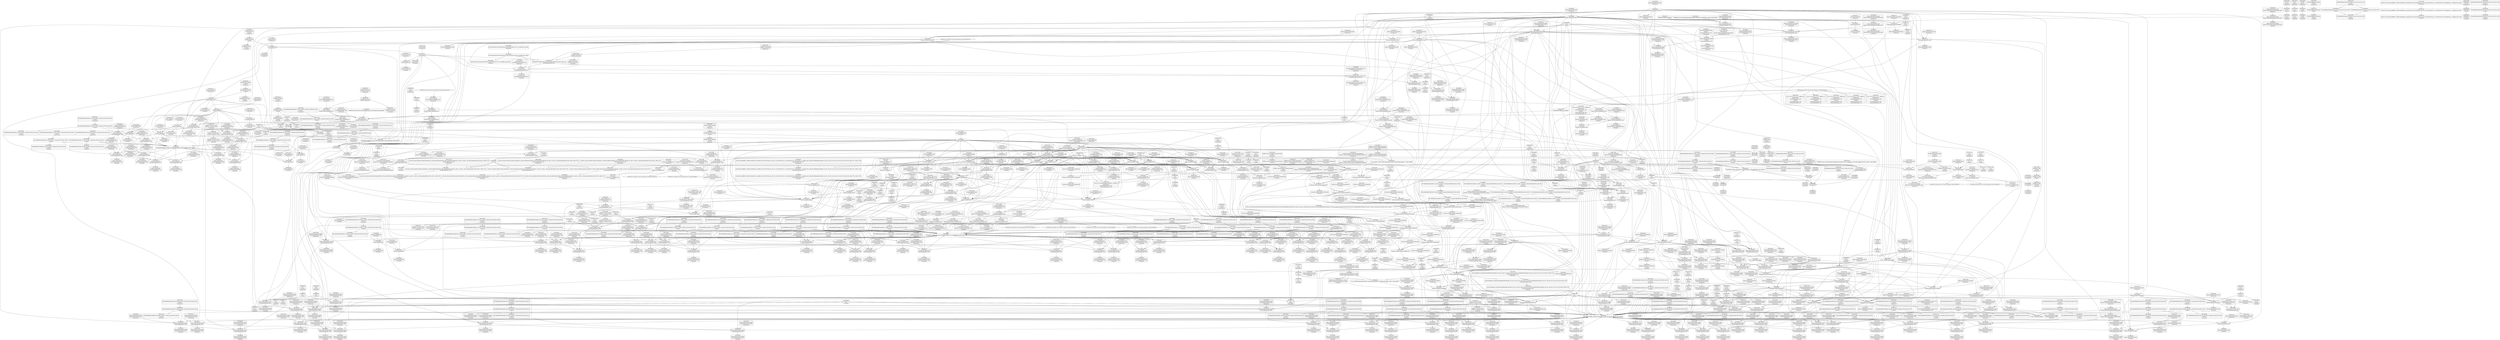 digraph {
	CE0x3b9ae70 [shape=record,shape=Mrecord,label="{CE0x3b9ae70|i64*_getelementptr_inbounds_(_6_x_i64_,_6_x_i64_*___llvm_gcov_ctr142,_i64_0,_i64_5)|*Constant*|*SummSource*}"]
	CE0x3c22200 [shape=record,shape=Mrecord,label="{CE0x3c22200|i32_3|*Constant*}"]
	"CONST[source:0(mediator),value:2(dynamic)][purpose:{subject}][SrcIdx:20]"
	CE0x3bce340 [shape=record,shape=Mrecord,label="{CE0x3bce340|selinux_inode_getsecurity:tobool2|security/selinux/hooks.c,3087|*SummSink*}"]
	CE0x3c0f520 [shape=record,shape=Mrecord,label="{CE0x3c0f520|i64*_getelementptr_inbounds_(_26_x_i64_,_26_x_i64_*___llvm_gcov_ctr242,_i64_0,_i64_12)|*Constant*|*SummSink*}"]
	CE0x3bf82e0 [shape=record,shape=Mrecord,label="{CE0x3bf82e0|selinux_capable:ns|Function::selinux_capable&Arg::ns::}"]
	CE0x3c2fef0 [shape=record,shape=Mrecord,label="{CE0x3c2fef0|selinux_inode_getsecurity:call11|security/selinux/hooks.c,3090|*SummSink*}"]
	CE0x3bac6c0 [shape=record,shape=Mrecord,label="{CE0x3bac6c0|selinux_inode_getsecurity:tmp1|*SummSink*}"]
	CE0x3c03230 [shape=record,shape=Mrecord,label="{CE0x3c03230|selinux_inode_getsecurity:tmp8|security/selinux/hooks.c,3076|*SummSink*}"]
	CE0x3c1ec00 [shape=record,shape=Mrecord,label="{CE0x3c1ec00|i64_14|*Constant*}"]
	CE0x3bacad0 [shape=record,shape=Mrecord,label="{CE0x3bacad0|_ret_i32_%tmp6,_!dbg_!27716|security/selinux/hooks.c,197}"]
	CE0x484d2b0 [shape=record,shape=Mrecord,label="{CE0x484d2b0|selinux_inode_getsecurity:i_security|security/selinux/hooks.c,3073}"]
	CE0x3bb55f0 [shape=record,shape=Mrecord,label="{CE0x3bb55f0|i64*_getelementptr_inbounds_(_6_x_i64_,_6_x_i64_*___llvm_gcov_ctr142,_i64_0,_i64_4)|*Constant*}"]
	CE0x3bc6ff0 [shape=record,shape=Mrecord,label="{CE0x3bc6ff0|selinux_inode_getsecurity:tmp|*SummSink*}"]
	CE0x3c204d0 [shape=record,shape=Mrecord,label="{CE0x3c204d0|selinux_inode_getsecurity:tmp31|security/selinux/hooks.c,3089}"]
	CE0x3c35700 [shape=record,shape=Mrecord,label="{CE0x3c35700|selinux_inode_getsecurity:tmp45|security/selinux/hooks.c,3097}"]
	CE0x3c0da60 [shape=record,shape=Mrecord,label="{CE0x3c0da60|i64*_getelementptr_inbounds_(_26_x_i64_,_26_x_i64_*___llvm_gcov_ctr242,_i64_0,_i64_11)|*Constant*}"]
	CE0x3c7fc00 [shape=record,shape=Mrecord,label="{CE0x3c7fc00|cred_has_capability:tmp16|security/selinux/hooks.c,1576}"]
	CE0x3c847b0 [shape=record,shape=Mrecord,label="{CE0x3c847b0|i32_1|*Constant*}"]
	CE0x3c1a0f0 [shape=record,shape=Mrecord,label="{CE0x3c1a0f0|_call_void___llvm_gcov_indirect_counter_increment(i32*___llvm_gcov_global_state_pred145,_i64**_getelementptr_inbounds_(_3_x_i64*_,_3_x_i64*_*___llvm_gcda_edge_table144,_i64_0,_i64_1)),_!dbg_!27728|security/selinux/hooks.c,1567}"]
	CE0x3c86fe0 [shape=record,shape=Mrecord,label="{CE0x3c86fe0|i64**_getelementptr_inbounds_(_3_x_i64*_,_3_x_i64*_*___llvm_gcda_edge_table144,_i64_0,_i64_2)|*Constant*|*SummSink*}"]
	CE0x3c7b6d0 [shape=record,shape=Mrecord,label="{CE0x3c7b6d0|i32_-1|*Constant*}"]
	CE0x3c2f4e0 [shape=record,shape=Mrecord,label="{CE0x3c2f4e0|cred_has_capability:tmp10|security/selinux/hooks.c,1575|*SummSink*}"]
	CE0x3b8cbf0 [shape=record,shape=Mrecord,label="{CE0x3b8cbf0|selinux_capable:tmp8|security/selinux/hooks.c,2011}"]
	CE0x3c6f680 [shape=record,shape=Mrecord,label="{CE0x3c6f680|cred_has_capability:tmp7|security/selinux/hooks.c,1574|*SummSource*}"]
	CE0x3c79db0 [shape=record,shape=Mrecord,label="{CE0x3c79db0|avc_audit:tsid|Function::avc_audit&Arg::tsid::}"]
	CE0x3ba49d0 [shape=record,shape=Mrecord,label="{CE0x3ba49d0|selinux_inode_getsecurity:entry}"]
	CE0x3b90940 [shape=record,shape=Mrecord,label="{CE0x3b90940|selinux_inode_getsecurity:do.body|*SummSink*}"]
	CE0x3c89f60 [shape=record,shape=Mrecord,label="{CE0x3c89f60|i64*_getelementptr_inbounds_(_21_x_i64_,_21_x_i64_*___llvm_gcov_ctr143,_i64_0,_i64_9)|*Constant*|*SummSource*}"]
	CE0x3c1b060 [shape=record,shape=Mrecord,label="{CE0x3c1b060|cred_has_capability:shl|security/selinux/hooks.c,1559}"]
	CE0x3c775e0 [shape=record,shape=Mrecord,label="{CE0x3c775e0|cred_has_capability:tmp20|security/selinux/hooks.c,1580|*SummSource*}"]
	CE0x3bd73a0 [shape=record,shape=Mrecord,label="{CE0x3bd73a0|selinux_inode_getsecurity:frombool}"]
	CE0x3c195b0 [shape=record,shape=Mrecord,label="{CE0x3c195b0|selinux_capable:tmp3|security/selinux/hooks.c,2008|*SummSink*}"]
	CE0x3c52e60 [shape=record,shape=Mrecord,label="{CE0x3c52e60|cred_has_capability:tmp2|security/selinux/hooks.c,1567|*SummSource*}"]
	CE0x3c059b0 [shape=record,shape=Mrecord,label="{CE0x3c059b0|selinux_inode_getsecurity:tmp9|security/selinux/hooks.c,3076}"]
	CE0x3c7ab90 [shape=record,shape=Mrecord,label="{CE0x3c7ab90|avc_audit:avd|Function::avc_audit&Arg::avd::|*SummSink*}"]
	CE0x3ba3410 [shape=record,shape=Mrecord,label="{CE0x3ba3410|selinux_inode_getsecurity:if.then10}"]
	CE0x3c695a0 [shape=record,shape=Mrecord,label="{CE0x3c695a0|cred_has_capability:retval.0|*SummSource*}"]
	CE0x3bf6470 [shape=record,shape=Mrecord,label="{CE0x3bf6470|selinux_inode_getsecurity:tmp3|security/selinux/hooks.c,3073|*SummSource*}"]
	CE0x3c70e90 [shape=record,shape=Mrecord,label="{CE0x3c70e90|cred_sid:tmp5|security/selinux/hooks.c,196}"]
	CE0x3c06490 [shape=record,shape=Mrecord,label="{CE0x3c06490|selinux_inode_getsecurity:tmp10|security/selinux/hooks.c,3087}"]
	CE0x3bf99a0 [shape=record,shape=Mrecord,label="{CE0x3bf99a0|selinux_capable:cap|Function::selinux_capable&Arg::cap::|*SummSource*}"]
	CE0x3c02a50 [shape=record,shape=Mrecord,label="{CE0x3c02a50|selinux_inode_getsecurity:tobool2|security/selinux/hooks.c,3087}"]
	CE0x3c830c0 [shape=record,shape=Mrecord,label="{CE0x3c830c0|__llvm_gcov_indirect_counter_increment:counters|Function::__llvm_gcov_indirect_counter_increment&Arg::counters::}"]
	CE0x3c3b810 [shape=record,shape=Mrecord,label="{CE0x3c3b810|_call_void_kfree(i8*_%tmp54)_#10,_!dbg_!27776|security/selinux/hooks.c,3101|*SummSource*}"]
	CE0x3c34780 [shape=record,shape=Mrecord,label="{CE0x3c34780|selinux_inode_getsecurity:tobool15|security/selinux/hooks.c,3094|*SummSource*}"]
	CE0x3c30070 [shape=record,shape=Mrecord,label="{CE0x3c30070|GLOBAL:security_sid_to_context_force|*Constant*}"]
	CE0x3c776f0 [shape=record,shape=Mrecord,label="{CE0x3c776f0|cred_has_capability:tmp20|security/selinux/hooks.c,1580|*SummSink*}"]
	CE0x3c842f0 [shape=record,shape=Mrecord,label="{CE0x3c842f0|cred_has_capability:sw.bb|*SummSink*}"]
	CE0x3ba9e80 [shape=record,shape=Mrecord,label="{CE0x3ba9e80|COLLAPSED:_GCMRE___llvm_gcov_ctr131_internal_global_2_x_i64_zeroinitializer:_elem_0:default:}"]
	CE0x3c08a20 [shape=record,shape=Mrecord,label="{CE0x3c08a20|i64*_getelementptr_inbounds_(_6_x_i64_,_6_x_i64_*___llvm_gcov_ctr142,_i64_0,_i64_5)|*Constant*}"]
	CE0x3bd0260 [shape=record,shape=Mrecord,label="{CE0x3bd0260|GLOBAL:selinux_inode_getsecurity.__warned|Global_var:selinux_inode_getsecurity.__warned|*SummSource*}"]
	CE0x3bd7710 [shape=record,shape=Mrecord,label="{CE0x3bd7710|i8*_null|*Constant*}"]
	CE0x3c84af0 [shape=record,shape=Mrecord,label="{CE0x3c84af0|GLOBAL:__llvm_gcov_global_state_pred145|Global_var:__llvm_gcov_global_state_pred145}"]
	CE0x3c3a020 [shape=record,shape=Mrecord,label="{CE0x3c3a020|selinux_inode_getsecurity:tmp53|security/selinux/hooks.c,3101}"]
	CE0x3c6fd10 [shape=record,shape=Mrecord,label="{CE0x3c6fd10|i64_1|*Constant*}"]
	CE0x3c78d30 [shape=record,shape=Mrecord,label="{CE0x3c78d30|GLOBAL:avc_audit|*Constant*|*SummSink*}"]
	CE0x3bd8540 [shape=record,shape=Mrecord,label="{CE0x3bd8540|i8*_null|*Constant*|*SummSink*}"]
	CE0x3c21e90 [shape=record,shape=Mrecord,label="{CE0x3c21e90|selinux_inode_getsecurity:tmp33|security/selinux/hooks.c,3090|*SummSink*}"]
	CE0x3c88c70 [shape=record,shape=Mrecord,label="{CE0x3c88c70|_ret_void|*SummSource*}"]
	CE0x3ba4df0 [shape=record,shape=Mrecord,label="{CE0x3ba4df0|selinux_inode_getsecurity:bb|*SummSource*}"]
	CE0x3c52950 [shape=record,shape=Mrecord,label="{CE0x3c52950|0:_i32,_4:_i32,_8:_i32,_12:_i32,_:_CMRE_16,20_|*MultipleSource*|security/selinux/hooks.c,196|*LoadInst*|security/selinux/hooks.c,196|security/selinux/hooks.c,197}"]
	CE0x3bfee20 [shape=record,shape=Mrecord,label="{CE0x3bfee20|selinux_capable:tmp6|security/selinux/hooks.c,2009|*SummSource*}"]
	CE0x3c2d400 [shape=record,shape=Mrecord,label="{CE0x3c2d400|selinux_inode_getsecurity:tmp39|security/selinux/hooks.c,3094|*SummSink*}"]
	CE0x3c5f5a0 [shape=record,shape=Mrecord,label="{CE0x3c5f5a0|cred_has_capability:sw.bb2|*SummSink*}"]
	CE0x3c623e0 [shape=record,shape=Mrecord,label="{CE0x3c623e0|cred_has_capability:tobool|security/selinux/hooks.c,1582}"]
	CE0x3c5fc10 [shape=record,shape=Mrecord,label="{CE0x3c5fc10|cred_sid:sid|security/selinux/hooks.c,197|*SummSink*}"]
	CE0x3c346c0 [shape=record,shape=Mrecord,label="{CE0x3c346c0|selinux_inode_getsecurity:tobool15|security/selinux/hooks.c,3094}"]
	CE0x3c208b0 [shape=record,shape=Mrecord,label="{CE0x3c208b0|selinux_inode_getsecurity:tmp31|security/selinux/hooks.c,3089|*SummSink*}"]
	CE0x3baa5e0 [shape=record,shape=Mrecord,label="{CE0x3baa5e0|selinux_inode_getsecurity:if.then16|*SummSink*}"]
	CE0x3c1cb60 [shape=record,shape=Mrecord,label="{CE0x3c1cb60|cred_has_capability:tmp3|security/selinux/hooks.c,1567|*SummSource*}"]
	CE0x3c1b3a0 [shape=record,shape=Mrecord,label="{CE0x3c1b3a0|get_current:tmp}"]
	CE0x3b96050 [shape=record,shape=Mrecord,label="{CE0x3b96050|selinux_inode_getsecurity:if.end14|*SummSink*}"]
	CE0x3ba4c00 [shape=record,shape=Mrecord,label="{CE0x3ba4c00|selinux_inode_getsecurity:if.then19|*SummSink*}"]
	CE0x3c214e0 [shape=record,shape=Mrecord,label="{CE0x3c214e0|i64*_getelementptr_inbounds_(_26_x_i64_,_26_x_i64_*___llvm_gcov_ctr242,_i64_0,_i64_15)|*Constant*|*SummSource*}"]
	CE0x3c8d9b0 [shape=record,shape=Mrecord,label="{CE0x3c8d9b0|cred_has_capability:tmp5|security/selinux/hooks.c,1570|*SummSource*}"]
	CE0x3c18900 [shape=record,shape=Mrecord,label="{CE0x3c18900|cred_sid:tmp5|security/selinux/hooks.c,196|*SummSink*}"]
	CE0x3b7f8e0 [shape=record,shape=Mrecord,label="{CE0x3b7f8e0|selinux_inode_getsecurity:if.then}"]
	CE0x3c0ebf0 [shape=record,shape=Mrecord,label="{CE0x3c0ebf0|i8_1|*Constant*|*SummSink*}"]
	CE0x3b76f30 [shape=record,shape=Mrecord,label="{CE0x3b76f30|selinux_inode_getsecurity:tmp29|security/selinux/hooks.c,3089|*SummSource*}"]
	CE0x3c38070 [shape=record,shape=Mrecord,label="{CE0x3c38070|selinux_inode_getsecurity:tmp50|security/selinux/hooks.c,3098|*SummSink*}"]
	CE0x3c334f0 [shape=record,shape=Mrecord,label="{CE0x3c334f0|selinux_inode_getsecurity:call13|security/selinux/hooks.c,3093|*SummSource*}"]
	CE0x3c51c00 [shape=record,shape=Mrecord,label="{CE0x3c51c00|cred_has_capability:sw.bb}"]
	CE0x3bc7b50 [shape=record,shape=Mrecord,label="{CE0x3bc7b50|i32_5|*Constant*}"]
	CE0x3c8eac0 [shape=record,shape=Mrecord,label="{CE0x3c8eac0|avc_audit:entry|*SummSource*}"]
	CE0x3c687e0 [shape=record,shape=Mrecord,label="{CE0x3c687e0|cred_has_capability:tmp31|security/selinux/hooks.c,1585|*SummSink*}"]
	CE0x3bfa880 [shape=record,shape=Mrecord,label="{CE0x3bfa880|GLOBAL:selinux_inode_getsecurity.__warned|Global_var:selinux_inode_getsecurity.__warned}"]
	CE0x3b9bb90 [shape=record,shape=Mrecord,label="{CE0x3b9bb90|selinux_capable:tmp10|security/selinux/hooks.c,2012|*SummSink*}"]
	CE0x3c802b0 [shape=record,shape=Mrecord,label="{CE0x3c802b0|cred_has_capability:tmp10|security/selinux/hooks.c,1575}"]
	CE0x3b8d2b0 [shape=record,shape=Mrecord,label="{CE0x3b8d2b0|selinux_inode_getsecurity:tmp7|security/selinux/hooks.c,3075|*SummSink*}"]
	CE0x3c6ade0 [shape=record,shape=Mrecord,label="{CE0x3c6ade0|cred_sid:bb|*SummSink*}"]
	CE0x3ba4d00 [shape=record,shape=Mrecord,label="{CE0x3ba4d00|selinux_inode_getsecurity:bb}"]
	CE0x3bc8df0 [shape=record,shape=Mrecord,label="{CE0x3bc8df0|_call_void_mcount()_#3|*SummSink*}"]
	CE0x3bf6870 [shape=record,shape=Mrecord,label="{CE0x3bf6870|selinux_inode_getsecurity:call8|security/selinux/hooks.c,3087}"]
	CE0x3c758b0 [shape=record,shape=Mrecord,label="{CE0x3c758b0|_ret_i32_%rc.0,_!dbg_!27793|security/selinux/avc.c,744|*SummSink*}"]
	CE0x3b848e0 [shape=record,shape=Mrecord,label="{CE0x3b848e0|VOIDTB_TE_array:_GCR_.str63_private_unnamed_addr_constant_8_x_i8_c_selinux_00_,_align_1:_elem_0:default:}"]
	CE0x3c39650 [shape=record,shape=Mrecord,label="{CE0x3c39650|0:_i8*,_:_CME:_elem_0:default:}"]
	CE0x3bb66a0 [shape=record,shape=Mrecord,label="{CE0x3bb66a0|i32_31|*Constant*}"]
	CE0x3c7b340 [shape=record,shape=Mrecord,label="{CE0x3c7b340|_ret_void|*SummSink*}"]
	CE0x3b8bd10 [shape=record,shape=Mrecord,label="{CE0x3b8bd10|i64_1|*Constant*}"]
	CE0x3bf6220 [shape=record,shape=Mrecord,label="{CE0x3bf6220|selinux_inode_getsecurity:tmp3|security/selinux/hooks.c,3073}"]
	CE0x3c38a20 [shape=record,shape=Mrecord,label="{CE0x3c38a20|selinux_inode_getsecurity:tmp51|security/selinux/hooks.c,3098|*SummSink*}"]
	CE0x3c553d0 [shape=record,shape=Mrecord,label="{CE0x3c553d0|cred_has_capability:if.then}"]
	CE0x3c8a4c0 [shape=record,shape=Mrecord,label="{CE0x3c8a4c0|i1_true|*Constant*}"]
	CE0x3c53ac0 [shape=record,shape=Mrecord,label="{CE0x3c53ac0|__llvm_gcov_indirect_counter_increment:exit}"]
	CE0x3c8c630 [shape=record,shape=Mrecord,label="{CE0x3c8c630|GLOBAL:__llvm_gcov_global_state_pred145|Global_var:__llvm_gcov_global_state_pred145|*SummSource*}"]
	CE0x3c68670 [shape=record,shape=Mrecord,label="{CE0x3c68670|cred_has_capability:tmp31|security/selinux/hooks.c,1585|*SummSource*}"]
	CE0x3c7b8d0 [shape=record,shape=Mrecord,label="{CE0x3c7b8d0|i32_-1|*Constant*|*SummSource*}"]
	CE0x3c54130 [shape=record,shape=Mrecord,label="{CE0x3c54130|VOIDTB_TE_array:_GCE_.str49_private_unnamed_addr_constant_40_x_i8_c_013SELinux:_out_of_range_capability_%d_0A_00_,_align_1:_elem_0:default:}"]
	CE0x3c8e1f0 [shape=record,shape=Mrecord,label="{CE0x3c8e1f0|cred_sid:sid|security/selinux/hooks.c,197|*SummSource*}"]
	CE0x3c3d0d0 [shape=record,shape=Mrecord,label="{CE0x3c3d0d0|selinux_inode_getsecurity:tmp56|security/selinux/hooks.c,3103|*SummSink*}"]
	CE0x3bc7180 [shape=record,shape=Mrecord,label="{CE0x3bc7180|cred_has_capability:do.body4}"]
	CE0x3c75840 [shape=record,shape=Mrecord,label="{CE0x3c75840|_ret_i32_%rc.0,_!dbg_!27793|security/selinux/avc.c,744|*SummSource*}"]
	CE0x3c53b80 [shape=record,shape=Mrecord,label="{CE0x3c53b80|__llvm_gcov_indirect_counter_increment:exit|*SummSource*}"]
	CE0x3c01280 [shape=record,shape=Mrecord,label="{CE0x3c01280|_ret_i32_%retval.0,_!dbg_!27725|security/selinux/hooks.c,2012|*SummSource*}"]
	CE0x3bff300 [shape=record,shape=Mrecord,label="{CE0x3bff300|selinux_inode_getsecurity:call7|security/selinux/hooks.c,3087|*SummSink*}"]
	CE0x3bcca40 [shape=record,shape=Mrecord,label="{CE0x3bcca40|selinux_capable:if.end|*SummSource*}"]
	CE0x3c75680 [shape=record,shape=Mrecord,label="{CE0x3c75680|avc_has_perm_noaudit:avd|Function::avc_has_perm_noaudit&Arg::avd::|*SummSink*}"]
	CE0x3c1a380 [shape=record,shape=Mrecord,label="{CE0x3c1a380|selinux_capable:tmp}"]
	CE0x3c0de40 [shape=record,shape=Mrecord,label="{CE0x3c0de40|selinux_inode_getsecurity:tmp24|security/selinux/hooks.c,3087}"]
	CE0x3c8c970 [shape=record,shape=Mrecord,label="{CE0x3c8c970|0:_i32,_:_GCMR___llvm_gcov_global_state_pred145_internal_unnamed_addr_global_i32_-1:_elem_0:default:}"]
	CE0x3baf4a0 [shape=record,shape=Mrecord,label="{CE0x3baf4a0|56:_i8*,_:_CRE_56,64_|*MultipleSource*|Function::selinux_inode_getsecurity&Arg::inode::|security/selinux/hooks.c,3073}"]
	CE0x3bfb260 [shape=record,shape=Mrecord,label="{CE0x3bfb260|selinux_inode_getsecurity:tmp16|security/selinux/hooks.c,3087|*SummSource*}"]
	CE0x3c229a0 [shape=record,shape=Mrecord,label="{CE0x3c229a0|selinux_inode_getsecurity:sid|security/selinux/hooks.c,3090|*SummSource*}"]
	CE0x3c51ac0 [shape=record,shape=Mrecord,label="{CE0x3c51ac0|cred_has_capability:return|*SummSink*}"]
	CE0x3c8bd10 [shape=record,shape=Mrecord,label="{CE0x3c8bd10|cred_has_capability:tmp9|security/selinux/hooks.c,1575}"]
	CE0x3baebe0 [shape=record,shape=Mrecord,label="{CE0x3baebe0|selinux_inode_getsecurity:i_security|security/selinux/hooks.c,3073|*SummSink*}"]
	CE0x3c3b110 [shape=record,shape=Mrecord,label="{CE0x3c3b110|selinux_inode_getsecurity:tmp54|security/selinux/hooks.c,3101|*SummSink*}"]
	CE0x3bb36f0 [shape=record,shape=Mrecord,label="{CE0x3bb36f0|selinux_capable:tmp2|security/selinux/hooks.c,2008|*SummSource*}"]
	CE0x3c7bae0 [shape=record,shape=Mrecord,label="{CE0x3c7bae0|cred_has_capability:tmp1}"]
	CE0x3c81aa0 [shape=record,shape=Mrecord,label="{CE0x3c81aa0|GLOBAL:__llvm_gcov_indirect_counter_increment|*Constant*}"]
	CE0x3c6b090 [shape=record,shape=Mrecord,label="{CE0x3c6b090|i64*_getelementptr_inbounds_(_2_x_i64_,_2_x_i64_*___llvm_gcov_ctr131,_i64_0,_i64_0)|*Constant*|*SummSource*}"]
	CE0x3c3e480 [shape=record,shape=Mrecord,label="{CE0x3c3e480|i64*_getelementptr_inbounds_(_26_x_i64_,_26_x_i64_*___llvm_gcov_ctr242,_i64_0,_i64_25)|*Constant*}"]
	CE0x3bc7060 [shape=record,shape=Mrecord,label="{CE0x3bc7060|i64_1|*Constant*}"]
	CE0x3b7d980 [shape=record,shape=Mrecord,label="{CE0x3b7d980|selinux_inode_getsecurity:if.end14|*SummSource*}"]
	CE0x3bb76e0 [shape=record,shape=Mrecord,label="{CE0x3bb76e0|_ret_i32_%tmp6,_!dbg_!27716|security/selinux/hooks.c,197|*SummSource*}"]
	CE0x3c6f2f0 [shape=record,shape=Mrecord,label="{CE0x3c6f2f0|cred_has_capability:tmp6|security/selinux/hooks.c,1574|*SummSink*}"]
	CE0x3bfffb0 [shape=record,shape=Mrecord,label="{CE0x3bfffb0|_ret_%struct.task_struct*_%tmp4,_!dbg_!27714|./arch/x86/include/asm/current.h,14|*SummSource*}"]
	CE0x3c6c190 [shape=record,shape=Mrecord,label="{CE0x3c6c190|i32_1575|*Constant*}"]
	CE0x3c2eda0 [shape=record,shape=Mrecord,label="{CE0x3c2eda0|i64_12|*Constant*}"]
	CE0x3c0c750 [shape=record,shape=Mrecord,label="{CE0x3c0c750|selinux_inode_getsecurity:tmp21|security/selinux/hooks.c,3087}"]
	CE0x3c185e0 [shape=record,shape=Mrecord,label="{CE0x3c185e0|%struct.task_struct*_(%struct.task_struct**)*_asm_movq_%gs:$_1:P_,$0_,_r,im,_dirflag_,_fpsr_,_flags_}"]
	CE0x3c0b130 [shape=record,shape=Mrecord,label="{CE0x3c0b130|i32_3087|*Constant*}"]
	CE0x3bae0a0 [shape=record,shape=Mrecord,label="{CE0x3bae0a0|get_current:tmp3|*SummSource*}"]
	CE0x3bfaa40 [shape=record,shape=Mrecord,label="{CE0x3bfaa40|GLOBAL:selinux_inode_getsecurity.__warned|Global_var:selinux_inode_getsecurity.__warned|*SummSink*}"]
	CE0x3c32640 [shape=record,shape=Mrecord,label="{CE0x3c32640|selinux_inode_getsecurity:tmp41|security/selinux/hooks.c,3094|*SummSink*}"]
	CE0x3bb7450 [shape=record,shape=Mrecord,label="{CE0x3bb7450|cred_sid:tmp3}"]
	CE0x3c8e950 [shape=record,shape=Mrecord,label="{CE0x3c8e950|avc_audit:entry}"]
	CE0x3c2f180 [shape=record,shape=Mrecord,label="{CE0x3c2f180|i64*_getelementptr_inbounds_(_21_x_i64_,_21_x_i64_*___llvm_gcov_ctr143,_i64_0,_i64_8)|*Constant*|*SummSource*}"]
	"CONST[source:0(mediator),value:2(dynamic)][purpose:{subject}][SnkIdx:0]"
	CE0x3c2e820 [shape=record,shape=Mrecord,label="{CE0x3c2e820|i32_1575|*Constant*|*SummSource*}"]
	CE0x3c0f1c0 [shape=record,shape=Mrecord,label="{CE0x3c0f1c0|_call_void_lockdep_rcu_suspicious(i8*_getelementptr_inbounds_(_25_x_i8_,_25_x_i8_*_.str3,_i32_0,_i32_0),_i32_3087,_i8*_getelementptr_inbounds_(_45_x_i8_,_45_x_i8_*_.str12,_i32_0,_i32_0))_#10,_!dbg_!27740|security/selinux/hooks.c,3087}"]
	CE0x3c05ab0 [shape=record,shape=Mrecord,label="{CE0x3c05ab0|selinux_inode_getsecurity:tmp9|security/selinux/hooks.c,3076|*SummSource*}"]
	CE0x3c1a460 [shape=record,shape=Mrecord,label="{CE0x3c1a460|selinux_capable:tmp|*SummSource*}"]
	CE0x3c33f10 [shape=record,shape=Mrecord,label="{CE0x3c33f10|selinux_inode_getsecurity:error.0|*SummSink*}"]
	CE0x3c63700 [shape=record,shape=Mrecord,label="{CE0x3c63700|cred_has_capability:tmp23|security/selinux/hooks.c,1582|*SummSource*}"]
	CE0x3c34860 [shape=record,shape=Mrecord,label="{CE0x3c34860|selinux_inode_getsecurity:tobool15|security/selinux/hooks.c,3094|*SummSink*}"]
	CE0x3c0f2a0 [shape=record,shape=Mrecord,label="{CE0x3c0f2a0|_call_void_lockdep_rcu_suspicious(i8*_getelementptr_inbounds_(_25_x_i8_,_25_x_i8_*_.str3,_i32_0,_i32_0),_i32_3087,_i8*_getelementptr_inbounds_(_45_x_i8_,_45_x_i8_*_.str12,_i32_0,_i32_0))_#10,_!dbg_!27740|security/selinux/hooks.c,3087|*SummSink*}"]
	CE0x3bfdf00 [shape=record,shape=Mrecord,label="{CE0x3bfdf00|selinux_inode_getsecurity:tmp20|security/selinux/hooks.c,3087}"]
	CE0x3bda730 [shape=record,shape=Mrecord,label="{CE0x3bda730|GLOBAL:cap_capable|*Constant*|*SummSink*}"]
	CE0x3c55700 [shape=record,shape=Mrecord,label="{CE0x3c55700|selinux_capable:return}"]
	CE0x3c86580 [shape=record,shape=Mrecord,label="{CE0x3c86580|cred_has_capability:call|security/selinux/hooks.c,1558}"]
	CE0x3c20350 [shape=record,shape=Mrecord,label="{CE0x3c20350|selinux_inode_getsecurity:tmp30|security/selinux/hooks.c,3089|*SummSink*}"]
	CE0x3c2c430 [shape=record,shape=Mrecord,label="{CE0x3c2c430|selinux_inode_getsecurity:call13|security/selinux/hooks.c,3093}"]
	CE0x3c16570 [shape=record,shape=Mrecord,label="{CE0x3c16570|__llvm_gcov_indirect_counter_increment:tmp6}"]
	CE0x3ba6780 [shape=record,shape=Mrecord,label="{CE0x3ba6780|selinux_inode_getsecurity:if.end6|*SummSource*}"]
	CE0x3c0afa0 [shape=record,shape=Mrecord,label="{CE0x3c0afa0|GLOBAL:lockdep_rcu_suspicious|*Constant*|*SummSource*}"]
	CE0x3c91fd0 [shape=record,shape=Mrecord,label="{CE0x3c91fd0|GLOBAL:printk|*Constant*|*SummSource*}"]
	CE0x3c5fe80 [shape=record,shape=Mrecord,label="{CE0x3c5fe80|0:_i32,_4:_i32,_8:_i32,_12:_i32,_:_CMRE_4,8_|*MultipleSource*|security/selinux/hooks.c,196|*LoadInst*|security/selinux/hooks.c,196|security/selinux/hooks.c,197}"]
	CE0x3c18d40 [shape=record,shape=Mrecord,label="{CE0x3c18d40|i64*_getelementptr_inbounds_(_21_x_i64_,_21_x_i64_*___llvm_gcov_ctr143,_i64_0,_i64_5)|*Constant*|*SummSink*}"]
	CE0x3ba6690 [shape=record,shape=Mrecord,label="{CE0x3ba6690|selinux_inode_getsecurity:if.end6}"]
	CE0x3c8fed0 [shape=record,shape=Mrecord,label="{CE0x3c8fed0|i64*_getelementptr_inbounds_(_21_x_i64_,_21_x_i64_*___llvm_gcov_ctr143,_i64_0,_i64_4)|*Constant*|*SummSink*}"]
	CE0x3c7f5e0 [shape=record,shape=Mrecord,label="{CE0x3c7f5e0|cred_has_capability:tmp15|security/selinux/hooks.c,1575|*SummSink*}"]
	CE0x3c75500 [shape=record,shape=Mrecord,label="{CE0x3c75500|avc_has_perm_noaudit:avd|Function::avc_has_perm_noaudit&Arg::avd::|*SummSource*}"]
	CE0x3bb2c80 [shape=record,shape=Mrecord,label="{CE0x3bb2c80|selinux_inode_getsecurity:if.end20|*SummSink*}"]
	CE0x3c20a70 [shape=record,shape=Mrecord,label="{CE0x3c20a70|selinux_inode_getsecurity:tmp32|security/selinux/hooks.c,3090}"]
	CE0x3bf9500 [shape=record,shape=Mrecord,label="{CE0x3bf9500|i32_33|*Constant*|*SummSource*}"]
	CE0x3bad7b0 [shape=record,shape=Mrecord,label="{CE0x3bad7b0|i64*_getelementptr_inbounds_(_2_x_i64_,_2_x_i64_*___llvm_gcov_ctr98,_i64_0,_i64_0)|*Constant*|*SummSink*}"]
	CE0x3bc8560 [shape=record,shape=Mrecord,label="{CE0x3bc8560|get_current:tmp|*SummSource*}"]
	CE0x3c39950 [shape=record,shape=Mrecord,label="{CE0x3c39950|selinux_inode_getsecurity:tmp52|security/selinux/hooks.c,3101|*SummSource*}"]
	CE0x3bac930 [shape=record,shape=Mrecord,label="{CE0x3bac930|cred_sid:cred|Function::cred_sid&Arg::cred::|*SummSource*}"]
	CE0x3ba4f30 [shape=record,shape=Mrecord,label="{CE0x3ba4f30|selinux_inode_getsecurity:do.end}"]
	CE0x3c35f00 [shape=record,shape=Mrecord,label="{CE0x3c35f00|selinux_inode_getsecurity:tmp46|security/selinux/hooks.c,3097|*SummSink*}"]
	CE0x3c3e830 [shape=record,shape=Mrecord,label="{CE0x3c3e830|i64*_getelementptr_inbounds_(_26_x_i64_,_26_x_i64_*___llvm_gcov_ctr242,_i64_0,_i64_25)|*Constant*|*SummSink*}"]
	CE0x3b8c450 [shape=record,shape=Mrecord,label="{CE0x3b8c450|_call_void___llvm_gcov_indirect_counter_increment(i32*___llvm_gcov_global_state_pred145,_i64**_getelementptr_inbounds_(_3_x_i64*_,_3_x_i64*_*___llvm_gcda_edge_table144,_i64_0,_i64_2)),_!dbg_!27732|security/selinux/hooks.c,1570|*SummSink*}"]
	CE0x3c77c20 [shape=record,shape=Mrecord,label="{CE0x3c77c20|cred_has_capability:tmp21|security/selinux/hooks.c,1580|*SummSink*}"]
	CE0x3c630e0 [shape=record,shape=Mrecord,label="{CE0x3c630e0|i64_15|*Constant*|*SummSink*}"]
	CE0x3ba9610 [shape=record,shape=Mrecord,label="{CE0x3ba9610|i64_2|*Constant*|*SummSource*}"]
	CE0x3bf7660 [shape=record,shape=Mrecord,label="{CE0x3bf7660|GLOBAL:selinux_capable|*Constant*|*SummSink*}"]
	CE0x3bab470 [shape=record,shape=Mrecord,label="{CE0x3bab470|i64*_getelementptr_inbounds_(_21_x_i64_,_21_x_i64_*___llvm_gcov_ctr143,_i64_0,_i64_5)|*Constant*}"]
	CE0x3c60690 [shape=record,shape=Mrecord,label="{CE0x3c60690|0:_i32,_4:_i32,_8:_i32,_12:_i32,_:_CMRE_12,16_|*MultipleSource*|security/selinux/hooks.c,196|*LoadInst*|security/selinux/hooks.c,196|security/selinux/hooks.c,197}"]
	CE0x3c1ec70 [shape=record,shape=Mrecord,label="{CE0x3c1ec70|i64_14|*Constant*|*SummSource*}"]
	CE0x3c0ad00 [shape=record,shape=Mrecord,label="{CE0x3c0ad00|i8*_getelementptr_inbounds_(_25_x_i8_,_25_x_i8_*_.str3,_i32_0,_i32_0)|*Constant*|*SummSink*}"]
	CE0x4ee3320 [shape=record,shape=Mrecord,label="{CE0x4ee3320|selinux_inode_getsecurity:if.then16}"]
	CE0x3bf79d0 [shape=record,shape=Mrecord,label="{CE0x3bf79d0|selinux_capable:cred|Function::selinux_capable&Arg::cred::|*SummSource*}"]
	CE0x3c3c440 [shape=record,shape=Mrecord,label="{CE0x3c3c440|selinux_inode_getsecurity:tmp55|security/selinux/hooks.c,3103|*SummSource*}"]
	CE0x3c849d0 [shape=record,shape=Mrecord,label="{CE0x3c849d0|cred_has_capability:tmp1|*SummSink*}"]
	CE0x3c73cc0 [shape=record,shape=Mrecord,label="{CE0x3c73cc0|avc_has_perm_noaudit:ssid|Function::avc_has_perm_noaudit&Arg::ssid::|*SummSink*}"]
	CE0x3c336b0 [shape=record,shape=Mrecord,label="{CE0x3c336b0|selinux_inode_getsecurity:call13|security/selinux/hooks.c,3093|*SummSink*}"]
	CE0x3bae170 [shape=record,shape=Mrecord,label="{CE0x3bae170|get_current:tmp3|*SummSink*}"]
	CE0x3c77860 [shape=record,shape=Mrecord,label="{CE0x3c77860|cred_has_capability:tmp21|security/selinux/hooks.c,1580}"]
	CE0x3c21600 [shape=record,shape=Mrecord,label="{CE0x3c21600|selinux_inode_getsecurity:tmp32|security/selinux/hooks.c,3090|*SummSink*}"]
	CE0x3bfb1b0 [shape=record,shape=Mrecord,label="{CE0x3bfb1b0|selinux_inode_getsecurity:tmp16|security/selinux/hooks.c,3087}"]
	CE0x3c77d90 [shape=record,shape=Mrecord,label="{CE0x3c77d90|cred_has_capability:call8|security/selinux/hooks.c,1581}"]
	CE0x3c75270 [shape=record,shape=Mrecord,label="{CE0x3c75270|_ret_i32_%rc.0,_!dbg_!27793|security/selinux/avc.c,744}"]
	CE0x3c0f600 [shape=record,shape=Mrecord,label="{CE0x3c0f600|selinux_inode_getsecurity:tmp26|security/selinux/hooks.c,3087}"]
	CE0x3c008e0 [shape=record,shape=Mrecord,label="{CE0x3c008e0|COLLAPSED:_GCMRE_current_task_external_global_%struct.task_struct*:_elem_0::|security/selinux/hooks.c,3087}"]
	CE0x3c6a0b0 [shape=record,shape=Mrecord,label="{CE0x3c6a0b0|i64*_getelementptr_inbounds_(_21_x_i64_,_21_x_i64_*___llvm_gcov_ctr143,_i64_0,_i64_20)|*Constant*|*SummSink*}"]
	CE0x3c2cbb0 [shape=record,shape=Mrecord,label="{CE0x3c2cbb0|i64_18|*Constant*|*SummSink*}"]
	CE0x3c70d60 [shape=record,shape=Mrecord,label="{CE0x3c70d60|cred_sid:tmp4|*LoadInst*|security/selinux/hooks.c,196|*SummSink*}"]
	CE0x3c16300 [shape=record,shape=Mrecord,label="{CE0x3c16300|_call_void___llvm_gcov_indirect_counter_increment(i32*___llvm_gcov_global_state_pred145,_i64**_getelementptr_inbounds_(_3_x_i64*_,_3_x_i64*_*___llvm_gcda_edge_table144,_i64_0,_i64_0)),_!dbg_!27734|security/selinux/hooks.c,1574|*SummSink*}"]
	CE0x3c81690 [shape=record,shape=Mrecord,label="{CE0x3c81690|i64*_null|*Constant*|*SummSource*}"]
	CE0x3baeb40 [shape=record,shape=Mrecord,label="{CE0x3baeb40|selinux_inode_getsecurity:inode|Function::selinux_inode_getsecurity&Arg::inode::|*SummSource*}"]
	CE0x3c2f0c0 [shape=record,shape=Mrecord,label="{CE0x3c2f0c0|i64*_getelementptr_inbounds_(_21_x_i64_,_21_x_i64_*___llvm_gcov_ctr143,_i64_0,_i64_8)|*Constant*}"]
	CE0x3c61e50 [shape=record,shape=Mrecord,label="{CE0x3c61e50|_ret_i32_%retval.0,_!dbg_!27732|security/selinux/include/avc.h,142|*SummSource*}"]
	CE0x3c6d520 [shape=record,shape=Mrecord,label="{CE0x3c6d520|cred_has_capability:avd|security/selinux/hooks.c, 1556|*SummSink*}"]
	CE0x3c37ae0 [shape=record,shape=Mrecord,label="{CE0x3c37ae0|selinux_inode_getsecurity:tmp50|security/selinux/hooks.c,3098|*SummSource*}"]
	CE0x3c3d670 [shape=record,shape=Mrecord,label="{CE0x3c3d670|i32_-95|*Constant*|*SummSink*}"]
	CE0x3bb0f20 [shape=record,shape=Mrecord,label="{CE0x3bb0f20|selinux_inode_getsecurity:tmp6|security/selinux/hooks.c,3075|*SummSink*}"]
	CE0x3bcfcc0 [shape=record,shape=Mrecord,label="{CE0x3bcfcc0|selinux_inode_getsecurity:tmp15|security/selinux/hooks.c,3087}"]
	CE0x3b7cb30 [shape=record,shape=Mrecord,label="{CE0x3b7cb30|selinux_inode_getsecurity:if.end14}"]
	CE0x3bfd5b0 [shape=record,shape=Mrecord,label="{CE0x3bfd5b0|i64*_getelementptr_inbounds_(_26_x_i64_,_26_x_i64_*___llvm_gcov_ctr242,_i64_0,_i64_16)|*Constant*|*SummSink*}"]
	CE0x3b84cc0 [shape=record,shape=Mrecord,label="{CE0x3b84cc0|selinux_inode_getsecurity:tobool|security/selinux/hooks.c,3075|*SummSource*}"]
	CE0x3b8fa70 [shape=record,shape=Mrecord,label="{CE0x3b8fa70|selinux_inode_getsecurity:land.lhs.true}"]
	CE0x3c1a5e0 [shape=record,shape=Mrecord,label="{CE0x3c1a5e0|cred_has_capability:bb|*SummSource*}"]
	CE0x3b9c190 [shape=record,shape=Mrecord,label="{CE0x3b9c190|selinux_capable:tmp11|security/selinux/hooks.c,2012|*SummSource*}"]
	CE0x3c548d0 [shape=record,shape=Mrecord,label="{CE0x3c548d0|cred_has_capability:sw.default|*SummSink*}"]
	CE0x3bb2950 [shape=record,shape=Mrecord,label="{CE0x3bb2950|selinux_capable:tobool|security/selinux/hooks.c,2008}"]
	CE0x3c00fe0 [shape=record,shape=Mrecord,label="{CE0x3c00fe0|_ret_i32_%retval.0,_!dbg_!27725|security/selinux/hooks.c,2012}"]
	CE0x3bb0030 [shape=record,shape=Mrecord,label="{CE0x3bb0030|get_current:tmp|*SummSink*}"]
	CE0x3c0d980 [shape=record,shape=Mrecord,label="{CE0x3c0d980|selinux_inode_getsecurity:tmp23|security/selinux/hooks.c,3087}"]
	CE0x3c2f930 [shape=record,shape=Mrecord,label="{CE0x3c2f930|selinux_inode_getsecurity:tmp35|security/selinux/hooks.c,3093|*SummSource*}"]
	CE0x3c8eff0 [shape=record,shape=Mrecord,label="{CE0x3c8eff0|avc_audit:ssid|Function::avc_audit&Arg::ssid::|*SummSink*}"]
	CE0x3baca00 [shape=record,shape=Mrecord,label="{CE0x3baca00|cred_sid:cred|Function::cred_sid&Arg::cred::|*SummSink*}"]
	CE0x3c2d580 [shape=record,shape=Mrecord,label="{CE0x3c2d580|selinux_inode_getsecurity:tmp40|security/selinux/hooks.c,3094}"]
	CE0x3c1ab80 [shape=record,shape=Mrecord,label="{CE0x3c1ab80|selinux_capable:tmp1|*SummSink*}"]
	CE0x3baa710 [shape=record,shape=Mrecord,label="{CE0x3baa710|selinux_inode_getsecurity:land.lhs.true4|*SummSource*}"]
	CE0x3baf1c0 [shape=record,shape=Mrecord,label="{CE0x3baf1c0|get_current:tmp4|./arch/x86/include/asm/current.h,14|*SummSink*}"]
	CE0x3c031c0 [shape=record,shape=Mrecord,label="{CE0x3c031c0|selinux_inode_getsecurity:tmp8|security/selinux/hooks.c,3076|*SummSource*}"]
	CE0x3bfb450 [shape=record,shape=Mrecord,label="{CE0x3bfb450|selinux_inode_getsecurity:tmp16|security/selinux/hooks.c,3087|*SummSink*}"]
	CE0x3bf7320 [shape=record,shape=Mrecord,label="{CE0x3bf7320|selinux_capable:entry}"]
	CE0x3c6fb20 [shape=record,shape=Mrecord,label="{CE0x3c6fb20|cred_has_capability:tmp|*SummSource*}"]
	CE0x3c33d60 [shape=record,shape=Mrecord,label="{CE0x3c33d60|selinux_inode_getsecurity:error.0}"]
	CE0x3c68f90 [shape=record,shape=Mrecord,label="{CE0x3c68f90|i32_-22|*Constant*|*SummSource*}"]
	CE0x3c20f70 [shape=record,shape=Mrecord,label="{CE0x3c20f70|i64*_getelementptr_inbounds_(_26_x_i64_,_26_x_i64_*___llvm_gcov_ctr242,_i64_0,_i64_15)|*Constant*}"]
	CE0x3c5f680 [shape=record,shape=Mrecord,label="{CE0x3c5f680|cred_has_capability:sw.default}"]
	CE0x3bb1080 [shape=record,shape=Mrecord,label="{CE0x3bb1080|selinux_inode_getsecurity:tmp7|security/selinux/hooks.c,3075}"]
	CE0x3c76f70 [shape=record,shape=Mrecord,label="{CE0x3c76f70|cred_has_capability:tmp19|security/selinux/hooks.c,1580}"]
	CE0x3c61f20 [shape=record,shape=Mrecord,label="{CE0x3c61f20|_ret_i32_%retval.0,_!dbg_!27732|security/selinux/include/avc.h,142|*SummSink*}"]
	CE0x3bfd4b0 [shape=record,shape=Mrecord,label="{CE0x3bfd4b0|i64*_getelementptr_inbounds_(_26_x_i64_,_26_x_i64_*___llvm_gcov_ctr242,_i64_0,_i64_16)|*Constant*|*SummSource*}"]
	CE0x3c3d440 [shape=record,shape=Mrecord,label="{CE0x3c3d440|i32_-95|*Constant*}"]
	CE0x3c00f30 [shape=record,shape=Mrecord,label="{CE0x3c00f30|selinux_inode_getsecurity:tmp27|security/selinux/hooks.c,3087}"]
	CE0x3ba9860 [shape=record,shape=Mrecord,label="{CE0x3ba9860|i64_2|*Constant*|*SummSink*}"]
	CE0x3c05c70 [shape=record,shape=Mrecord,label="{CE0x3c05c70|selinux_inode_getsecurity:tmp9|security/selinux/hooks.c,3076|*SummSink*}"]
	CE0x3bff140 [shape=record,shape=Mrecord,label="{CE0x3bff140|selinux_inode_getsecurity:call7|security/selinux/hooks.c,3087|*SummSource*}"]
	CE0x3c1a680 [shape=record,shape=Mrecord,label="{CE0x3c1a680|cred_has_capability:bb|*SummSink*}"]
	CE0x3c82a20 [shape=record,shape=Mrecord,label="{CE0x3c82a20|GLOBAL:__llvm_gcov_indirect_counter_increment|*Constant*|*SummSource*}"]
	CE0x3bfc240 [shape=record,shape=Mrecord,label="{CE0x3bfc240|i64_8|*Constant*|*SummSink*}"]
	CE0x3c65e30 [shape=record,shape=Mrecord,label="{CE0x3c65e30|cred_has_capability:tmp27|security/selinux/hooks.c,1583|*SummSink*}"]
	CE0x3c3e8a0 [shape=record,shape=Mrecord,label="{CE0x3c3e8a0|selinux_inode_getsecurity:tmp57|security/selinux/hooks.c,3104|*SummSink*}"]
	CE0x3c8a890 [shape=record,shape=Mrecord,label="{CE0x3c8a890|cred_has_capability:tmp12|security/selinux/hooks.c,1575}"]
	CE0x3c69a20 [shape=record,shape=Mrecord,label="{CE0x3c69a20|cred_has_capability:retval.0|*SummSink*}"]
	CE0x3c53a50 [shape=record,shape=Mrecord,label="{CE0x3c53a50|__llvm_gcov_indirect_counter_increment:bb4|*SummSink*}"]
	CE0x3bf9630 [shape=record,shape=Mrecord,label="{CE0x3bf9630|i32_33|*Constant*|*SummSink*}"]
	CE0x3c60150 [shape=record,shape=Mrecord,label="{CE0x3c60150|cred_has_capability:u|security/selinux/hooks.c,1563}"]
	CE0x3bfc910 [shape=record,shape=Mrecord,label="{CE0x3bfc910|selinux_inode_getsecurity:tmp17|security/selinux/hooks.c,3087|*SummSource*}"]
	CE0x3c1dae0 [shape=record,shape=Mrecord,label="{CE0x3c1dae0|GLOBAL:cred_sid|*Constant*|*SummSink*}"]
	CE0x3bb7a60 [shape=record,shape=Mrecord,label="{CE0x3bb7a60|cred_sid:tmp3|*SummSource*}"]
	CE0x3b93080 [shape=record,shape=Mrecord,label="{CE0x3b93080|i64*_getelementptr_inbounds_(_26_x_i64_,_26_x_i64_*___llvm_gcov_ctr242,_i64_0,_i64_0)|*Constant*|*SummSink*}"]
	CE0x3c1fee0 [shape=record,shape=Mrecord,label="{CE0x3c1fee0|selinux_inode_getsecurity:tmp30|security/selinux/hooks.c,3089}"]
	CE0x3c7e9a0 [shape=record,shape=Mrecord,label="{CE0x3c7e9a0|i64*_getelementptr_inbounds_(_21_x_i64_,_21_x_i64_*___llvm_gcov_ctr143,_i64_0,_i64_11)|*Constant*}"]
	CE0x3bf6e60 [shape=record,shape=Mrecord,label="{CE0x3bf6e60|selinux_inode_getsecurity:call8|security/selinux/hooks.c,3087|*SummSink*}"]
	CE0x3c21130 [shape=record,shape=Mrecord,label="{CE0x3c21130|selinux_inode_getsecurity:tmp32|security/selinux/hooks.c,3090|*SummSource*}"]
	CE0x3c83b60 [shape=record,shape=Mrecord,label="{CE0x3c83b60|i64**_getelementptr_inbounds_(_3_x_i64*_,_3_x_i64*_*___llvm_gcda_edge_table144,_i64_0,_i64_0)|*Constant*|*SummSource*}"]
	CE0x3c71c20 [shape=record,shape=Mrecord,label="{CE0x3c71c20|cred_has_capability:tmp17|security/selinux/hooks.c,1576}"]
	CE0x3c66240 [shape=record,shape=Mrecord,label="{CE0x3c66240|i64*_getelementptr_inbounds_(_21_x_i64_,_21_x_i64_*___llvm_gcov_ctr143,_i64_0,_i64_18)|*Constant*}"]
	CE0x3c37150 [shape=record,shape=Mrecord,label="{CE0x3c37150|i64*_getelementptr_inbounds_(_26_x_i64_,_26_x_i64_*___llvm_gcov_ctr242,_i64_0,_i64_22)|*Constant*}"]
	CE0x3c2da40 [shape=record,shape=Mrecord,label="{CE0x3c2da40|i64_18|*Constant*}"]
	CE0x3bfc5a0 [shape=record,shape=Mrecord,label="{CE0x3bfc5a0|i64_7|*Constant*}"]
	CE0x3c19a30 [shape=record,shape=Mrecord,label="{CE0x3c19a30|selinux_capable:tmp4|security/selinux/hooks.c,2008|*SummSource*}"]
	CE0x3c7ad00 [shape=record,shape=Mrecord,label="{CE0x3c7ad00|avc_audit:result|Function::avc_audit&Arg::result::}"]
	CE0x3bb88e0 [shape=record,shape=Mrecord,label="{CE0x3bb88e0|i64*_getelementptr_inbounds_(_21_x_i64_,_21_x_i64_*___llvm_gcov_ctr143,_i64_0,_i64_7)|*Constant*}"]
	CE0x3c3c1c0 [shape=record,shape=Mrecord,label="{CE0x3c3c1c0|i64*_getelementptr_inbounds_(_26_x_i64_,_26_x_i64_*___llvm_gcov_ctr242,_i64_0,_i64_24)|*Constant*}"]
	CE0x3c0c1e0 [shape=record,shape=Mrecord,label="{CE0x3c0c1e0|i64*_getelementptr_inbounds_(_26_x_i64_,_26_x_i64_*___llvm_gcov_ctr242,_i64_0,_i64_12)|*Constant*}"]
	CE0x3c02340 [shape=record,shape=Mrecord,label="{CE0x3c02340|selinux_inode_getsecurity:tmp11|security/selinux/hooks.c,3087|*SummSink*}"]
	CE0x3b90410 [shape=record,shape=Mrecord,label="{CE0x3b90410|i64*_getelementptr_inbounds_(_2_x_i64_,_2_x_i64_*___llvm_gcov_ctr98,_i64_0,_i64_1)|*Constant*}"]
	CE0x3c88b00 [shape=record,shape=Mrecord,label="{CE0x3c88b00|__llvm_gcov_indirect_counter_increment:counters|Function::__llvm_gcov_indirect_counter_increment&Arg::counters::|*SummSink*}"]
	CE0x3b76730 [shape=record,shape=Mrecord,label="{CE0x3b76730|selinux_capable:tmp7|security/selinux/hooks.c,2009}"]
	CE0x3c5e8a0 [shape=record,shape=Mrecord,label="{CE0x3c5e8a0|cred_has_capability:tmp8|security/selinux/hooks.c,1575}"]
	CE0x3c1b160 [shape=record,shape=Mrecord,label="{CE0x3c1b160|selinux_capable:if.then}"]
	CE0x3c744d0 [shape=record,shape=Mrecord,label="{CE0x3c744d0|avc_has_perm_noaudit:tclass|Function::avc_has_perm_noaudit&Arg::tclass::|*SummSink*}"]
	CE0x3ba5130 [shape=record,shape=Mrecord,label="{CE0x3ba5130|selinux_inode_getsecurity:do.end|*SummSink*}"]
	CE0x3bb2d80 [shape=record,shape=Mrecord,label="{CE0x3bb2d80|selinux_inode_getsecurity:if.then19}"]
	CE0x3c148d0 [shape=record,shape=Mrecord,label="{CE0x3c148d0|_ret_i32_%retval.0,_!dbg_!27779|security/selinux/hooks.c,3104|*SummSource*}"]
	CE0x3c61790 [shape=record,shape=Mrecord,label="{CE0x3c61790|avc_audit:result|Function::avc_audit&Arg::result::|*SummSink*}"]
	CE0x3c873c0 [shape=record,shape=Mrecord,label="{CE0x3c873c0|__llvm_gcov_indirect_counter_increment:counter|*SummSink*}"]
	CE0x3c72b00 [shape=record,shape=Mrecord,label="{CE0x3c72b00|i16_47|*Constant*|*SummSink*}"]
	CE0x3bcad30 [shape=record,shape=Mrecord,label="{CE0x3bcad30|selinux_inode_getsecurity:context|security/selinux/hooks.c, 3072|*SummSink*}"]
	CE0x3c80240 [shape=record,shape=Mrecord,label="{CE0x3c80240|i64*_getelementptr_inbounds_(_21_x_i64_,_21_x_i64_*___llvm_gcov_ctr143,_i64_0,_i64_9)|*Constant*}"]
	CE0x3c0c7c0 [shape=record,shape=Mrecord,label="{CE0x3c0c7c0|selinux_inode_getsecurity:tmp21|security/selinux/hooks.c,3087|*SummSource*}"]
	CE0x3c725b0 [shape=record,shape=Mrecord,label="{CE0x3c725b0|GLOBAL:avc_has_perm_noaudit|*Constant*}"]
	"CONST[source:2(external),value:2(dynamic)][purpose:{subject}][SrcIdx:19]"
	CE0x3c061d0 [shape=record,shape=Mrecord,label="{CE0x3c061d0|i64*_getelementptr_inbounds_(_26_x_i64_,_26_x_i64_*___llvm_gcov_ctr242,_i64_0,_i64_4)|*Constant*|*SummSink*}"]
	CE0x3c2b8c0 [shape=record,shape=Mrecord,label="{CE0x3c2b8c0|selinux_inode_getsecurity:sid12|security/selinux/hooks.c,3093}"]
	CE0x3ba1f60 [shape=record,shape=Mrecord,label="{CE0x3ba1f60|GLOBAL:__llvm_gcov_ctr142|Global_var:__llvm_gcov_ctr142}"]
	CE0x3c6e630 [shape=record,shape=Mrecord,label="{CE0x3c6e630|__llvm_gcov_indirect_counter_increment:predecessor|Function::__llvm_gcov_indirect_counter_increment&Arg::predecessor::|*SummSink*}"]
	CE0x3b76ab0 [shape=record,shape=Mrecord,label="{CE0x3b76ab0|selinux_inode_getsecurity:tmp28|security/selinux/hooks.c,3089|*SummSource*}"]
	CE0x3c529c0 [shape=record,shape=Mrecord,label="{CE0x3c529c0|0:_i32,_4:_i32,_8:_i32,_12:_i32,_:_CMRE_20,24_|*MultipleSource*|security/selinux/hooks.c,196|*LoadInst*|security/selinux/hooks.c,196|security/selinux/hooks.c,197}"]
	CE0x3bd7580 [shape=record,shape=Mrecord,label="{CE0x3bd7580|selinux_inode_getsecurity:frombool|*SummSink*}"]
	CE0x3bf8450 [shape=record,shape=Mrecord,label="{CE0x3bf8450|selinux_capable:call1|security/selinux/hooks.c,2011|*SummSource*}"]
	CE0x3c36370 [shape=record,shape=Mrecord,label="{CE0x3c36370|selinux_inode_getsecurity:tmp47|security/selinux/hooks.c,3097|*SummSource*}"]
	CE0x3bb08b0 [shape=record,shape=Mrecord,label="{CE0x3bb08b0|_call_void_mcount()_#3|*SummSink*}"]
	CE0x3bb7ba0 [shape=record,shape=Mrecord,label="{CE0x3bb7ba0|_call_void_mcount()_#3}"]
	CE0x3c51890 [shape=record,shape=Mrecord,label="{CE0x3c51890|cred_has_capability:return}"]
	CE0x3c35080 [shape=record,shape=Mrecord,label="{CE0x3c35080|i64_21|*Constant*}"]
	CE0x3bcd1a0 [shape=record,shape=Mrecord,label="{CE0x3bcd1a0|__llvm_gcov_indirect_counter_increment:tmp5|*SummSink*}"]
	CE0x3bd7020 [shape=record,shape=Mrecord,label="{CE0x3bd7020|cred_has_capability:bb}"]
	CE0x3c649a0 [shape=record,shape=Mrecord,label="{CE0x3c649a0|cred_has_capability:tmp25|security/selinux/hooks.c,1582|*SummSink*}"]
	CE0x3bf7c70 [shape=record,shape=Mrecord,label="{CE0x3bf7c70|selinux_capable:cred|Function::selinux_capable&Arg::cred::|*SummSink*}"]
	CE0x3bfb0d0 [shape=record,shape=Mrecord,label="{CE0x3bfb0d0|0:_i8,_:_GCMR_selinux_inode_getsecurity.__warned_internal_global_i8_0,_section_.data.unlikely_,_align_1:_elem_0:default:}"]
	CE0x3c53990 [shape=record,shape=Mrecord,label="{CE0x3c53990|__llvm_gcov_indirect_counter_increment:bb4|*SummSource*}"]
	CE0x3bfe200 [shape=record,shape=Mrecord,label="{CE0x3bfe200|get_current:tmp3}"]
	CE0x3bfca20 [shape=record,shape=Mrecord,label="{CE0x3bfca20|selinux_inode_getsecurity:tmp17|security/selinux/hooks.c,3087|*SummSink*}"]
	CE0x3c2f790 [shape=record,shape=Mrecord,label="{CE0x3c2f790|selinux_inode_getsecurity:tmp35|security/selinux/hooks.c,3093}"]
	CE0x3c31100 [shape=record,shape=Mrecord,label="{CE0x3c31100|selinux_inode_getsecurity:tmp44|security/selinux/hooks.c,3096|*SummSource*}"]
	CE0x3c83bd0 [shape=record,shape=Mrecord,label="{CE0x3c83bd0|i64**_getelementptr_inbounds_(_3_x_i64*_,_3_x_i64*_*___llvm_gcda_edge_table144,_i64_0,_i64_0)|*Constant*|*SummSink*}"]
	CE0x3c06c80 [shape=record,shape=Mrecord,label="{CE0x3c06c80|i64_0|*Constant*|*SummSource*}"]
	CE0x3c70130 [shape=record,shape=Mrecord,label="{CE0x3c70130|void_(i8*,_i32,_i64)*_asm_sideeffect_1:_09ud2_0A.pushsection___bug_table,_22a_22_0A2:_09.long_1b_-_2b,_$_0:c_-_2b_0A_09.word_$_1:c_,_0_0A_09.org_2b+$_2:c_0A.popsection_,_i,i,i,_dirflag_,_fpsr_,_flags_}"]
	CE0x3c6c5e0 [shape=record,shape=Mrecord,label="{CE0x3c6c5e0|__llvm_gcov_indirect_counter_increment:tmp|*SummSink*}"]
	CE0x3c37770 [shape=record,shape=Mrecord,label="{CE0x3c37770|i64*_getelementptr_inbounds_(_26_x_i64_,_26_x_i64_*___llvm_gcov_ctr242,_i64_0,_i64_22)|*Constant*|*SummSink*}"]
	CE0x3c511c0 [shape=record,shape=Mrecord,label="{CE0x3c511c0|selinux_capable:tmp|*SummSink*}"]
	CE0x3b9ce70 [shape=record,shape=Mrecord,label="{CE0x3b9ce70|selinux_capable:bb|*SummSink*}"]
	CE0x3c54b40 [shape=record,shape=Mrecord,label="{CE0x3c54b40|cred_has_capability:do.cond|*SummSource*}"]
	CE0x3bdb380 [shape=record,shape=Mrecord,label="{CE0x3bdb380|i64*_getelementptr_inbounds_(_2_x_i64_,_2_x_i64_*___llvm_gcov_ctr98,_i64_0,_i64_1)|*Constant*|*SummSource*}"]
	CE0x3bfc080 [shape=record,shape=Mrecord,label="{CE0x3bfc080|i64_8|*Constant*|*SummSource*}"]
	CE0x3c3c6a0 [shape=record,shape=Mrecord,label="{CE0x3c3c6a0|i64*_getelementptr_inbounds_(_26_x_i64_,_26_x_i64_*___llvm_gcov_ctr242,_i64_0,_i64_24)|*Constant*|*SummSink*}"]
	CE0x3c2bcb0 [shape=record,shape=Mrecord,label="{CE0x3c2bcb0|selinux_inode_getsecurity:tmp37|security/selinux/hooks.c,3093}"]
	CE0x3bb2fc0 [shape=record,shape=Mrecord,label="{CE0x3bb2fc0|get_current:tmp1}"]
	CE0x3b8cc60 [shape=record,shape=Mrecord,label="{CE0x3b8cc60|selinux_capable:tmp8|security/selinux/hooks.c,2011|*SummSource*}"]
	CE0x3bb64b0 [shape=record,shape=Mrecord,label="{CE0x3bb64b0|i64*_getelementptr_inbounds_(_2_x_i64_,_2_x_i64_*___llvm_gcov_ctr131,_i64_0,_i64_1)|*Constant*|*SummSink*}"]
	CE0x3c2cd80 [shape=record,shape=Mrecord,label="{CE0x3c2cd80|selinux_inode_getsecurity:tmp38|security/selinux/hooks.c,3094|*SummSource*}"]
	CE0x3bb29c0 [shape=record,shape=Mrecord,label="{CE0x3bb29c0|selinux_capable:tobool|security/selinux/hooks.c,2008|*SummSink*}"]
	CE0x3c53ce0 [shape=record,shape=Mrecord,label="{CE0x3c53ce0|GLOBAL:printk|*Constant*|*SummSink*}"]
	CE0x3b9c550 [shape=record,shape=Mrecord,label="{CE0x3b9c550|selinux_inode_getsecurity:tmp5|security/selinux/hooks.c,3075|*SummSink*}"]
	CE0x3c6a310 [shape=record,shape=Mrecord,label="{CE0x3c6a310|cred_sid:bb}"]
	CE0x3ba38b0 [shape=record,shape=Mrecord,label="{CE0x3ba38b0|selinux_inode_getsecurity:return}"]
	CE0x3c14a90 [shape=record,shape=Mrecord,label="{CE0x3c14a90|_ret_i32_%retval.0,_!dbg_!27779|security/selinux/hooks.c,3104|*SummSink*}"]
	CE0x3c6c570 [shape=record,shape=Mrecord,label="{CE0x3c6c570|__llvm_gcov_indirect_counter_increment:tmp|*SummSource*}"]
	CE0x3c63980 [shape=record,shape=Mrecord,label="{CE0x3c63980|cred_has_capability:tmp24|security/selinux/hooks.c,1582}"]
	CE0x3b9c010 [shape=record,shape=Mrecord,label="{CE0x3b9c010|selinux_capable:tmp11|security/selinux/hooks.c,2012}"]
	CE0x3c7fac0 [shape=record,shape=Mrecord,label="{CE0x3c7fac0|i64*_getelementptr_inbounds_(_21_x_i64_,_21_x_i64_*___llvm_gcov_ctr143,_i64_0,_i64_12)|*Constant*}"]
	CE0x3b8bdf0 [shape=record,shape=Mrecord,label="{CE0x3b8bdf0|cred_sid:tmp1|*SummSource*}"]
	CE0x3bf8020 [shape=record,shape=Mrecord,label="{CE0x3bf8020|GLOBAL:init_user_ns|Global_var:init_user_ns|*SummSource*}"]
	CE0x3ba4530 [shape=record,shape=Mrecord,label="{CE0x3ba4530|selinux_inode_getsecurity:if.else}"]
	CE0x3c3aee0 [shape=record,shape=Mrecord,label="{CE0x3c3aee0|selinux_inode_getsecurity:tmp54|security/selinux/hooks.c,3101}"]
	CE0x3c30420 [shape=record,shape=Mrecord,label="{CE0x3c30420|GLOBAL:security_sid_to_context_force|*Constant*|*SummSink*}"]
	CE0x3c14f70 [shape=record,shape=Mrecord,label="{CE0x3c14f70|get_current:bb}"]
	CE0x3c0cf80 [shape=record,shape=Mrecord,label="{CE0x3c0cf80|i1_true|*Constant*}"]
	CE0x3bf9d00 [shape=record,shape=Mrecord,label="{CE0x3bf9d00|selinux_capable:audit|Function::selinux_capable&Arg::audit::|*SummSource*}"]
	CE0x3c81700 [shape=record,shape=Mrecord,label="{CE0x3c81700|i64*_null|*Constant*|*SummSink*}"]
	CE0x3c1ee10 [shape=record,shape=Mrecord,label="{CE0x3c1ee10|selinux_inode_getsecurity:tmp28|security/selinux/hooks.c,3089}"]
	CE0x3c0cdc0 [shape=record,shape=Mrecord,label="{CE0x3c0cdc0|selinux_inode_getsecurity:tmp22|security/selinux/hooks.c,3087|*SummSink*}"]
	CE0x3bf89f0 [shape=record,shape=Mrecord,label="{CE0x3bf89f0|GLOBAL:cred_has_capability|*Constant*|*SummSource*}"]
	CE0x3c01820 [shape=record,shape=Mrecord,label="{CE0x3c01820|selinux_inode_getsecurity:tobool9|security/selinux/hooks.c,3089}"]
	CE0x3c71890 [shape=record,shape=Mrecord,label="{CE0x3c71890|cred_has_capability:tmp16|security/selinux/hooks.c,1576|*SummSource*}"]
	CE0x3c72d70 [shape=record,shape=Mrecord,label="{CE0x3c72d70|cred_has_capability:sclass.0|*SummSink*}"]
	CE0x3c006a0 [shape=record,shape=Mrecord,label="{CE0x3c006a0|i32_78|*Constant*|*SummSink*}"]
	CE0x3c601c0 [shape=record,shape=Mrecord,label="{CE0x3c601c0|cred_has_capability:u|security/selinux/hooks.c,1563|*SummSource*}"]
	CE0x3c31090 [shape=record,shape=Mrecord,label="{CE0x3c31090|selinux_inode_getsecurity:tmp44|security/selinux/hooks.c,3096}"]
	CE0x3bb7ad0 [shape=record,shape=Mrecord,label="{CE0x3bb7ad0|cred_sid:tmp3|*SummSink*}"]
	CE0x484d500 [shape=record,shape=Mrecord,label="{CE0x484d500|selinux_inode_getsecurity:inode|Function::selinux_inode_getsecurity&Arg::inode::}"]
	CE0x3c30790 [shape=record,shape=Mrecord,label="{CE0x3c30790|selinux_inode_getsecurity:tmp43|security/selinux/hooks.c,3095|*SummSource*}"]
	CE0x3c31480 [shape=record,shape=Mrecord,label="{CE0x3c31480|selinux_inode_getsecurity:tobool18|security/selinux/hooks.c,3097}"]
	CE0x3bfc810 [shape=record,shape=Mrecord,label="{CE0x3bfc810|selinux_inode_getsecurity:tmp17|security/selinux/hooks.c,3087}"]
	CE0x3c013d0 [shape=record,shape=Mrecord,label="{CE0x3c013d0|_ret_i32_%retval.0,_!dbg_!27725|security/selinux/hooks.c,2012|*SummSink*}"]
	CE0x3c3c060 [shape=record,shape=Mrecord,label="{CE0x3c3c060|selinux_inode_getsecurity:tmp55|security/selinux/hooks.c,3103}"]
	CE0x3c15130 [shape=record,shape=Mrecord,label="{CE0x3c15130|get_current:bb|*SummSource*}"]
	CE0x3c1b860 [shape=record,shape=Mrecord,label="{CE0x3c1b860|_call_void_mcount()_#3|*SummSink*}"]
	CE0x3c62ab0 [shape=record,shape=Mrecord,label="{CE0x3c62ab0|cred_has_capability:tmp22|security/selinux/hooks.c,1582|*SummSink*}"]
	CE0x3c65cc0 [shape=record,shape=Mrecord,label="{CE0x3c65cc0|cred_has_capability:tmp27|security/selinux/hooks.c,1583|*SummSource*}"]
	CE0x58f36d0 [shape=record,shape=Mrecord,label="{CE0x58f36d0|i32_10|*Constant*|*SummSource*}"]
	CE0x3c534c0 [shape=record,shape=Mrecord,label="{CE0x3c534c0|cred_has_capability:cap1|security/selinux/hooks.c,1563|*SummSink*}"]
	CE0x3c786e0 [shape=record,shape=Mrecord,label="{CE0x3c786e0|cred_has_capability:call8|security/selinux/hooks.c,1581|*SummSink*}"]
	CE0x3bcea70 [shape=record,shape=Mrecord,label="{CE0x3bcea70|selinux_inode_getsecurity:tmp13|security/selinux/hooks.c,3087}"]
	CE0x3bd7d10 [shape=record,shape=Mrecord,label="{CE0x3bd7d10|i32_1|*Constant*}"]
	CE0x3c3a1c0 [shape=record,shape=Mrecord,label="{CE0x3c3a1c0|selinux_inode_getsecurity:tmp53|security/selinux/hooks.c,3101|*SummSource*}"]
	CE0x3bb5900 [shape=record,shape=Mrecord,label="{CE0x3bb5900|i64*_getelementptr_inbounds_(_6_x_i64_,_6_x_i64_*___llvm_gcov_ctr142,_i64_0,_i64_4)|*Constant*|*SummSink*}"]
	CE0x3bcc7a0 [shape=record,shape=Mrecord,label="{CE0x3bcc7a0|selinux_capable:if.end}"]
	CE0x3bb3940 [shape=record,shape=Mrecord,label="{CE0x3bb3940|selinux_capable:tmp2|security/selinux/hooks.c,2008|*SummSink*}"]
	CE0x3bd9510 [shape=record,shape=Mrecord,label="{CE0x3bd9510|selinux_inode_getsecurity:alloc|Function::selinux_inode_getsecurity&Arg::alloc::|*SummSink*}"]
	CE0x3c90790 [shape=record,shape=Mrecord,label="{CE0x3c90790|i32_22|*Constant*|*SummSink*}"]
	CE0x3c90fb0 [shape=record,shape=Mrecord,label="{CE0x3c90fb0|i64**_getelementptr_inbounds_(_3_x_i64*_,_3_x_i64*_*___llvm_gcda_edge_table144,_i64_0,_i64_0)|*Constant*}"]
	CE0x3c1da70 [shape=record,shape=Mrecord,label="{CE0x3c1da70|GLOBAL:cred_sid|*Constant*|*SummSource*}"]
	CE0x3c2d1b0 [shape=record,shape=Mrecord,label="{CE0x3c2d1b0|selinux_inode_getsecurity:tmp39|security/selinux/hooks.c,3094|*SummSource*}"]
	CE0x3c8e130 [shape=record,shape=Mrecord,label="{CE0x3c8e130|cred_sid:sid|security/selinux/hooks.c,197}"]
	CE0x3bb6200 [shape=record,shape=Mrecord,label="{CE0x3bb6200|cred_sid:tmp1|*SummSink*}"]
	CE0x3baba60 [shape=record,shape=Mrecord,label="{CE0x3baba60|selinux_capable:tmp9|security/selinux/hooks.c,2011|*SummSource*}"]
	CE0x3c908b0 [shape=record,shape=Mrecord,label="{CE0x3c908b0|i32_22|*Constant*|*SummSource*}"]
	CE0x3b7c5d0 [shape=record,shape=Mrecord,label="{CE0x3b7c5d0|selinux_inode_getsecurity:if.then5|*SummSink*}"]
	CE0x3c53620 [shape=record,shape=Mrecord,label="{CE0x3c53620|i32_5|*Constant*|*SummSource*}"]
	CE0x3c387f0 [shape=record,shape=Mrecord,label="{CE0x3c387f0|selinux_inode_getsecurity:tmp51|security/selinux/hooks.c,3098}"]
	CE0x3baf950 [shape=record,shape=Mrecord,label="{CE0x3baf950|cred_has_capability:do.body|*SummSource*}"]
	CE0x3c822a0 [shape=record,shape=Mrecord,label="{CE0x3c822a0|i32_0|*Constant*}"]
	CE0x3c771f0 [shape=record,shape=Mrecord,label="{CE0x3c771f0|cred_has_capability:tmp19|security/selinux/hooks.c,1580|*SummSource*}"]
	CE0x3c532b0 [shape=record,shape=Mrecord,label="{CE0x3c532b0|__llvm_gcov_indirect_counter_increment:bb|*SummSink*}"]
	CE0x3c0c300 [shape=record,shape=Mrecord,label="{CE0x3c0c300|selinux_inode_getsecurity:tmp25|security/selinux/hooks.c,3087|*SummSource*}"]
	CE0x3c73520 [shape=record,shape=Mrecord,label="{CE0x3c73520|avc_has_perm_noaudit:entry}"]
	CE0x3c33ea0 [shape=record,shape=Mrecord,label="{CE0x3c33ea0|selinux_inode_getsecurity:error.0|*SummSource*}"]
	CE0x3c3b2d0 [shape=record,shape=Mrecord,label="{CE0x3c3b2d0|GLOBAL:kfree|*Constant*}"]
	CE0x3bafa20 [shape=record,shape=Mrecord,label="{CE0x3bafa20|cred_has_capability:sw.bb2}"]
	CE0x3c36530 [shape=record,shape=Mrecord,label="{CE0x3c36530|selinux_inode_getsecurity:tmp47|security/selinux/hooks.c,3097|*SummSink*}"]
	CE0x3b770f0 [shape=record,shape=Mrecord,label="{CE0x3b770f0|selinux_inode_getsecurity:tmp29|security/selinux/hooks.c,3089|*SummSink*}"]
	CE0x3bfd790 [shape=record,shape=Mrecord,label="{CE0x3bfd790|selinux_inode_getsecurity:tmp36|security/selinux/hooks.c,3093}"]
	CE0x3b8c3e0 [shape=record,shape=Mrecord,label="{CE0x3b8c3e0|_call_void___llvm_gcov_indirect_counter_increment(i32*___llvm_gcov_global_state_pred145,_i64**_getelementptr_inbounds_(_3_x_i64*_,_3_x_i64*_*___llvm_gcda_edge_table144,_i64_0,_i64_2)),_!dbg_!27732|security/selinux/hooks.c,1570|*SummSource*}"]
	CE0x3c73910 [shape=record,shape=Mrecord,label="{CE0x3c73910|avc_has_perm_noaudit:tclass|Function::avc_has_perm_noaudit&Arg::tclass::}"]
	CE0x3c51e60 [shape=record,shape=Mrecord,label="{CE0x3c51e60|cred_has_capability:tmp6|security/selinux/hooks.c,1574}"]
	CE0x3c69e60 [shape=record,shape=Mrecord,label="{CE0x3c69e60|cred_has_capability:tmp32|security/selinux/hooks.c,1586}"]
	CE0x3c19cd0 [shape=record,shape=Mrecord,label="{CE0x3c19cd0|selinux_capable:tmp5|security/selinux/hooks.c,2008}"]
	CE0x3c629d0 [shape=record,shape=Mrecord,label="{CE0x3c629d0|i64_16|*Constant*|*SummSink*}"]
	CE0x3c79f00 [shape=record,shape=Mrecord,label="{CE0x3c79f00|avc_audit:tsid|Function::avc_audit&Arg::tsid::|*SummSource*}"]
	CE0x3c3dbc0 [shape=record,shape=Mrecord,label="{CE0x3c3dbc0|selinux_inode_getsecurity:retval.0|*SummSource*}"]
	CE0x3ba8e20 [shape=record,shape=Mrecord,label="{CE0x3ba8e20|selinux_inode_getsecurity:call|security/selinux/hooks.c,3075|*SummSource*}"]
	CE0x3bfdbc0 [shape=record,shape=Mrecord,label="{CE0x3bfdbc0|selinux_inode_getsecurity:tmp19|security/selinux/hooks.c,3087|*SummSource*}"]
	CE0x3c22270 [shape=record,shape=Mrecord,label="{CE0x3c22270|i32_3|*Constant*|*SummSource*}"]
	CE0x3c72ca0 [shape=record,shape=Mrecord,label="{CE0x3c72ca0|cred_has_capability:sclass.0|*SummSource*}"]
	CE0x3bfc640 [shape=record,shape=Mrecord,label="{CE0x3bfc640|i64_7|*Constant*|*SummSource*}"]
	CE0x3c16290 [shape=record,shape=Mrecord,label="{CE0x3c16290|_call_void___llvm_gcov_indirect_counter_increment(i32*___llvm_gcov_global_state_pred145,_i64**_getelementptr_inbounds_(_3_x_i64*_,_3_x_i64*_*___llvm_gcda_edge_table144,_i64_0,_i64_0)),_!dbg_!27734|security/selinux/hooks.c,1574|*SummSource*}"]
	CE0x3c519f0 [shape=record,shape=Mrecord,label="{CE0x3c519f0|cred_has_capability:return|*SummSource*}"]
	CE0x3c747b0 [shape=record,shape=Mrecord,label="{CE0x3c747b0|avc_has_perm_noaudit:requested|Function::avc_has_perm_noaudit&Arg::requested::|*SummSource*}"]
	CE0x3bfbda0 [shape=record,shape=Mrecord,label="{CE0x3bfbda0|i64_8|*Constant*}"]
	CE0x3bf70a0 [shape=record,shape=Mrecord,label="{CE0x3bf70a0|GLOBAL:selinux_capable|*Constant*}"]
	CE0x3bfd620 [shape=record,shape=Mrecord,label="{CE0x3bfd620|selinux_inode_getsecurity:tmp35|security/selinux/hooks.c,3093|*SummSink*}"]
	CE0x3c19b60 [shape=record,shape=Mrecord,label="{CE0x3c19b60|selinux_capable:tmp4|security/selinux/hooks.c,2008|*SummSink*}"]
	CE0x3c5e3b0 [shape=record,shape=Mrecord,label="{CE0x3c5e3b0|__llvm_gcov_indirect_counter_increment:counter}"]
	CE0x3c1e530 [shape=record,shape=Mrecord,label="{CE0x3c1e530|i64*_getelementptr_inbounds_(_21_x_i64_,_21_x_i64_*___llvm_gcov_ctr143,_i64_0,_i64_0)|*Constant*}"]
	CE0x3c8d850 [shape=record,shape=Mrecord,label="{CE0x3c8d850|_call_void___llvm_gcov_indirect_counter_increment(i32*___llvm_gcov_global_state_pred145,_i64**_getelementptr_inbounds_(_3_x_i64*_,_3_x_i64*_*___llvm_gcda_edge_table144,_i64_0,_i64_0)),_!dbg_!27734|security/selinux/hooks.c,1574}"]
	CE0x3c1ca70 [shape=record,shape=Mrecord,label="{CE0x3c1ca70|cred_has_capability:tmp3|security/selinux/hooks.c,1567}"]
	CE0x3c73f60 [shape=record,shape=Mrecord,label="{CE0x3c73f60|avc_has_perm_noaudit:tsid|Function::avc_has_perm_noaudit&Arg::tsid::}"]
	CE0x3c19430 [shape=record,shape=Mrecord,label="{CE0x3c19430|selinux_capable:tmp3|security/selinux/hooks.c,2008|*SummSource*}"]
	CE0x3bd86b0 [shape=record,shape=Mrecord,label="{CE0x3bd86b0|i32_0|*Constant*}"]
	CE0x3c206f0 [shape=record,shape=Mrecord,label="{CE0x3c206f0|selinux_inode_getsecurity:tmp31|security/selinux/hooks.c,3089|*SummSource*}"]
	CE0x3c7e160 [shape=record,shape=Mrecord,label="{CE0x3c7e160|cred_has_capability:tmp13|security/selinux/hooks.c,1575|*SummSource*}"]
	CE0x3c0ae70 [shape=record,shape=Mrecord,label="{CE0x3c0ae70|GLOBAL:lockdep_rcu_suspicious|*Constant*}"]
	CE0x3c168c0 [shape=record,shape=Mrecord,label="{CE0x3c168c0|__llvm_gcov_indirect_counter_increment:tmp6|*SummSource*}"]
	CE0x3c67a60 [shape=record,shape=Mrecord,label="{CE0x3c67a60|cred_has_capability:tmp30|security/selinux/hooks.c,1585}"]
	CE0x3bb3680 [shape=record,shape=Mrecord,label="{CE0x3bb3680|selinux_capable:tmp2|security/selinux/hooks.c,2008}"]
	CE0x3c0e6f0 [shape=record,shape=Mrecord,label="{CE0x3c0e6f0|i8_1|*Constant*}"]
	CE0x3bb4080 [shape=record,shape=Mrecord,label="{CE0x3bb4080|i64*_getelementptr_inbounds_(_6_x_i64_,_6_x_i64_*___llvm_gcov_ctr142,_i64_0,_i64_0)|*Constant*|*SummSink*}"]
	CE0x3bf9de0 [shape=record,shape=Mrecord,label="{CE0x3bf9de0|selinux_capable:audit|Function::selinux_capable&Arg::audit::|*SummSink*}"]
	CE0x3c785a0 [shape=record,shape=Mrecord,label="{CE0x3c785a0|cred_has_capability:call8|security/selinux/hooks.c,1581|*SummSource*}"]
	CE0x3c8ec40 [shape=record,shape=Mrecord,label="{CE0x3c8ec40|avc_audit:entry|*SummSink*}"]
	CE0x3c2ce50 [shape=record,shape=Mrecord,label="{CE0x3c2ce50|selinux_inode_getsecurity:tmp38|security/selinux/hooks.c,3094|*SummSink*}"]
	CE0x3c6c4b0 [shape=record,shape=Mrecord,label="{CE0x3c6c4b0|__llvm_gcov_indirect_counter_increment:tmp}"]
	CE0x3c81cb0 [shape=record,shape=Mrecord,label="{CE0x3c81cb0|__llvm_gcov_indirect_counter_increment:tmp3}"]
	CE0x3c62c60 [shape=record,shape=Mrecord,label="{CE0x3c62c60|i64_15|*Constant*|*SummSource*}"]
	CE0x3c0ca30 [shape=record,shape=Mrecord,label="{CE0x3c0ca30|selinux_inode_getsecurity:tmp22|security/selinux/hooks.c,3087}"]
	CE0x3c5e4e0 [shape=record,shape=Mrecord,label="{CE0x3c5e4e0|__llvm_gcov_indirect_counter_increment:counter|*SummSource*}"]
	CE0x3c762c0 [shape=record,shape=Mrecord,label="{CE0x3c762c0|i64_14|*Constant*}"]
	CE0x3bd00a0 [shape=record,shape=Mrecord,label="{CE0x3bd00a0|selinux_inode_getsecurity:tmp15|security/selinux/hooks.c,3087|*SummSink*}"]
	CE0x3bb2f50 [shape=record,shape=Mrecord,label="{CE0x3bb2f50|i64_1|*Constant*}"]
	CE0x3c7afe0 [shape=record,shape=Mrecord,label="{CE0x3c7afe0|__llvm_gcov_indirect_counter_increment:pred|*SummSource*}"]
	CE0x3b7f7e0 [shape=record,shape=Mrecord,label="{CE0x3b7f7e0|selinux_inode_getsecurity:bb|*SummSink*}"]
	CE0x3c7e2f0 [shape=record,shape=Mrecord,label="{CE0x3c7e2f0|cred_has_capability:tmp13|security/selinux/hooks.c,1575|*SummSink*}"]
	CE0x3c02180 [shape=record,shape=Mrecord,label="{CE0x3c02180|selinux_inode_getsecurity:tmp11|security/selinux/hooks.c,3087|*SummSource*}"]
	CE0x3c52510 [shape=record,shape=Mrecord,label="{CE0x3c52510|cred_has_capability:if.end|*SummSink*}"]
	CE0x3c30610 [shape=record,shape=Mrecord,label="{CE0x3c30610|selinux_inode_getsecurity:tmp43|security/selinux/hooks.c,3095}"]
	CE0x3c1be60 [shape=record,shape=Mrecord,label="{CE0x3c1be60|selinux_capable:bb}"]
	CE0x3b76bc0 [shape=record,shape=Mrecord,label="{CE0x3b76bc0|selinux_inode_getsecurity:tmp28|security/selinux/hooks.c,3089|*SummSink*}"]
	CE0x3c6a120 [shape=record,shape=Mrecord,label="{CE0x3c6a120|cred_has_capability:tmp32|security/selinux/hooks.c,1586|*SummSource*}"]
	CE0x3c6a860 [shape=record,shape=Mrecord,label="{CE0x3c6a860|cred_has_capability:tmp33|security/selinux/hooks.c,1586|*SummSource*}"]
	CE0x3c5fba0 [shape=record,shape=Mrecord,label="{CE0x3c5fba0|0:_i32,_4:_i32,_8:_i32,_12:_i32,_:_CMRE_0,4_|*MultipleSource*|security/selinux/hooks.c,196|*LoadInst*|security/selinux/hooks.c,196|security/selinux/hooks.c,197}"]
	CE0x3c877d0 [shape=record,shape=Mrecord,label="{CE0x3c877d0|cred_has_capability:if.end10|*SummSink*}"]
	CE0x3bc9560 [shape=record,shape=Mrecord,label="{CE0x3bc9560|cred_has_capability:type|security/selinux/hooks.c,1562|*SummSink*}"]
	CE0x3b91a70 [shape=record,shape=Mrecord,label="{CE0x3b91a70|selinux_inode_getsecurity:tmp|*SummSource*}"]
	CE0x3bfb3e0 [shape=record,shape=Mrecord,label="{CE0x3bfb3e0|selinux_inode_getsecurity:tobool3|security/selinux/hooks.c,3087}"]
	CE0x3c69d80 [shape=record,shape=Mrecord,label="{CE0x3c69d80|i64*_getelementptr_inbounds_(_21_x_i64_,_21_x_i64_*___llvm_gcov_ctr143,_i64_0,_i64_20)|*Constant*}"]
	CE0x3c91cc0 [shape=record,shape=Mrecord,label="{CE0x3c91cc0|cred_has_capability:call3|security/selinux/hooks.c,1573|*SummSource*}"]
	CE0x3b7c6c0 [shape=record,shape=Mrecord,label="{CE0x3b7c6c0|selinux_inode_getsecurity:out_nofree}"]
	CE0x3c516d0 [shape=record,shape=Mrecord,label="{CE0x3c516d0|selinux_capable:return|*SummSource*}"]
	CE0x3bf6400 [shape=record,shape=Mrecord,label="{CE0x3bf6400|selinux_inode_getsecurity:tmp3|security/selinux/hooks.c,3073|*SummSink*}"]
	CE0x3c05fe0 [shape=record,shape=Mrecord,label="{CE0x3c05fe0|i64*_getelementptr_inbounds_(_26_x_i64_,_26_x_i64_*___llvm_gcov_ctr242,_i64_0,_i64_4)|*Constant*}"]
	CE0x3bfcd80 [shape=record,shape=Mrecord,label="{CE0x3bfcd80|selinux_inode_getsecurity:tmp18|security/selinux/hooks.c,3087|*SummSource*}"]
	CE0x3b9abe0 [shape=record,shape=Mrecord,label="{CE0x3b9abe0|selinux_capable:retval.0|*SummSink*}"]
	CE0x3c1aff0 [shape=record,shape=Mrecord,label="{CE0x3c1aff0|cred_has_capability:and|security/selinux/hooks.c,1559|*SummSink*}"]
	CE0x3ba82d0 [shape=record,shape=Mrecord,label="{CE0x3ba82d0|selinux_inode_getsecurity:tmp6|security/selinux/hooks.c,3075|*SummSource*}"]
	CE0x3c00870 [shape=record,shape=Mrecord,label="{CE0x3c00870|selinux_inode_getsecurity:cred|security/selinux/hooks.c,3087}"]
	CE0x3c654e0 [shape=record,shape=Mrecord,label="{CE0x3c654e0|i64*_getelementptr_inbounds_(_21_x_i64_,_21_x_i64_*___llvm_gcov_ctr143,_i64_0,_i64_17)|*Constant*|*SummSource*}"]
	CE0x3c765d0 [shape=record,shape=Mrecord,label="{CE0x3c765d0|cred_has_capability:tmp18|security/selinux/hooks.c,1580}"]
	CE0x3bff4c0 [shape=record,shape=Mrecord,label="{CE0x3bff4c0|GLOBAL:get_current|*Constant*}"]
	CE0x3c090c0 [shape=record,shape=Mrecord,label="{CE0x3c090c0|selinux_inode_getsecurity:tmp10|security/selinux/hooks.c,3087|*SummSink*}"]
	CE0x3ba2090 [shape=record,shape=Mrecord,label="{CE0x3ba2090|GLOBAL:__llvm_gcov_ctr142|Global_var:__llvm_gcov_ctr142|*SummSource*}"]
	CE0x3c8f9d0 [shape=record,shape=Mrecord,label="{CE0x3c8f9d0|__llvm_gcov_indirect_counter_increment:tmp1|*SummSource*}"]
	CE0x3bb6c00 [shape=record,shape=Mrecord,label="{CE0x3bb6c00|cred_sid:tmp2}"]
	CE0x3c3d830 [shape=record,shape=Mrecord,label="{CE0x3c3d830|selinux_inode_getsecurity:tmp57|security/selinux/hooks.c,3104}"]
	CE0x3b91990 [shape=record,shape=Mrecord,label="{CE0x3b91990|selinux_inode_getsecurity:tmp}"]
	CE0x3c733e0 [shape=record,shape=Mrecord,label="{CE0x3c733e0|GLOBAL:avc_has_perm_noaudit|*Constant*|*SummSink*}"]
	CE0x3ba37b0 [shape=record,shape=Mrecord,label="{CE0x3ba37b0|selinux_inode_getsecurity:land.lhs.true4|*SummSink*}"]
	CE0x3c3af50 [shape=record,shape=Mrecord,label="{CE0x3c3af50|selinux_inode_getsecurity:tmp54|security/selinux/hooks.c,3101|*SummSource*}"]
	CE0x3bf6290 [shape=record,shape=Mrecord,label="{CE0x3bf6290|selinux_inode_getsecurity:tmp2|*LoadInst*|security/selinux/hooks.c,3073|*SummSink*}"]
	CE0x3c65590 [shape=record,shape=Mrecord,label="{CE0x3c65590|i64*_getelementptr_inbounds_(_21_x_i64_,_21_x_i64_*___llvm_gcov_ctr143,_i64_0,_i64_17)|*Constant*|*SummSink*}"]
	CE0x3bb5660 [shape=record,shape=Mrecord,label="{CE0x3bb5660|i64*_getelementptr_inbounds_(_6_x_i64_,_6_x_i64_*___llvm_gcov_ctr142,_i64_0,_i64_4)|*Constant*|*SummSource*}"]
	CE0x3bc69e0 [shape=record,shape=Mrecord,label="{CE0x3bc69e0|selinux_capable:tmp5|security/selinux/hooks.c,2008|*SummSource*}"]
	CE0x3c6ebf0 [shape=record,shape=Mrecord,label="{CE0x3c6ebf0|i64**_getelementptr_inbounds_(_3_x_i64*_,_3_x_i64*_*___llvm_gcda_edge_table144,_i64_0,_i64_2)|*Constant*}"]
	"CONST[source:0(mediator),value:2(dynamic)][purpose:{object}][SnkIdx:2]"
	CE0x3c0a9e0 [shape=record,shape=Mrecord,label="{CE0x3c0a9e0|i8*_getelementptr_inbounds_(_25_x_i8_,_25_x_i8_*_.str3,_i32_0,_i32_0)|*Constant*}"]
	CE0x3bb2e40 [shape=record,shape=Mrecord,label="{CE0x3bb2e40|selinux_inode_getsecurity:if.then19|*SummSource*}"]
	CE0x3c8bb00 [shape=record,shape=Mrecord,label="{CE0x3c8bb00|_call_void_asm_sideeffect_1:_09ud2_0A.pushsection___bug_table,_22a_22_0A2:_09.long_1b_-_2b,_$_0:c_-_2b_0A_09.word_$_1:c_,_0_0A_09.org_2b+$_2:c_0A.popsection_,_i,i,i,_dirflag_,_fpsr_,_flags_(i8*_getelementptr_inbounds_(_25_x_i8_,_25_x_i8_*_.str3,_i32_0,_i32_0),_i32_1575,_i64_12)_#3,_!dbg_!27737,_!srcloc_!27740|security/selinux/hooks.c,1575}"]
	CE0x3c005f0 [shape=record,shape=Mrecord,label="{CE0x3c005f0|i32_78|*Constant*}"]
	CE0x3bcc000 [shape=record,shape=Mrecord,label="{CE0x3bcc000|i8_3|*Constant*}"]
	CE0x3bceca0 [shape=record,shape=Mrecord,label="{CE0x3bceca0|i64_6|*Constant*|*SummSource*}"]
	CE0x3c18240 [shape=record,shape=Mrecord,label="{CE0x3c18240|cred_has_capability:do.end}"]
	CE0x3c89df0 [shape=record,shape=Mrecord,label="{CE0x3c89df0|cred_has_capability:tmp11|security/selinux/hooks.c,1575|*SummSink*}"]
	CE0x3c74f40 [shape=record,shape=Mrecord,label="{CE0x3c74f40|avc_has_perm_noaudit:flags|Function::avc_has_perm_noaudit&Arg::flags::}"]
	CE0x3c2b550 [shape=record,shape=Mrecord,label="{CE0x3c2b550|selinux_inode_getsecurity:tmp36|security/selinux/hooks.c,3093|*SummSink*}"]
	CE0x3c312c0 [shape=record,shape=Mrecord,label="{CE0x3c312c0|selinux_inode_getsecurity:tmp44|security/selinux/hooks.c,3096|*SummSink*}"]
	CE0x3c67100 [shape=record,shape=Mrecord,label="{CE0x3c67100|cred_has_capability:tmp29|security/selinux/hooks.c,1584|*SummSink*}"]
	CE0x3c73180 [shape=record,shape=Mrecord,label="{CE0x3c73180|cred_has_capability:call7|security/selinux/hooks.c,1579|*SummSink*}"]
	CE0x3bced70 [shape=record,shape=Mrecord,label="{CE0x3bced70|i64_6|*Constant*|*SummSink*}"]
	CE0x3c0f590 [shape=record,shape=Mrecord,label="{CE0x3c0f590|selinux_inode_getsecurity:tmp25|security/selinux/hooks.c,3087|*SummSink*}"]
	CE0x3c3ea00 [shape=record,shape=Mrecord,label="{CE0x3c3ea00|selinux_inode_getsecurity:tmp58|security/selinux/hooks.c,3104}"]
	CE0x3c76330 [shape=record,shape=Mrecord,label="{CE0x3c76330|i64_0|*Constant*}"]
	CE0x3ba39a0 [shape=record,shape=Mrecord,label="{CE0x3ba39a0|selinux_inode_getsecurity:return|*SummSource*}"]
	CE0x3bc6b10 [shape=record,shape=Mrecord,label="{CE0x3bc6b10|selinux_capable:tmp5|security/selinux/hooks.c,2008|*SummSink*}"]
	CE0x3c3c900 [shape=record,shape=Mrecord,label="{CE0x3c3c900|selinux_inode_getsecurity:tmp56|security/selinux/hooks.c,3103}"]
	CE0x3c399c0 [shape=record,shape=Mrecord,label="{CE0x3c399c0|i64*_getelementptr_inbounds_(_26_x_i64_,_26_x_i64_*___llvm_gcov_ctr242,_i64_0,_i64_23)|*Constant*}"]
	CE0x3ba95a0 [shape=record,shape=Mrecord,label="{CE0x3ba95a0|i64_2|*Constant*}"]
	CE0x3bd7210 [shape=record,shape=Mrecord,label="{CE0x3bd7210|get_current:tmp2|*SummSink*}"]
	CE0x3ba64e0 [shape=record,shape=Mrecord,label="{CE0x3ba64e0|selinux_inode_getsecurity:tmp1}"]
	CE0x3bff870 [shape=record,shape=Mrecord,label="{CE0x3bff870|GLOBAL:get_current|*Constant*|*SummSource*}"]
	CE0x3c06ee0 [shape=record,shape=Mrecord,label="{CE0x3c06ee0|selinux_inode_getsecurity:tmp5|security/selinux/hooks.c,3075}"]
	CE0x3b90780 [shape=record,shape=Mrecord,label="{CE0x3b90780|selinux_inode_getsecurity:if.end17|*SummSource*}"]
	CE0x3b76860 [shape=record,shape=Mrecord,label="{CE0x3b76860|selinux_capable:tmp7|security/selinux/hooks.c,2009|*SummSource*}"]
	CE0x3c1d890 [shape=record,shape=Mrecord,label="{CE0x3c1d890|cred_has_capability:call|security/selinux/hooks.c,1558|*SummSource*}"]
	CE0x3c2fdc0 [shape=record,shape=Mrecord,label="{CE0x3c2fdc0|selinux_inode_getsecurity:call11|security/selinux/hooks.c,3090|*SummSource*}"]
	CE0x3b8fb40 [shape=record,shape=Mrecord,label="{CE0x3b8fb40|get_current:tmp1|*SummSink*}"]
	CE0x3c73b10 [shape=record,shape=Mrecord,label="{CE0x3c73b10|avc_has_perm_noaudit:ssid|Function::avc_has_perm_noaudit&Arg::ssid::}"]
	CE0x3c7bb50 [shape=record,shape=Mrecord,label="{CE0x3c7bb50|cred_has_capability:tmp1|*SummSource*}"]
	CE0x3c7a760 [shape=record,shape=Mrecord,label="{CE0x3c7a760|avc_audit:requested|Function::avc_audit&Arg::requested::|*SummSink*}"]
	CE0x3c0d640 [shape=record,shape=Mrecord,label="{CE0x3c0d640|selinux_inode_getsecurity:tmp23|security/selinux/hooks.c,3087|*SummSource*}"]
	CE0x3b8bd80 [shape=record,shape=Mrecord,label="{CE0x3b8bd80|cred_sid:tmp1}"]
	CE0x3c07bc0 [shape=record,shape=Mrecord,label="{CE0x3c07bc0|selinux_capable:ns|Function::selinux_capable&Arg::ns::|*SummSource*}"]
	CE0x3c2d880 [shape=record,shape=Mrecord,label="{CE0x3c2d880|selinux_inode_getsecurity:tmp39|security/selinux/hooks.c,3094}"]
	CE0x3c8d8c0 [shape=record,shape=Mrecord,label="{CE0x3c8d8c0|cred_has_capability:tmp5|security/selinux/hooks.c,1570}"]
	CE0x3c520b0 [shape=record,shape=Mrecord,label="{CE0x3c520b0|cred_has_capability:tmp6|security/selinux/hooks.c,1574|*SummSource*}"]
	CE0x3c66f90 [shape=record,shape=Mrecord,label="{CE0x3c66f90|cred_has_capability:tmp29|security/selinux/hooks.c,1584|*SummSource*}"]
	CE0x3bb28e0 [shape=record,shape=Mrecord,label="{CE0x3bb28e0|selinux_capable:tobool|security/selinux/hooks.c,2008|*SummSource*}"]
	CE0x3c0dcb0 [shape=record,shape=Mrecord,label="{CE0x3c0dcb0|i64*_getelementptr_inbounds_(_26_x_i64_,_26_x_i64_*___llvm_gcov_ctr242,_i64_0,_i64_11)|*Constant*|*SummSource*}"]
	CE0x3c0b010 [shape=record,shape=Mrecord,label="{CE0x3c0b010|GLOBAL:lockdep_rcu_suspicious|*Constant*|*SummSink*}"]
	CE0x3c5e910 [shape=record,shape=Mrecord,label="{CE0x3c5e910|cred_has_capability:tmp8|security/selinux/hooks.c,1575|*SummSource*}"]
	CE0x3c74310 [shape=record,shape=Mrecord,label="{CE0x3c74310|avc_has_perm_noaudit:tclass|Function::avc_has_perm_noaudit&Arg::tclass::|*SummSource*}"]
	CE0x3c52ba0 [shape=record,shape=Mrecord,label="{CE0x3c52ba0|cred_sid:tmp6|security/selinux/hooks.c,197|*SummSource*}"]
	CE0x3bf8c90 [shape=record,shape=Mrecord,label="{CE0x3bf8c90|cred_has_capability:entry}"]
	CE0x3bffa30 [shape=record,shape=Mrecord,label="{CE0x3bffa30|GLOBAL:get_current|*Constant*|*SummSink*}"]
	CE0x3ba3540 [shape=record,shape=Mrecord,label="{CE0x3ba3540|selinux_inode_getsecurity:if.then10|*SummSource*}"]
	CE0x3c31b80 [shape=record,shape=Mrecord,label="{CE0x3c31b80|i64_20|*Constant*}"]
	CE0x3bae7f0 [shape=record,shape=Mrecord,label="{CE0x3bae7f0|i64*_getelementptr_inbounds_(_2_x_i64_,_2_x_i64_*___llvm_gcov_ctr98,_i64_0,_i64_1)|*Constant*|*SummSink*}"]
	CE0x3c67f70 [shape=record,shape=Mrecord,label="{CE0x3c67f70|i64*_getelementptr_inbounds_(_21_x_i64_,_21_x_i64_*___llvm_gcov_ctr143,_i64_0,_i64_19)|*Constant*|*SummSink*}"]
	CE0x3c5db90 [shape=record,shape=Mrecord,label="{CE0x3c5db90|0:_i64*,_array:_GCR___llvm_gcda_edge_table144_internal_unnamed_addr_constant_3_x_i64*_i64*_getelementptr_inbounds_(_21_x_i64_,_21_x_i64_*___llvm_gcov_ctr143,_i64_0,_i64_1),_i64*_getelementptr_inbounds_(_21_x_i64_,_21_x_i64_*___llvm_gcov_ctr143,_i64_0,_i64_2),_i64*_getelementptr_inbounds_(_21_x_i64_,_21_x_i64_*___llvm_gcov_ctr143,_i64_0,_i64_3)_:_elem_0::}"]
	CE0x3bfbb40 [shape=record,shape=Mrecord,label="{CE0x3bfbb40|selinux_inode_getsecurity:tobool3|security/selinux/hooks.c,3087|*SummSource*}"]
	CE0x3c70680 [shape=record,shape=Mrecord,label="{CE0x3c70680|void_(i8*,_i32,_i64)*_asm_sideeffect_1:_09ud2_0A.pushsection___bug_table,_22a_22_0A2:_09.long_1b_-_2b,_$_0:c_-_2b_0A_09.word_$_1:c_,_0_0A_09.org_2b+$_2:c_0A.popsection_,_i,i,i,_dirflag_,_fpsr_,_flags_|*SummSource*}"]
	CE0x3c358e0 [shape=record,shape=Mrecord,label="{CE0x3c358e0|selinux_inode_getsecurity:tmp45|security/selinux/hooks.c,3097|*SummSink*}"]
	CE0x3c1ea40 [shape=record,shape=Mrecord,label="{CE0x3c1ea40|selinux_inode_getsecurity:tmp29|security/selinux/hooks.c,3089}"]
	CE0x3c16a60 [shape=record,shape=Mrecord,label="{CE0x3c16a60|cred_sid:entry|*SummSource*}"]
	CE0x3c76250 [shape=record,shape=Mrecord,label="{CE0x3c76250|cred_has_capability:cmp|security/selinux/hooks.c,1580|*SummSink*}"]
	CE0x3c62820 [shape=record,shape=Mrecord,label="{CE0x3c62820|i64_16|*Constant*}"]
	CE0x3c86480 [shape=record,shape=Mrecord,label="{CE0x3c86480|_call_void_mcount()_#3|*SummSink*}"]
	CE0x3c376c0 [shape=record,shape=Mrecord,label="{CE0x3c376c0|i64*_getelementptr_inbounds_(_26_x_i64_,_26_x_i64_*___llvm_gcov_ctr242,_i64_0,_i64_22)|*Constant*|*SummSource*}"]
	CE0x3c06770 [shape=record,shape=Mrecord,label="{CE0x3c06770|GLOBAL:__llvm_gcov_ctr242|Global_var:__llvm_gcov_ctr242}"]
	CE0x3c5e1c0 [shape=record,shape=Mrecord,label="{CE0x3c5e1c0|i64*_getelementptr_inbounds_(_21_x_i64_,_21_x_i64_*___llvm_gcov_ctr143,_i64_0,_i64_4)|*Constant*|*SummSource*}"]
	CE0x3c1ed10 [shape=record,shape=Mrecord,label="{CE0x3c1ed10|i64_14|*Constant*|*SummSink*}"]
	CE0x3c14860 [shape=record,shape=Mrecord,label="{CE0x3c14860|_ret_i32_%retval.0,_!dbg_!27779|security/selinux/hooks.c,3104}"]
	CE0x3c2af70 [shape=record,shape=Mrecord,label="{CE0x3c2af70|selinux_inode_getsecurity:tmp36|security/selinux/hooks.c,3093|*SummSource*}"]
	CE0x3c140e0 [shape=record,shape=Mrecord,label="{CE0x3c140e0|selinux_inode_getsecurity:tmp58|security/selinux/hooks.c,3104|*SummSink*}"]
	CE0x3c66890 [shape=record,shape=Mrecord,label="{CE0x3c66890|i64*_getelementptr_inbounds_(_21_x_i64_,_21_x_i64_*___llvm_gcov_ctr143,_i64_0,_i64_18)|*Constant*|*SummSink*}"]
	CE0x3c810b0 [shape=record,shape=Mrecord,label="{CE0x3c810b0|_call_void_mcount()_#3|*SummSource*}"]
	CE0x3c5dfa0 [shape=record,shape=Mrecord,label="{CE0x3c5dfa0|i64*_getelementptr_inbounds_(_21_x_i64_,_21_x_i64_*___llvm_gcov_ctr143,_i64_0,_i64_4)|*Constant*}"]
	CE0x3bcec30 [shape=record,shape=Mrecord,label="{CE0x3bcec30|i64_6|*Constant*}"]
	CE0x3c55510 [shape=record,shape=Mrecord,label="{CE0x3c55510|cred_has_capability:if.then|*SummSource*}"]
	CE0x3c91e60 [shape=record,shape=Mrecord,label="{CE0x3c91e60|cred_has_capability:call3|security/selinux/hooks.c,1573|*SummSink*}"]
	CE0x3c80060 [shape=record,shape=Mrecord,label="{CE0x3c80060|i64*_getelementptr_inbounds_(_21_x_i64_,_21_x_i64_*___llvm_gcov_ctr143,_i64_0,_i64_12)|*Constant*|*SummSource*}"]
	CE0x3c65600 [shape=record,shape=Mrecord,label="{CE0x3c65600|cred_has_capability:tmp26|security/selinux/hooks.c,1583|*SummSource*}"]
	CE0x3b902c0 [shape=record,shape=Mrecord,label="{CE0x3b902c0|selinux_inode_getsecurity:if.then5}"]
	CE0x3bfdd80 [shape=record,shape=Mrecord,label="{CE0x3bfdd80|selinux_inode_getsecurity:tmp19|security/selinux/hooks.c,3087|*SummSink*}"]
	CE0x3babbd0 [shape=record,shape=Mrecord,label="{CE0x3babbd0|selinux_capable:tmp9|security/selinux/hooks.c,2011|*SummSink*}"]
	CE0x3bce6f0 [shape=record,shape=Mrecord,label="{CE0x3bce6f0|i64_5|*Constant*|*SummSource*}"]
	CE0x3bcef70 [shape=record,shape=Mrecord,label="{CE0x3bcef70|selinux_inode_getsecurity:tmp12|security/selinux/hooks.c,3087|*SummSource*}"]
	CE0x3bd9440 [shape=record,shape=Mrecord,label="{CE0x3bd9440|selinux_inode_getsecurity:alloc|Function::selinux_inode_getsecurity&Arg::alloc::|*SummSource*}"]
	CE0x3bab930 [shape=record,shape=Mrecord,label="{CE0x3bab930|selinux_capable:tmp9|security/selinux/hooks.c,2011}"]
	CE0x3c607d0 [shape=record,shape=Mrecord,label="{CE0x3c607d0|i64*_getelementptr_inbounds_(_21_x_i64_,_21_x_i64_*___llvm_gcov_ctr143,_i64_0,_i64_6)|*Constant*}"]
	CE0x3c53f10 [shape=record,shape=Mrecord,label="{CE0x3c53f10|i8*_getelementptr_inbounds_(_40_x_i8_,_40_x_i8_*_.str49,_i32_0,_i32_0)|*Constant*|*SummSource*}"]
	CE0x3ba8fe0 [shape=record,shape=Mrecord,label="{CE0x3ba8fe0|selinux_inode_getsecurity:call|security/selinux/hooks.c,3075|*SummSink*}"]
	CE0x3c2eed0 [shape=record,shape=Mrecord,label="{CE0x3c2eed0|i64_12|*Constant*|*SummSink*}"]
	CE0x3c0bd00 [shape=record,shape=Mrecord,label="{CE0x3c0bd00|i8*_getelementptr_inbounds_(_45_x_i8_,_45_x_i8_*_.str12,_i32_0,_i32_0)|*Constant*|*SummSink*}"]
	CE0x3c52ab0 [shape=record,shape=Mrecord,label="{CE0x3c52ab0|cred_sid:tmp6|security/selinux/hooks.c,197}"]
	CE0x3c91c50 [shape=record,shape=Mrecord,label="{CE0x3c91c50|cred_has_capability:call3|security/selinux/hooks.c,1573}"]
	CE0x3c7af20 [shape=record,shape=Mrecord,label="{CE0x3c7af20|__llvm_gcov_indirect_counter_increment:pred}"]
	CE0x3c6fab0 [shape=record,shape=Mrecord,label="{CE0x3c6fab0|COLLAPSED:_GCMRE___llvm_gcov_ctr143_internal_global_21_x_i64_zeroinitializer:_elem_0:default:}"]
	CE0x3c7a8d0 [shape=record,shape=Mrecord,label="{CE0x3c7a8d0|avc_audit:avd|Function::avc_audit&Arg::avd::}"]
	CE0x3bf59b0 [shape=record,shape=Mrecord,label="{CE0x3bf59b0|selinux_inode_getsecurity:tmp2|*LoadInst*|security/selinux/hooks.c,3073}"]
	CE0x3bb1980 [shape=record,shape=Mrecord,label="{CE0x3bb1980|GLOBAL:cap_capable|*Constant*}"]
	CE0x3c6d380 [shape=record,shape=Mrecord,label="{CE0x3c6d380|cred_has_capability:avd|security/selinux/hooks.c, 1556}"]
	CE0x3c62560 [shape=record,shape=Mrecord,label="{CE0x3c62560|cred_has_capability:tobool|security/selinux/hooks.c,1582|*SummSource*}"]
	CE0x3bf9a40 [shape=record,shape=Mrecord,label="{CE0x3bf9a40|selinux_capable:cap|Function::selinux_capable&Arg::cap::|*SummSink*}"]
	CE0x3c71a80 [shape=record,shape=Mrecord,label="{CE0x3c71a80|i16_4|*Constant*}"]
	CE0x3c7b140 [shape=record,shape=Mrecord,label="{CE0x3c7b140|__llvm_gcov_indirect_counter_increment:pred|*SummSink*}"]
	CE0x3bcc150 [shape=record,shape=Mrecord,label="{CE0x3bcc150|i8_3|*Constant*|*SummSource*}"]
	CE0x3c39120 [shape=record,shape=Mrecord,label="{CE0x3c39120|selinux_inode_getsecurity:buffer|Function::selinux_inode_getsecurity&Arg::buffer::|*SummSink*}"]
	CE0x3ba45a0 [shape=record,shape=Mrecord,label="{CE0x3ba45a0|selinux_inode_getsecurity:if.else|*SummSource*}"]
	CE0x3c6bb60 [shape=record,shape=Mrecord,label="{CE0x3c6bb60|_call_void_asm_sideeffect_1:_09ud2_0A.pushsection___bug_table,_22a_22_0A2:_09.long_1b_-_2b,_$_0:c_-_2b_0A_09.word_$_1:c_,_0_0A_09.org_2b+$_2:c_0A.popsection_,_i,i,i,_dirflag_,_fpsr_,_flags_(i8*_getelementptr_inbounds_(_25_x_i8_,_25_x_i8_*_.str3,_i32_0,_i32_0),_i32_1575,_i64_12)_#3,_!dbg_!27737,_!srcloc_!27740|security/selinux/hooks.c,1575|*SummSink*}"]
	CE0x3c6e2b0 [shape=record,shape=Mrecord,label="{CE0x3c6e2b0|__llvm_gcov_indirect_counter_increment:entry|*SummSource*}"]
	CE0x3c68050 [shape=record,shape=Mrecord,label="{CE0x3c68050|cred_has_capability:tmp30|security/selinux/hooks.c,1585|*SummSink*}"]
	CE0x3b84a60 [shape=record,shape=Mrecord,label="{CE0x3b84a60|selinux_inode_getsecurity:tobool|security/selinux/hooks.c,3075}"]
	CE0x3c6bca0 [shape=record,shape=Mrecord,label="{CE0x3c6bca0|void_(i8*,_i32,_i64)*_asm_sideeffect_1:_09ud2_0A.pushsection___bug_table,_22a_22_0A2:_09.long_1b_-_2b,_$_0:c_-_2b_0A_09.word_$_1:c_,_0_0A_09.org_2b+$_2:c_0A.popsection_,_i,i,i,_dirflag_,_fpsr_,_flags_|*SummSink*}"]
	CE0x3c1a760 [shape=record,shape=Mrecord,label="{CE0x3c1a760|cred_has_capability:if.end}"]
	CE0x3c23390 [shape=record,shape=Mrecord,label="{CE0x3c23390|selinux_inode_getsecurity:call11|security/selinux/hooks.c,3090}"]
	CE0x3c63c90 [shape=record,shape=Mrecord,label="{CE0x3c63c90|cred_has_capability:tmp24|security/selinux/hooks.c,1582|*SummSource*}"]
	CE0x3ba3480 [shape=record,shape=Mrecord,label="{CE0x3ba3480|selinux_inode_getsecurity:if.then|*SummSink*}"]
	CE0x3c1ad50 [shape=record,shape=Mrecord,label="{CE0x3c1ad50|cred_has_capability:and|security/selinux/hooks.c,1559}"]
	CE0x3c2ea80 [shape=record,shape=Mrecord,label="{CE0x3c2ea80|i32_1575|*Constant*|*SummSink*}"]
	CE0x3b92e60 [shape=record,shape=Mrecord,label="{CE0x3b92e60|i64*_getelementptr_inbounds_(_26_x_i64_,_26_x_i64_*___llvm_gcov_ctr242,_i64_0,_i64_0)|*Constant*|*SummSource*}"]
	CE0x3c360c0 [shape=record,shape=Mrecord,label="{CE0x3c360c0|selinux_inode_getsecurity:tmp47|security/selinux/hooks.c,3097}"]
	CE0x3c6d270 [shape=record,shape=Mrecord,label="{CE0x3c6d270|cred_has_capability:ad|security/selinux/hooks.c, 1555|*SummSource*}"]
	CE0x3bc7bc0 [shape=record,shape=Mrecord,label="{CE0x3bc7bc0|cred_has_capability:cap1|security/selinux/hooks.c,1563}"]
	CE0x3bb94f0 [shape=record,shape=Mrecord,label="{CE0x3bb94f0|selinux_inode_getsecurity:if.end20}"]
	CE0x3c6c380 [shape=record,shape=Mrecord,label="{CE0x3c6c380|__llvm_gcov_indirect_counter_increment:tmp1}"]
	CE0x3c90260 [shape=record,shape=Mrecord,label="{CE0x3c90260|__llvm_gcov_indirect_counter_increment:tmp2|*SummSource*}"]
	CE0x3c333d0 [shape=record,shape=Mrecord,label="{CE0x3c333d0|selinux_inode_getsecurity:tmp42|security/selinux/hooks.c,3095|*SummSink*}"]
	CE0x3c0df30 [shape=record,shape=Mrecord,label="{CE0x3c0df30|selinux_inode_getsecurity:tmp24|security/selinux/hooks.c,3087|*SummSource*}"]
	CE0x3c3be90 [shape=record,shape=Mrecord,label="{CE0x3c3be90|GLOBAL:kfree|*Constant*|*SummSink*}"]
	CE0x3bce500 [shape=record,shape=Mrecord,label="{CE0x3bce500|i64_5|*Constant*}"]
	CE0x3c080c0 [shape=record,shape=Mrecord,label="{CE0x3c080c0|cred_has_capability:cap|Function::cred_has_capability&Arg::cap::|*SummSink*}"]
	CE0x3c184d0 [shape=record,shape=Mrecord,label="{CE0x3c184d0|GLOBAL:current_task|Global_var:current_task|*SummSink*}"]
	CE0x3c2c730 [shape=record,shape=Mrecord,label="{CE0x3c2c730|i64_18|*Constant*|*SummSource*}"]
	CE0x3c0ea30 [shape=record,shape=Mrecord,label="{CE0x3c0ea30|i8_1|*Constant*|*SummSource*}"]
	CE0x3c66900 [shape=record,shape=Mrecord,label="{CE0x3c66900|cred_has_capability:tmp28|security/selinux/hooks.c,1584|*SummSource*}"]
	CE0x3c63da0 [shape=record,shape=Mrecord,label="{CE0x3c63da0|cred_has_capability:tmp24|security/selinux/hooks.c,1582|*SummSink*}"]
	CE0x3b8ae30 [shape=record,shape=Mrecord,label="{CE0x3b8ae30|cred_has_capability:do.end6|*SummSource*}"]
	CE0x4f18c30 [shape=record,shape=Mrecord,label="{CE0x4f18c30|selinux_inode_getsecurity:return|*SummSink*}"]
	CE0x3c7a5a0 [shape=record,shape=Mrecord,label="{CE0x3c7a5a0|avc_audit:requested|Function::avc_audit&Arg::requested::|*SummSource*}"]
	CE0x3c7aeb0 [shape=record,shape=Mrecord,label="{CE0x3c7aeb0|__llvm_gcov_indirect_counter_increment:exit|*SummSink*}"]
	CE0x3c7a060 [shape=record,shape=Mrecord,label="{CE0x3c7a060|avc_audit:tsid|Function::avc_audit&Arg::tsid::|*SummSink*}"]
	CE0x3c70be0 [shape=record,shape=Mrecord,label="{CE0x3c70be0|cred_sid:tmp4|*LoadInst*|security/selinux/hooks.c,196}"]
	CE0x3c19210 [shape=record,shape=Mrecord,label="{CE0x3c19210|GLOBAL:__llvm_gcov_ctr142|Global_var:__llvm_gcov_ctr142|*SummSink*}"]
	CE0x3c68370 [shape=record,shape=Mrecord,label="{CE0x3c68370|cred_has_capability:tmp31|security/selinux/hooks.c,1585}"]
	CE0x3c00b60 [shape=record,shape=Mrecord,label="{CE0x3c00b60|selinux_inode_getsecurity:cred|security/selinux/hooks.c,3087|*SummSink*}"]
	CE0x3c75e60 [shape=record,shape=Mrecord,label="{CE0x3c75e60|i64_13|*Constant*}"]
	CE0x3c1ccf0 [shape=record,shape=Mrecord,label="{CE0x3c1ccf0|i32_0|*Constant*}"]
	CE0x3c90990 [shape=record,shape=Mrecord,label="{CE0x3c90990|cred_sid:security|security/selinux/hooks.c,196}"]
	CE0x3bf90a0 [shape=record,shape=Mrecord,label="{CE0x3bf90a0|cred_has_capability:cred|Function::cred_has_capability&Arg::cred::}"]
	CE0x3bfc400 [shape=record,shape=Mrecord,label="{CE0x3bfc400|selinux_inode_getsecurity:tmp18|security/selinux/hooks.c,3087}"]
	CE0x3c71ef0 [shape=record,shape=Mrecord,label="{CE0x3c71ef0|cred_has_capability:tmp17|security/selinux/hooks.c,1576|*SummSource*}"]
	CE0x3bf7d80 [shape=record,shape=Mrecord,label="{CE0x3bf7d80|GLOBAL:init_user_ns|Global_var:init_user_ns}"]
	CE0x3bf9280 [shape=record,shape=Mrecord,label="{CE0x3bf9280|cred_has_capability:cred|Function::cred_has_capability&Arg::cred::|*SummSink*}"]
	CE0x3c6a4b0 [shape=record,shape=Mrecord,label="{CE0x3c6a4b0|cred_has_capability:tmp33|security/selinux/hooks.c,1586}"]
	CE0x3c1b240 [shape=record,shape=Mrecord,label="{CE0x3c1b240|selinux_capable:if.then|*SummSource*}"]
	CE0x3c06a90 [shape=record,shape=Mrecord,label="{CE0x3c06a90|GLOBAL:__llvm_gcov_ctr242|Global_var:__llvm_gcov_ctr242|*SummSink*}"]
	CE0x3b931d0 [shape=record,shape=Mrecord,label="{CE0x3b931d0|selinux_inode_getsecurity:size|security/selinux/hooks.c, 3070}"]
	CE0x3bf8580 [shape=record,shape=Mrecord,label="{CE0x3bf8580|selinux_capable:call1|security/selinux/hooks.c,2011|*SummSink*}"]
	CE0x3ba5950 [shape=record,shape=Mrecord,label="{CE0x3ba5950|get_current:tmp2}"]
	CE0x3c3bc90 [shape=record,shape=Mrecord,label="{CE0x3c3bc90|GLOBAL:kfree|*Constant*|*SummSource*}"]
	CE0x3ba2620 [shape=record,shape=Mrecord,label="{CE0x3ba2620|selinux_inode_getsecurity:land.lhs.true|*SummSink*}"]
	CE0x3c02890 [shape=record,shape=Mrecord,label="{CE0x3c02890|selinux_inode_getsecurity:call1|security/selinux/hooks.c,3087|*SummSink*}"]
	CE0x3bcfee0 [shape=record,shape=Mrecord,label="{CE0x3bcfee0|selinux_inode_getsecurity:tmp15|security/selinux/hooks.c,3087|*SummSource*}"]
	CE0x3bf8b20 [shape=record,shape=Mrecord,label="{CE0x3bf8b20|GLOBAL:cred_has_capability|*Constant*|*SummSink*}"]
	CE0x3b9bb20 [shape=record,shape=Mrecord,label="{CE0x3b9bb20|selinux_capable:tmp10|security/selinux/hooks.c,2012|*SummSource*}"]
	CE0x3b932b0 [shape=record,shape=Mrecord,label="{CE0x3b932b0|selinux_inode_getsecurity:size|security/selinux/hooks.c, 3070|*SummSink*}"]
	CE0x3b8e750 [shape=record,shape=Mrecord,label="{CE0x3b8e750|selinux_inode_getsecurity:if.then5|*SummSource*}"]
	CE0x3bcfb40 [shape=record,shape=Mrecord,label="{CE0x3bcfb40|selinux_inode_getsecurity:tmp14|security/selinux/hooks.c,3087|*SummSink*}"]
	CE0x3c711d0 [shape=record,shape=Mrecord,label="{CE0x3c711d0|_call_void___llvm_gcov_indirect_counter_increment(i32*___llvm_gcov_global_state_pred145,_i64**_getelementptr_inbounds_(_3_x_i64*_,_3_x_i64*_*___llvm_gcda_edge_table144,_i64_0,_i64_1)),_!dbg_!27728|security/selinux/hooks.c,1567|*SummSource*}"]
	CE0x3c53340 [shape=record,shape=Mrecord,label="{CE0x3c53340|__llvm_gcov_indirect_counter_increment:bb4}"]
	CE0x3bb7970 [shape=record,shape=Mrecord,label="{CE0x3bb7970|cred_has_capability:and|security/selinux/hooks.c,1559|*SummSource*}"]
	CE0x3baee10 [shape=record,shape=Mrecord,label="{CE0x3baee10|i32_0|*Constant*|*SummSink*}"]
	CE0x3b850d0 [shape=record,shape=Mrecord,label="{CE0x3b850d0|%struct.task_struct*_(%struct.task_struct**)*_asm_movq_%gs:$_1:P_,$0_,_r,im,_dirflag_,_fpsr_,_flags_|*SummSink*}"]
	CE0x3c0d480 [shape=record,shape=Mrecord,label="{CE0x3c0d480|i1_true|*Constant*|*SummSink*}"]
	CE0x3c6fc80 [shape=record,shape=Mrecord,label="{CE0x3c6fc80|cred_has_capability:tmp|*SummSink*}"]
	CE0x3bd76a0 [shape=record,shape=Mrecord,label="{CE0x3bd76a0|0:_i8*,_:_SCMRE:_elem_0:default:}"]
	CE0x3c397c0 [shape=record,shape=Mrecord,label="{CE0x3c397c0|selinux_inode_getsecurity:tmp52|security/selinux/hooks.c,3101}"]
	CE0x3c62bf0 [shape=record,shape=Mrecord,label="{CE0x3c62bf0|i64_15|*Constant*}"]
	CE0x3c51cc0 [shape=record,shape=Mrecord,label="{CE0x3c51cc0|cred_has_capability:sw.bb|*SummSource*}"]
	CE0x3c555e0 [shape=record,shape=Mrecord,label="{CE0x3c555e0|cred_has_capability:if.then|*SummSink*}"]
	CE0x3c21760 [shape=record,shape=Mrecord,label="{CE0x3c21760|selinux_inode_getsecurity:tmp33|security/selinux/hooks.c,3090}"]
	CE0x3c1b0d0 [shape=record,shape=Mrecord,label="{CE0x3c1b0d0|cred_has_capability:shl|security/selinux/hooks.c,1559|*SummSource*}"]
	CE0x3c67920 [shape=record,shape=Mrecord,label="{CE0x3c67920|i64*_getelementptr_inbounds_(_21_x_i64_,_21_x_i64_*___llvm_gcov_ctr143,_i64_0,_i64_19)|*Constant*}"]
	CE0x3b9c300 [shape=record,shape=Mrecord,label="{CE0x3b9c300|selinux_capable:tmp11|security/selinux/hooks.c,2012|*SummSink*}"]
	CE0x3c7f2b0 [shape=record,shape=Mrecord,label="{CE0x3c7f2b0|cred_has_capability:tmp15|security/selinux/hooks.c,1575|*SummSource*}"]
	CE0x3c82380 [shape=record,shape=Mrecord,label="{CE0x3c82380|GLOBAL:cred_sid|*Constant*}"]
	CE0x3c75f70 [shape=record,shape=Mrecord,label="{CE0x3c75f70|cred_has_capability:cmp|security/selinux/hooks.c,1580}"]
	CE0x3bcd640 [shape=record,shape=Mrecord,label="{CE0x3bcd640|selinux_inode_getsecurity:context|security/selinux/hooks.c, 3072|*SummSource*}"]
	CE0x3bcf980 [shape=record,shape=Mrecord,label="{CE0x3bcf980|selinux_inode_getsecurity:tmp14|security/selinux/hooks.c,3087|*SummSource*}"]
	CE0x3bae9e0 [shape=record,shape=Mrecord,label="{CE0x3bae9e0|cred_has_capability:sw.epilog|*SummSource*}"]
	CE0x3c16c80 [shape=record,shape=Mrecord,label="{CE0x3c16c80|cred_sid:cred|Function::cred_sid&Arg::cred::}"]
	CE0x3c54050 [shape=record,shape=Mrecord,label="{CE0x3c54050|i8*_getelementptr_inbounds_(_40_x_i8_,_40_x_i8_*_.str49,_i32_0,_i32_0)|*Constant*|*SummSink*}"]
	"CONST[source:0(mediator),value:2(dynamic)][purpose:{subject}][SnkIdx:4]"
	CE0x3c7ee00 [shape=record,shape=Mrecord,label="{CE0x3c7ee00|i64*_getelementptr_inbounds_(_21_x_i64_,_21_x_i64_*___llvm_gcov_ctr143,_i64_0,_i64_11)|*Constant*|*SummSource*}"]
	CE0x3b9b810 [shape=record,shape=Mrecord,label="{CE0x3b9b810|i64*_getelementptr_inbounds_(_6_x_i64_,_6_x_i64_*___llvm_gcov_ctr142,_i64_0,_i64_5)|*Constant*|*SummSink*}"]
	CE0x3c8fbc0 [shape=record,shape=Mrecord,label="{CE0x3c8fbc0|__llvm_gcov_indirect_counter_increment:tmp2}"]
	CE0x3c01e30 [shape=record,shape=Mrecord,label="{CE0x3c01e30|i64_13|*Constant*|*SummSource*}"]
	CE0x3c0f490 [shape=record,shape=Mrecord,label="{CE0x3c0f490|i64*_getelementptr_inbounds_(_26_x_i64_,_26_x_i64_*___llvm_gcov_ctr242,_i64_0,_i64_12)|*Constant*|*SummSource*}"]
	CE0x3bfd910 [shape=record,shape=Mrecord,label="{CE0x3bfd910|selinux_inode_getsecurity:tmp19|security/selinux/hooks.c,3087}"]
	CE0x3c6c7f0 [shape=record,shape=Mrecord,label="{CE0x3c6c7f0|cred_has_capability:if.then9|*SummSink*}"]
	CE0x3c32480 [shape=record,shape=Mrecord,label="{CE0x3c32480|selinux_inode_getsecurity:tmp41|security/selinux/hooks.c,3094|*SummSource*}"]
	CE0x3c90920 [shape=record,shape=Mrecord,label="{CE0x3c90920|cred_sid:security|security/selinux/hooks.c,196|*SummSource*}"]
	CE0x3c0bc00 [shape=record,shape=Mrecord,label="{CE0x3c0bc00|i8*_getelementptr_inbounds_(_45_x_i8_,_45_x_i8_*_.str12,_i32_0,_i32_0)|*Constant*|*SummSource*}"]
	CE0x3bc7c50 [shape=record,shape=Mrecord,label="{CE0x3bc7c50|cred_has_capability:cap1|security/selinux/hooks.c,1563|*SummSource*}"]
	CE0x3c32e40 [shape=record,shape=Mrecord,label="{CE0x3c32e40|selinux_inode_getsecurity:tmp42|security/selinux/hooks.c,3095|*SummSource*}"]
	CE0x3bafd80 [shape=record,shape=Mrecord,label="{CE0x3bafd80|i8*_null|*Constant*|*SummSource*}"]
	CE0x3c1c440 [shape=record,shape=Mrecord,label="{CE0x3c1c440|_call_void_mcount()_#3|*SummSink*}"]
	CE0x3c54800 [shape=record,shape=Mrecord,label="{CE0x3c54800|cred_has_capability:sw.default|*SummSource*}"]
	CE0x3c0b910 [shape=record,shape=Mrecord,label="{CE0x3c0b910|i32_3087|*Constant*|*SummSink*}"]
	CE0x3c098a0 [shape=record,shape=Mrecord,label="{CE0x3c098a0|selinux_inode_getsecurity:tmp20|security/selinux/hooks.c,3087|*SummSource*}"]
	CE0x3bf97d0 [shape=record,shape=Mrecord,label="{CE0x3bf97d0|selinux_capable:audit|Function::selinux_capable&Arg::audit::}"]
	CE0x3bb91f0 [shape=record,shape=Mrecord,label="{CE0x3bb91f0|i64*_getelementptr_inbounds_(_6_x_i64_,_6_x_i64_*___llvm_gcov_ctr142,_i64_0,_i64_3)|*Constant*|*SummSink*}"]
	CE0x3c08890 [shape=record,shape=Mrecord,label="{CE0x3c08890|_ret_i32_%retval.0,_!dbg_!27765|security/selinux/hooks.c,1586|*SummSink*}"]
	CE0x3b90520 [shape=record,shape=Mrecord,label="{CE0x3b90520|selinux_inode_getsecurity:context|security/selinux/hooks.c, 3072}"]
	CE0x3c02660 [shape=record,shape=Mrecord,label="{CE0x3c02660|selinux_inode_getsecurity:call1|security/selinux/hooks.c,3087}"]
	CE0x3c513b0 [shape=record,shape=Mrecord,label="{CE0x3c513b0|cred_has_capability:shl|security/selinux/hooks.c,1559|*SummSink*}"]
	CE0x3c7ef20 [shape=record,shape=Mrecord,label="{CE0x3c7ef20|cred_has_capability:tmp14|security/selinux/hooks.c,1575|*SummSource*}"]
	CE0x3c76a90 [shape=record,shape=Mrecord,label="{CE0x3c76a90|GLOBAL:__llvm_gcov_ctr143|Global_var:__llvm_gcov_ctr143}"]
	CE0x3c7ae20 [shape=record,shape=Mrecord,label="{CE0x3c7ae20|avc_audit:result|Function::avc_audit&Arg::result::|*SummSource*}"]
	CE0x3b8c120 [shape=record,shape=Mrecord,label="{CE0x3b8c120|cred_has_capability:tmp3|security/selinux/hooks.c,1567|*SummSink*}"]
	CE0x3c2f2c0 [shape=record,shape=Mrecord,label="{CE0x3c2f2c0|cred_has_capability:tmp10|security/selinux/hooks.c,1575|*SummSource*}"]
	CE0x3c00a90 [shape=record,shape=Mrecord,label="{CE0x3c00a90|selinux_inode_getsecurity:cred|security/selinux/hooks.c,3087|*SummSource*}"]
	CE0x3c81b10 [shape=record,shape=Mrecord,label="{CE0x3c81b10|__llvm_gcov_indirect_counter_increment:entry}"]
	CE0x3bfedb0 [shape=record,shape=Mrecord,label="{CE0x3bfedb0|selinux_capable:tmp6|security/selinux/hooks.c,2009}"]
	CE0x3c73370 [shape=record,shape=Mrecord,label="{CE0x3c73370|GLOBAL:avc_has_perm_noaudit|*Constant*|*SummSource*}"]
	CE0x3c75aa0 [shape=record,shape=Mrecord,label="{CE0x3c75aa0|cred_has_capability:cmp|security/selinux/hooks.c,1580|*SummSource*}"]
	CE0x3c34e40 [shape=record,shape=Mrecord,label="{CE0x3c34e40|i64_21|*Constant*|*SummSink*}"]
	CE0x3c83300 [shape=record,shape=Mrecord,label="{CE0x3c83300|i64**_getelementptr_inbounds_(_3_x_i64*_,_3_x_i64*_*___llvm_gcda_edge_table144,_i64_0,_i64_1)|*Constant*}"]
	CE0x3bb6ce0 [shape=record,shape=Mrecord,label="{CE0x3bb6ce0|cred_sid:tmp2|*SummSink*}"]
	CE0x3b9f0e0 [shape=record,shape=Mrecord,label="{CE0x3b9f0e0|_call_void_mcount()_#3}"]
	CE0x3c16980 [shape=record,shape=Mrecord,label="{CE0x3c16980|cred_sid:entry}"]
	CE0x3c02e00 [shape=record,shape=Mrecord,label="{CE0x3c02e00|selinux_inode_getsecurity:tobool2|security/selinux/hooks.c,3087|*SummSource*}"]
	CE0x3c08e90 [shape=record,shape=Mrecord,label="{CE0x3c08e90|i32_33|*Constant*}"]
	CE0x3c2a9a0 [shape=record,shape=Mrecord,label="{CE0x3c2a9a0|selinux_inode_getsecurity:tmp34|security/selinux/hooks.c,3090}"]
	CE0x5049210 [shape=record,shape=Mrecord,label="{CE0x5049210|selinux_inode_getsecurity:if.end17|*SummSink*}"]
	CE0x3ba8360 [shape=record,shape=Mrecord,label="{CE0x3ba8360|selinux_inode_getsecurity:inode|Function::selinux_inode_getsecurity&Arg::inode::|*SummSink*}"]
	CE0x3c2d730 [shape=record,shape=Mrecord,label="{CE0x3c2d730|i64_17|*Constant*|*SummSink*}"]
	CE0x3bc72b0 [shape=record,shape=Mrecord,label="{CE0x3bc72b0|cred_has_capability:do.body4|*SummSource*}"]
	CE0x3c5f4d0 [shape=record,shape=Mrecord,label="{CE0x3c5f4d0|cred_has_capability:sw.bb2|*SummSource*}"]
	CE0x3c52df0 [shape=record,shape=Mrecord,label="{CE0x3c52df0|cred_has_capability:tmp2|security/selinux/hooks.c,1567}"]
	CE0x3c64fc0 [shape=record,shape=Mrecord,label="{CE0x3c64fc0|cred_has_capability:tmp26|security/selinux/hooks.c,1583}"]
	CE0x3c0cc30 [shape=record,shape=Mrecord,label="{CE0x3c0cc30|selinux_inode_getsecurity:tmp22|security/selinux/hooks.c,3087|*SummSource*}"]
	CE0x3c0e0d0 [shape=record,shape=Mrecord,label="{CE0x3c0e0d0|selinux_inode_getsecurity:tmp24|security/selinux/hooks.c,3087|*SummSink*}"]
	CE0x3c604f0 [shape=record,shape=Mrecord,label="{CE0x3c604f0|__llvm_gcov_indirect_counter_increment:bb}"]
	CE0x3c8c730 [shape=record,shape=Mrecord,label="{CE0x3c8c730|GLOBAL:__llvm_gcov_global_state_pred145|Global_var:__llvm_gcov_global_state_pred145|*SummSink*}"]
	CE0x3c8f830 [shape=record,shape=Mrecord,label="{CE0x3c8f830|i64**_getelementptr_inbounds_(_3_x_i64*_,_3_x_i64*_*___llvm_gcda_edge_table144,_i64_0,_i64_2)|*Constant*|*SummSource*}"]
	CE0x3c03150 [shape=record,shape=Mrecord,label="{CE0x3c03150|selinux_inode_getsecurity:tmp8|security/selinux/hooks.c,3076}"]
	CE0x3c0dd60 [shape=record,shape=Mrecord,label="{CE0x3c0dd60|i64*_getelementptr_inbounds_(_26_x_i64_,_26_x_i64_*___llvm_gcov_ctr242,_i64_0,_i64_11)|*Constant*|*SummSink*}"]
	CE0x3c06cf0 [shape=record,shape=Mrecord,label="{CE0x3c06cf0|i64_0|*Constant*|*SummSink*}"]
	CE0x3c0c830 [shape=record,shape=Mrecord,label="{CE0x3c0c830|selinux_inode_getsecurity:tmp21|security/selinux/hooks.c,3087|*SummSink*}"]
	CE0x3c1bda0 [shape=record,shape=Mrecord,label="{CE0x3c1bda0|selinux_capable:if.then|*SummSink*}"]
	CE0x3b9aa60 [shape=record,shape=Mrecord,label="{CE0x3b9aa60|selinux_capable:retval.0|*SummSource*}"]
	CE0x3c18360 [shape=record,shape=Mrecord,label="{CE0x3c18360|GLOBAL:current_task|Global_var:current_task}"]
	CE0x3bc93f0 [shape=record,shape=Mrecord,label="{CE0x3bc93f0|cred_has_capability:type|security/selinux/hooks.c,1562|*SummSource*}"]
	CE0x3c1c850 [shape=record,shape=Mrecord,label="{CE0x3c1c850|cred_has_capability:tmp2|security/selinux/hooks.c,1567|*SummSink*}"]
	CE0x3c6be10 [shape=record,shape=Mrecord,label="{CE0x3c6be10|i8*_getelementptr_inbounds_(_25_x_i8_,_25_x_i8_*_.str3,_i32_0,_i32_0)|*Constant*}"]
	CE0x3c09be0 [shape=record,shape=Mrecord,label="{CE0x3c09be0|i64*_getelementptr_inbounds_(_26_x_i64_,_26_x_i64_*___llvm_gcov_ctr242,_i64_0,_i64_9)|*Constant*}"]
	CE0x3c71370 [shape=record,shape=Mrecord,label="{CE0x3c71370|GLOBAL:__llvm_gcov_indirect_counter_increment|*Constant*|*SummSink*}"]
	CE0x3c75150 [shape=record,shape=Mrecord,label="{CE0x3c75150|avc_has_perm_noaudit:flags|Function::avc_has_perm_noaudit&Arg::flags::|*SummSink*}"]
	CE0x3bd90b0 [shape=record,shape=Mrecord,label="{CE0x3bd90b0|i32_31|*Constant*|*SummSource*}"]
	CE0x3c7a240 [shape=record,shape=Mrecord,label="{CE0x3c7a240|avc_audit:tclass|Function::avc_audit&Arg::tclass::|*SummSource*}"]
	CE0x3c6a9d0 [shape=record,shape=Mrecord,label="{CE0x3c6a9d0|cred_has_capability:tmp33|security/selinux/hooks.c,1586|*SummSink*}"]
	CE0x3c81e60 [shape=record,shape=Mrecord,label="{CE0x3c81e60|__llvm_gcov_indirect_counter_increment:tmp3|*SummSource*}"]
	CE0x3c3b990 [shape=record,shape=Mrecord,label="{CE0x3c3b990|_call_void_kfree(i8*_%tmp54)_#10,_!dbg_!27776|security/selinux/hooks.c,3101|*SummSink*}"]
	CE0x3c87e80 [shape=record,shape=Mrecord,label="{CE0x3c87e80|__llvm_gcov_indirect_counter_increment:counters|Function::__llvm_gcov_indirect_counter_increment&Arg::counters::|*SummSource*}"]
	CE0x3bb8b70 [shape=record,shape=Mrecord,label="{CE0x3bb8b70|i64*_getelementptr_inbounds_(_21_x_i64_,_21_x_i64_*___llvm_gcov_ctr143,_i64_0,_i64_7)|*Constant*|*SummSink*}"]
	CE0x3c33a20 [shape=record,shape=Mrecord,label="{CE0x3c33a20|GLOBAL:security_sid_to_context|*Constant*|*SummSource*}"]
	CE0x3c38f60 [shape=record,shape=Mrecord,label="{CE0x3c38f60|selinux_inode_getsecurity:buffer|Function::selinux_inode_getsecurity&Arg::buffer::|*SummSource*}"]
	CE0x3c0fe80 [shape=record,shape=Mrecord,label="{CE0x3c0fe80|selinux_inode_getsecurity:call7|security/selinux/hooks.c,3087}"]
	CE0x3c83840 [shape=record,shape=Mrecord,label="{CE0x3c83840|cred_has_capability:do.end6|*SummSink*}"]
	CE0x3c5ffb0 [shape=record,shape=Mrecord,label="{CE0x3c5ffb0|i8_3|*Constant*|*SummSink*}"]
	CE0x3b909b0 [shape=record,shape=Mrecord,label="{CE0x3b909b0|selinux_inode_getsecurity:if.end17}"]
	CE0x3c71900 [shape=record,shape=Mrecord,label="{CE0x3c71900|cred_has_capability:tmp16|security/selinux/hooks.c,1576|*SummSink*}"]
	CE0x3bac330 [shape=record,shape=Mrecord,label="{CE0x3bac330|i32_1|*Constant*|*SummSink*}"]
	CE0x3bf7900 [shape=record,shape=Mrecord,label="{CE0x3bf7900|selinux_capable:cred|Function::selinux_capable&Arg::cred::}"]
	CE0x3c63810 [shape=record,shape=Mrecord,label="{CE0x3c63810|cred_has_capability:tmp23|security/selinux/hooks.c,1582|*SummSink*}"]
	CE0x3c8a900 [shape=record,shape=Mrecord,label="{CE0x3c8a900|cred_has_capability:tmp12|security/selinux/hooks.c,1575|*SummSource*}"]
	CE0x3c18440 [shape=record,shape=Mrecord,label="{CE0x3c18440|GLOBAL:current_task|Global_var:current_task|*SummSource*}"]
	CE0x3bd6f90 [shape=record,shape=Mrecord,label="{CE0x3bd6f90|cred_has_capability:sw.epilog|*SummSink*}"]
	CE0x3b7c1c0 [shape=record,shape=Mrecord,label="{CE0x3b7c1c0|selinux_inode_getsecurity:if.end}"]
	CE0x3c18f50 [shape=record,shape=Mrecord,label="{CE0x3c18f50|cred_has_capability:tmp4|security/selinux/hooks.c,1570}"]
	CE0x3baf0f0 [shape=record,shape=Mrecord,label="{CE0x3baf0f0|get_current:tmp4|./arch/x86/include/asm/current.h,14|*SummSource*}"]
	CE0x3c85d50 [shape=record,shape=Mrecord,label="{CE0x3c85d50|cred_has_capability:ad|security/selinux/hooks.c, 1555|*SummSink*}"]
	CE0x3bf66f0 [shape=record,shape=Mrecord,label="{CE0x3bf66f0|selinux_inode_getsecurity:tmp27|security/selinux/hooks.c,3087|*SummSource*}"]
	CE0x3c71240 [shape=record,shape=Mrecord,label="{CE0x3c71240|_call_void___llvm_gcov_indirect_counter_increment(i32*___llvm_gcov_global_state_pred145,_i64**_getelementptr_inbounds_(_3_x_i64*_,_3_x_i64*_*___llvm_gcda_edge_table144,_i64_0,_i64_1)),_!dbg_!27728|security/selinux/hooks.c,1567|*SummSink*}"]
	CE0x3c903c0 [shape=record,shape=Mrecord,label="{CE0x3c903c0|__llvm_gcov_indirect_counter_increment:tmp2|*SummSink*}"]
	CE0x3c78850 [shape=record,shape=Mrecord,label="{CE0x3c78850|GLOBAL:avc_audit|*Constant*|*SummSource*}"]
	CE0x3c76b00 [shape=record,shape=Mrecord,label="{CE0x3c76b00|GLOBAL:__llvm_gcov_ctr143|Global_var:__llvm_gcov_ctr143|*SummSource*}"]
	CE0x3c73bb0 [shape=record,shape=Mrecord,label="{CE0x3c73bb0|avc_has_perm_noaudit:ssid|Function::avc_has_perm_noaudit&Arg::ssid::|*SummSource*}"]
	CE0x4ee3390 [shape=record,shape=Mrecord,label="{CE0x4ee3390|selinux_inode_getsecurity:if.then16|*SummSource*}"]
	CE0x3bcf510 [shape=record,shape=Mrecord,label="{CE0x3bcf510|selinux_inode_getsecurity:tmp13|security/selinux/hooks.c,3087|*SummSink*}"]
	CE0x3c8a350 [shape=record,shape=Mrecord,label="{CE0x3c8a350|i64*_getelementptr_inbounds_(_21_x_i64_,_21_x_i64_*___llvm_gcov_ctr143,_i64_0,_i64_9)|*Constant*|*SummSink*}"]
	CE0x3c7a190 [shape=record,shape=Mrecord,label="{CE0x3c7a190|avc_audit:tclass|Function::avc_audit&Arg::tclass::}"]
	CE0x3c026d0 [shape=record,shape=Mrecord,label="{CE0x3c026d0|selinux_inode_getsecurity:call1|security/selinux/hooks.c,3087|*SummSource*}"]
	CE0x3bcf6d0 [shape=record,shape=Mrecord,label="{CE0x3bcf6d0|selinux_inode_getsecurity:tmp14|security/selinux/hooks.c,3087}"]
	CE0x3c01dc0 [shape=record,shape=Mrecord,label="{CE0x3c01dc0|i64_13|*Constant*}"]
	CE0x3c34b50 [shape=record,shape=Mrecord,label="{CE0x3c34b50|i64_20|*Constant*|*SummSource*}"]
	CE0x3c843e0 [shape=record,shape=Mrecord,label="{CE0x3c843e0|cred_has_capability:if.then9}"]
	CE0x3c692b0 [shape=record,shape=Mrecord,label="{CE0x3c692b0|cred_has_capability:retval.0}"]
	CE0x3bf60c0 [shape=record,shape=Mrecord,label="{CE0x3bf60c0|selinux_inode_getsecurity:tmp2|*LoadInst*|security/selinux/hooks.c,3073|*SummSource*}"]
	CE0x3c07f00 [shape=record,shape=Mrecord,label="{CE0x3c07f00|cred_has_capability:cap|Function::cred_has_capability&Arg::cap::|*SummSource*}"]
	CE0x3bf8f00 [shape=record,shape=Mrecord,label="{CE0x3bf8f00|_ret_i32_%retval.0,_!dbg_!27765|security/selinux/hooks.c,1586}"]
	CE0x3c332b0 [shape=record,shape=Mrecord,label="{CE0x3c332b0|i64*_getelementptr_inbounds_(_26_x_i64_,_26_x_i64_*___llvm_gcov_ctr242,_i64_0,_i64_19)|*Constant*|*SummSource*}"]
	CE0x3b7fc40 [shape=record,shape=Mrecord,label="{CE0x3b7fc40|selinux_inode_getsecurity:land.lhs.true|*SummSource*}"]
	CE0x3c00240 [shape=record,shape=Mrecord,label="{CE0x3c00240|_ret_%struct.task_struct*_%tmp4,_!dbg_!27714|./arch/x86/include/asm/current.h,14|*SummSink*}"]
	CE0x3c35150 [shape=record,shape=Mrecord,label="{CE0x3c35150|i64_21|*Constant*|*SummSource*}"]
	CE0x3c37940 [shape=record,shape=Mrecord,label="{CE0x3c37940|selinux_inode_getsecurity:tmp50|security/selinux/hooks.c,3098}"]
	CE0x3c7a3a0 [shape=record,shape=Mrecord,label="{CE0x3c7a3a0|avc_audit:tclass|Function::avc_audit&Arg::tclass::|*SummSink*}"]
	CE0x3c0bb40 [shape=record,shape=Mrecord,label="{CE0x3c0bb40|i8*_getelementptr_inbounds_(_45_x_i8_,_45_x_i8_*_.str12,_i32_0,_i32_0)|*Constant*}"]
	CE0x3c8bf70 [shape=record,shape=Mrecord,label="{CE0x3c8bf70|cred_has_capability:tmp9|security/selinux/hooks.c,1575|*SummSink*}"]
	CE0x3c8ef80 [shape=record,shape=Mrecord,label="{CE0x3c8ef80|avc_audit:ssid|Function::avc_audit&Arg::ssid::|*SummSource*}"]
	CE0x3c2b930 [shape=record,shape=Mrecord,label="{CE0x3c2b930|selinux_inode_getsecurity:sid12|security/selinux/hooks.c,3093|*SummSource*}"]
	CE0x3c07040 [shape=record,shape=Mrecord,label="{CE0x3c07040|selinux_inode_getsecurity:tmp5|security/selinux/hooks.c,3075|*SummSource*}"]
	CE0x3c21900 [shape=record,shape=Mrecord,label="{CE0x3c21900|selinux_inode_getsecurity:tmp33|security/selinux/hooks.c,3090|*SummSource*}"]
	CE0x3bc89e0 [shape=record,shape=Mrecord,label="{CE0x3bc89e0|selinux_capable:call|security/selinux/hooks.c,2007}"]
	CE0x3b90a90 [shape=record,shape=Mrecord,label="{CE0x3b90a90|get_current:tmp1|*SummSource*}"]
	CE0x3b7bf70 [shape=record,shape=Mrecord,label="{CE0x3b7bf70|selinux_inode_getsecurity:entry|*SummSink*}"]
	CE0x3c89cb0 [shape=record,shape=Mrecord,label="{CE0x3c89cb0|cred_has_capability:tmp11|security/selinux/hooks.c,1575|*SummSource*}"]
	CE0x3c61a30 [shape=record,shape=Mrecord,label="{CE0x3c61a30|avc_audit:a|Function::avc_audit&Arg::a::|*SummSource*}"]
	CE0x3c06e00 [shape=record,shape=Mrecord,label="{CE0x3c06e00|selinux_inode_getsecurity:tmp6|security/selinux/hooks.c,3075}"]
	CE0x3ba9ef0 [shape=record,shape=Mrecord,label="{CE0x3ba9ef0|cred_sid:tmp|*SummSource*}"]
	CE0x3c7b9e0 [shape=record,shape=Mrecord,label="{CE0x3c7b9e0|i32_-1|*Constant*|*SummSink*}"]
	CE0x3c30d20 [shape=record,shape=Mrecord,label="{CE0x3c30d20|selinux_inode_getsecurity:tmp43|security/selinux/hooks.c,3095|*SummSink*}"]
	CE0x3c5dde0 [shape=record,shape=Mrecord,label="{CE0x3c5dde0|i64*_null|*Constant*}"]
	CE0x3bf77c0 [shape=record,shape=Mrecord,label="{CE0x3bf77c0|selinux_capable:entry|*SummSource*}"]
	CE0x3c3dc50 [shape=record,shape=Mrecord,label="{CE0x3c3dc50|selinux_inode_getsecurity:retval.0|*SummSink*}"]
	CE0x3bb37d0 [shape=record,shape=Mrecord,label="{CE0x3bb37d0|i64_0|*Constant*}"]
	CE0x3b9bab0 [shape=record,shape=Mrecord,label="{CE0x3b9bab0|selinux_capable:tmp10|security/selinux/hooks.c,2012}"]
	CE0x3c66380 [shape=record,shape=Mrecord,label="{CE0x3c66380|cred_has_capability:tmp28|security/selinux/hooks.c,1584}"]
	CE0x3c752e0 [shape=record,shape=Mrecord,label="{CE0x3c752e0|avc_has_perm_noaudit:avd|Function::avc_has_perm_noaudit&Arg::avd::}"]
	CE0x3bb7e00 [shape=record,shape=Mrecord,label="{CE0x3bb7e00|_call_void_mcount()_#3|*SummSource*}"]
	CE0x3c34c80 [shape=record,shape=Mrecord,label="{CE0x3c34c80|i64_20|*Constant*|*SummSink*}"]
	CE0x3bd6970 [shape=record,shape=Mrecord,label="{CE0x3bd6970|VOIDTB_TE:_GCE_init_user_ns_external_global_%struct.user_namespace:_elem_0:default:}"]
	CE0x3b8d470 [shape=record,shape=Mrecord,label="{CE0x3b8d470|i64*_getelementptr_inbounds_(_26_x_i64_,_26_x_i64_*___llvm_gcov_ctr242,_i64_0,_i64_3)|*Constant*}"]
	CE0x3c0f700 [shape=record,shape=Mrecord,label="{CE0x3c0f700|selinux_inode_getsecurity:tmp26|security/selinux/hooks.c,3087|*SummSource*}"]
	CE0x3c163f0 [shape=record,shape=Mrecord,label="{CE0x3c163f0|i64*_getelementptr_inbounds_(_21_x_i64_,_21_x_i64_*___llvm_gcov_ctr143,_i64_0,_i64_6)|*Constant*|*SummSource*}"]
	CE0x3c667e0 [shape=record,shape=Mrecord,label="{CE0x3c667e0|i64*_getelementptr_inbounds_(_21_x_i64_,_21_x_i64_*___llvm_gcov_ctr143,_i64_0,_i64_18)|*Constant*|*SummSource*}"]
	"CONST[source:2(external),value:0(static)][purpose:{operation}][SrcIdx:18]"
	CE0x3c33360 [shape=record,shape=Mrecord,label="{CE0x3c33360|i64*_getelementptr_inbounds_(_26_x_i64_,_26_x_i64_*___llvm_gcov_ctr242,_i64_0,_i64_19)|*Constant*|*SummSink*}"]
	CE0x3c1e880 [shape=record,shape=Mrecord,label="{CE0x3c1e880|i64_13|*Constant*|*SummSink*}"]
	CE0x3bcd090 [shape=record,shape=Mrecord,label="{CE0x3bcd090|__llvm_gcov_indirect_counter_increment:tmp5|*SummSource*}"]
	CE0x3c3a760 [shape=record,shape=Mrecord,label="{CE0x3c3a760|selinux_inode_getsecurity:tmp53|security/selinux/hooks.c,3101|*SummSink*}"]
	CE0x3bb07b0 [shape=record,shape=Mrecord,label="{CE0x3bb07b0|_call_void_mcount()_#3|*SummSource*}"]
	CE0x3bf86f0 [shape=record,shape=Mrecord,label="{CE0x3bf86f0|GLOBAL:cred_has_capability|*Constant*}"]
	CE0x3c87fa0 [shape=record,shape=Mrecord,label="{CE0x3c87fa0|i64**_getelementptr_inbounds_(_3_x_i64*_,_3_x_i64*_*___llvm_gcda_edge_table144,_i64_0,_i64_1)|*Constant*|*SummSource*}"]
	CE0x3c08720 [shape=record,shape=Mrecord,label="{CE0x3c08720|_ret_i32_%retval.0,_!dbg_!27765|security/selinux/hooks.c,1586|*SummSource*}"]
	CE0x3c085a0 [shape=record,shape=Mrecord,label="{CE0x3c085a0|cred_has_capability:audit|Function::cred_has_capability&Arg::audit::|*SummSink*}"]
	CE0x3c2ccb0 [shape=record,shape=Mrecord,label="{CE0x3c2ccb0|selinux_inode_getsecurity:tmp38|security/selinux/hooks.c,3094}"]
	CE0x3c88c00 [shape=record,shape=Mrecord,label="{CE0x3c88c00|_ret_void}"]
	CE0x3c7e830 [shape=record,shape=Mrecord,label="{CE0x3c7e830|cred_has_capability:tmp14|security/selinux/hooks.c,1575}"]
	CE0x3c6a000 [shape=record,shape=Mrecord,label="{CE0x3c6a000|i64*_getelementptr_inbounds_(_21_x_i64_,_21_x_i64_*___llvm_gcov_ctr143,_i64_0,_i64_20)|*Constant*|*SummSource*}"]
	CE0x3c2f650 [shape=record,shape=Mrecord,label="{CE0x3c2f650|0:_i32,_:_SCRE:_elem_0:default:}"]
	CE0x3c1a1c0 [shape=record,shape=Mrecord,label="{CE0x3c1a1c0|cred_has_capability:shr|security/selinux/hooks.c,1565}"]
	CE0x3b92df0 [shape=record,shape=Mrecord,label="{CE0x3b92df0|i64*_getelementptr_inbounds_(_26_x_i64_,_26_x_i64_*___llvm_gcov_ctr242,_i64_0,_i64_0)|*Constant*}"]
	CE0x3c33830 [shape=record,shape=Mrecord,label="{CE0x3c33830|GLOBAL:security_sid_to_context|*Constant*}"]
	CE0x3c76c10 [shape=record,shape=Mrecord,label="{CE0x3c76c10|GLOBAL:__llvm_gcov_ctr143|Global_var:__llvm_gcov_ctr143|*SummSink*}"]
	CE0x3c33be0 [shape=record,shape=Mrecord,label="{CE0x3c33be0|GLOBAL:security_sid_to_context|*Constant*|*SummSink*}"]
	CE0x3bce8b0 [shape=record,shape=Mrecord,label="{CE0x3bce8b0|i64_5|*Constant*|*SummSink*}"]
	CE0x3c76d80 [shape=record,shape=Mrecord,label="{CE0x3c76d80|GLOBAL:avc_audit|*Constant*}"]
	CE0x3c097a0 [shape=record,shape=Mrecord,label="{CE0x3c097a0|selinux_inode_getsecurity:call|security/selinux/hooks.c,3075}"]
	CE0x3bb17f0 [shape=record,shape=Mrecord,label="{CE0x3bb17f0|selinux_capable:call|security/selinux/hooks.c,2007|*SummSource*}"]
	CE0x3c2baf0 [shape=record,shape=Mrecord,label="{CE0x3c2baf0|selinux_inode_getsecurity:sid12|security/selinux/hooks.c,3093|*SummSink*}"]
	CE0x3c6baf0 [shape=record,shape=Mrecord,label="{CE0x3c6baf0|_call_void_asm_sideeffect_1:_09ud2_0A.pushsection___bug_table,_22a_22_0A2:_09.long_1b_-_2b,_$_0:c_-_2b_0A_09.word_$_1:c_,_0_0A_09.org_2b+$_2:c_0A.popsection_,_i,i,i,_dirflag_,_fpsr_,_flags_(i8*_getelementptr_inbounds_(_25_x_i8_,_25_x_i8_*_.str3,_i32_0,_i32_0),_i32_1575,_i64_12)_#3,_!dbg_!27737,_!srcloc_!27740|security/selinux/hooks.c,1575|*SummSource*}"]
	CE0x3bf7890 [shape=record,shape=Mrecord,label="{CE0x3bf7890|selinux_capable:entry|*SummSink*}"]
	CE0x3c6f4d0 [shape=record,shape=Mrecord,label="{CE0x3c6f4d0|GLOBAL:printk|*Constant*}"]
	CE0x3c8d670 [shape=record,shape=Mrecord,label="{CE0x3c8d670|cred_has_capability:tmp4|security/selinux/hooks.c,1570|*SummSink*}"]
	CE0x3c7aab0 [shape=record,shape=Mrecord,label="{CE0x3c7aab0|avc_audit:avd|Function::avc_audit&Arg::avd::|*SummSource*}"]
	CE0x3c544c0 [shape=record,shape=Mrecord,label="{CE0x3c544c0|cred_sid:security|security/selinux/hooks.c,196|*SummSink*}"]
	CE0x3c52420 [shape=record,shape=Mrecord,label="{CE0x3c52420|cred_has_capability:if.end|*SummSource*}"]
	CE0x3c0b440 [shape=record,shape=Mrecord,label="{CE0x3c0b440|i32_3087|*Constant*|*SummSource*}"]
	CE0x3bf9170 [shape=record,shape=Mrecord,label="{CE0x3bf9170|cred_has_capability:cred|Function::cred_has_capability&Arg::cred::|*SummSource*}"]
	CE0x3c64e80 [shape=record,shape=Mrecord,label="{CE0x3c64e80|i64*_getelementptr_inbounds_(_21_x_i64_,_21_x_i64_*___llvm_gcov_ctr143,_i64_0,_i64_17)|*Constant*}"]
	CE0x3c6d3f0 [shape=record,shape=Mrecord,label="{CE0x3c6d3f0|cred_has_capability:avd|security/selinux/hooks.c, 1556|*SummSource*}"]
	CE0x3c81f20 [shape=record,shape=Mrecord,label="{CE0x3c81f20|__llvm_gcov_indirect_counter_increment:tmp3|*SummSink*}"]
	CE0x3bffc40 [shape=record,shape=Mrecord,label="{CE0x3bffc40|get_current:entry}"]
	CE0x3bf9930 [shape=record,shape=Mrecord,label="{CE0x3bf9930|selinux_capable:cap|Function::selinux_capable&Arg::cap::}"]
	CE0x3c3c5e0 [shape=record,shape=Mrecord,label="{CE0x3c3c5e0|i64*_getelementptr_inbounds_(_26_x_i64_,_26_x_i64_*___llvm_gcov_ctr242,_i64_0,_i64_24)|*Constant*|*SummSource*}"]
	CE0x3bf6a10 [shape=record,shape=Mrecord,label="{CE0x3bf6a10|selinux_inode_getsecurity:tmp27|security/selinux/hooks.c,3087|*SummSink*}"]
	CE0x3c3caa0 [shape=record,shape=Mrecord,label="{CE0x3c3caa0|selinux_inode_getsecurity:tmp56|security/selinux/hooks.c,3103|*SummSource*}"]
	CE0x3b8acc0 [shape=record,shape=Mrecord,label="{CE0x3b8acc0|cred_has_capability:do.end6}"]
	CE0x3c51b90 [shape=record,shape=Mrecord,label="{CE0x3c51b90|cred_has_capability:do.end|*SummSource*}"]
	CE0x3c01a70 [shape=record,shape=Mrecord,label="{CE0x3c01a70|selinux_inode_getsecurity:tobool9|security/selinux/hooks.c,3089|*SummSource*}"]
	CE0x3b763b0 [shape=record,shape=Mrecord,label="{CE0x3b763b0|selinux_capable:tmp6|security/selinux/hooks.c,2009|*SummSink*}"]
	CE0x3c71160 [shape=record,shape=Mrecord,label="{CE0x3c71160|cred_has_capability:shr|security/selinux/hooks.c,1565|*SummSink*}"]
	CE0x3bffea0 [shape=record,shape=Mrecord,label="{CE0x3bffea0|get_current:entry|*SummSink*}"]
	CE0x3c22e50 [shape=record,shape=Mrecord,label="{CE0x3c22e50|selinux_inode_getsecurity:sid|security/selinux/hooks.c,3090|*SummSink*}"]
	CE0x3ba99e0 [shape=record,shape=Mrecord,label="{CE0x3ba99e0|i64_0|*Constant*}"]
	CE0x3c77ae0 [shape=record,shape=Mrecord,label="{CE0x3c77ae0|cred_has_capability:tmp21|security/selinux/hooks.c,1580|*SummSource*}"]
	CE0x3c64860 [shape=record,shape=Mrecord,label="{CE0x3c64860|cred_has_capability:tmp25|security/selinux/hooks.c,1582|*SummSource*}"]
	CE0x3c69000 [shape=record,shape=Mrecord,label="{CE0x3c69000|i32_-22|*Constant*|*SummSink*}"]
	CE0x3bd9190 [shape=record,shape=Mrecord,label="{CE0x3bd9190|i32_31|*Constant*|*SummSink*}"]
	CE0x3b9cf60 [shape=record,shape=Mrecord,label="{CE0x3b9cf60|i64*_getelementptr_inbounds_(_6_x_i64_,_6_x_i64_*___llvm_gcov_ctr142,_i64_0,_i64_0)|*Constant*|*SummSource*}"]
	CE0x3c53750 [shape=record,shape=Mrecord,label="{CE0x3c53750|cred_has_capability:shr|security/selinux/hooks.c,1565|*SummSource*}"]
	CE0x3c730a0 [shape=record,shape=Mrecord,label="{CE0x3c730a0|cred_has_capability:call7|security/selinux/hooks.c,1579|*SummSource*}"]
	CE0x3b7f9d0 [shape=record,shape=Mrecord,label="{CE0x3b7f9d0|selinux_inode_getsecurity:if.then|*SummSource*}"]
	CE0x3c39e50 [shape=record,shape=Mrecord,label="{CE0x3c39e50|i64*_getelementptr_inbounds_(_26_x_i64_,_26_x_i64_*___llvm_gcov_ctr242,_i64_0,_i64_23)|*Constant*|*SummSink*}"]
	CE0x3c750e0 [shape=record,shape=Mrecord,label="{CE0x3c750e0|avc_has_perm_noaudit:flags|Function::avc_has_perm_noaudit&Arg::flags::|*SummSource*}"]
	CE0x3bd6770 [shape=record,shape=Mrecord,label="{CE0x3bd6770|COLLAPSED:_CMRE:_elem_0:default:}"]
	CE0x3bd71a0 [shape=record,shape=Mrecord,label="{CE0x3bd71a0|get_current:tmp2|*SummSource*}"]
	CE0x3c1b7f0 [shape=record,shape=Mrecord,label="{CE0x3c1b7f0|_call_void_mcount()_#3|*SummSource*}"]
	CE0x3ba9ba0 [shape=record,shape=Mrecord,label="{CE0x3ba9ba0|selinux_inode_getsecurity:tmp4|security/selinux/hooks.c,3075}"]
	CE0x3c16ba0 [shape=record,shape=Mrecord,label="{CE0x3c16ba0|cred_sid:entry|*SummSink*}"]
	CE0x3bc7380 [shape=record,shape=Mrecord,label="{CE0x3bc7380|cred_has_capability:do.body4|*SummSink*}"]
	CE0x3c1aaa0 [shape=record,shape=Mrecord,label="{CE0x3c1aaa0|selinux_capable:tmp1}"]
	CE0x3c63270 [shape=record,shape=Mrecord,label="{CE0x3c63270|cred_has_capability:tmp22|security/selinux/hooks.c,1582}"]
	CE0x3c2ada0 [shape=record,shape=Mrecord,label="{CE0x3c2ada0|selinux_inode_getsecurity:tmp34|security/selinux/hooks.c,3090|*SummSink*}"]
	CE0x3c327c0 [shape=record,shape=Mrecord,label="{CE0x3c327c0|selinux_inode_getsecurity:tmp42|security/selinux/hooks.c,3095}"]
	CE0x3c37310 [shape=record,shape=Mrecord,label="{CE0x3c37310|selinux_inode_getsecurity:tmp49|security/selinux/hooks.c,3098|*SummSource*}"]
	CE0x3bd7bc0 [shape=record,shape=Mrecord,label="{CE0x3bd7bc0|i64_1|*Constant*|*SummSink*}"]
	CE0x3c53690 [shape=record,shape=Mrecord,label="{CE0x3c53690|i32_5|*Constant*|*SummSink*}"]
	CE0x3c7f110 [shape=record,shape=Mrecord,label="{CE0x3c7f110|cred_has_capability:tmp15|security/selinux/hooks.c,1575}"]
	CE0x3c66c90 [shape=record,shape=Mrecord,label="{CE0x3c66c90|cred_has_capability:tmp29|security/selinux/hooks.c,1584}"]
	CE0x3c001a0 [shape=record,shape=Mrecord,label="{CE0x3c001a0|_ret_%struct.task_struct*_%tmp4,_!dbg_!27714|./arch/x86/include/asm/current.h,14}"]
	CE0x3c1bf90 [shape=record,shape=Mrecord,label="{CE0x3c1bf90|selinux_capable:bb|*SummSource*}"]
	CE0x3c38860 [shape=record,shape=Mrecord,label="{CE0x3c38860|selinux_inode_getsecurity:tmp51|security/selinux/hooks.c,3098|*SummSource*}"]
	CE0x3c3eba0 [shape=record,shape=Mrecord,label="{CE0x3c3eba0|selinux_inode_getsecurity:tmp58|security/selinux/hooks.c,3104|*SummSource*}"]
	CE0x3bb5300 [shape=record,shape=Mrecord,label="{CE0x3bb5300|selinux_capable:tmp7|security/selinux/hooks.c,2009|*SummSink*}"]
	CE0x3bfcf40 [shape=record,shape=Mrecord,label="{CE0x3bfcf40|selinux_inode_getsecurity:tmp18|security/selinux/hooks.c,3087|*SummSink*}"]
	CE0x3c39da0 [shape=record,shape=Mrecord,label="{CE0x3c39da0|i64*_getelementptr_inbounds_(_26_x_i64_,_26_x_i64_*___llvm_gcov_ctr242,_i64_0,_i64_23)|*Constant*|*SummSource*}"]
	CE0x3c61240 [shape=record,shape=Mrecord,label="{CE0x3c61240|__llvm_gcov_indirect_counter_increment:predecessor|Function::__llvm_gcov_indirect_counter_increment&Arg::predecessor::}"]
	CE0x3c32cc0 [shape=record,shape=Mrecord,label="{CE0x3c32cc0|i64*_getelementptr_inbounds_(_26_x_i64_,_26_x_i64_*___llvm_gcov_ctr242,_i64_0,_i64_19)|*Constant*}"]
	CE0x3ba5040 [shape=record,shape=Mrecord,label="{CE0x3ba5040|selinux_inode_getsecurity:do.end|*SummSource*}"]
	CE0x3c1a3f0 [shape=record,shape=Mrecord,label="{CE0x3c1a3f0|COLLAPSED:_GCMRE___llvm_gcov_ctr142_internal_global_6_x_i64_zeroinitializer:_elem_0:default:}"]
	CE0x3c5e980 [shape=record,shape=Mrecord,label="{CE0x3c5e980|cred_has_capability:tmp8|security/selinux/hooks.c,1575|*SummSink*}"]
	CE0x3c73690 [shape=record,shape=Mrecord,label="{CE0x3c73690|avc_has_perm_noaudit:entry|*SummSource*}"]
	CE0x3c7ef90 [shape=record,shape=Mrecord,label="{CE0x3c7ef90|cred_has_capability:tmp14|security/selinux/hooks.c,1575|*SummSink*}"]
	CE0x3c3d4b0 [shape=record,shape=Mrecord,label="{CE0x3c3d4b0|i32_-95|*Constant*|*SummSource*}"]
	CE0x3c09050 [shape=record,shape=Mrecord,label="{CE0x3c09050|selinux_inode_getsecurity:tmp10|security/selinux/hooks.c,3087|*SummSource*}"]
	CE0x3c83dd0 [shape=record,shape=Mrecord,label="{CE0x3c83dd0|i64*_getelementptr_inbounds_(_21_x_i64_,_21_x_i64_*___llvm_gcov_ctr143,_i64_0,_i64_6)|*Constant*|*SummSink*}"]
	CE0x3c63f10 [shape=record,shape=Mrecord,label="{CE0x3c63f10|cred_has_capability:tmp25|security/selinux/hooks.c,1582}"]
	CE0x3bb6380 [shape=record,shape=Mrecord,label="{CE0x3bb6380|i64*_getelementptr_inbounds_(_2_x_i64_,_2_x_i64_*___llvm_gcov_ctr131,_i64_0,_i64_1)|*Constant*|*SummSource*}"]
	CE0x3c7e0f0 [shape=record,shape=Mrecord,label="{CE0x3c7e0f0|cred_has_capability:tmp13|security/selinux/hooks.c,1575}"]
	CE0x3c2ee10 [shape=record,shape=Mrecord,label="{CE0x3c2ee10|i64_12|*Constant*|*SummSource*}"]
	CE0x3c5f3f0 [shape=record,shape=Mrecord,label="{CE0x3c5f3f0|cred_has_capability:do.body|*SummSink*}"]
	CE0x3c72720 [shape=record,shape=Mrecord,label="{CE0x3c72720|i16_47|*Constant*}"]
	CE0x3c62000 [shape=record,shape=Mrecord,label="{CE0x3c62000|cred_has_capability:tobool|security/selinux/hooks.c,1582|*SummSink*}"]
	CE0x3c21590 [shape=record,shape=Mrecord,label="{CE0x3c21590|i64*_getelementptr_inbounds_(_26_x_i64_,_26_x_i64_*___llvm_gcov_ctr242,_i64_0,_i64_15)|*Constant*|*SummSink*}"]
	CE0x3bb0970 [shape=record,shape=Mrecord,label="{CE0x3bb0970|get_current:tmp4|./arch/x86/include/asm/current.h,14}"]
	CE0x3c6ad70 [shape=record,shape=Mrecord,label="{CE0x3c6ad70|cred_sid:bb|*SummSource*}"]
	CE0x3c67ec0 [shape=record,shape=Mrecord,label="{CE0x3c67ec0|i64*_getelementptr_inbounds_(_21_x_i64_,_21_x_i64_*___llvm_gcov_ctr143,_i64_0,_i64_19)|*Constant*|*SummSource*}"]
	CE0x3bcf350 [shape=record,shape=Mrecord,label="{CE0x3bcf350|selinux_inode_getsecurity:tmp13|security/selinux/hooks.c,3087|*SummSource*}"]
	CE0x3c74190 [shape=record,shape=Mrecord,label="{CE0x3c74190|avc_has_perm_noaudit:tsid|Function::avc_has_perm_noaudit&Arg::tsid::|*SummSink*}"]
	CE0x3c76460 [shape=record,shape=Mrecord,label="{CE0x3c76460|cred_has_capability:tmp18|security/selinux/hooks.c,1580|*SummSink*}"]
	CE0x3c0f230 [shape=record,shape=Mrecord,label="{CE0x3c0f230|_call_void_lockdep_rcu_suspicious(i8*_getelementptr_inbounds_(_25_x_i8_,_25_x_i8_*_.str3,_i32_0,_i32_0),_i32_3087,_i8*_getelementptr_inbounds_(_45_x_i8_,_45_x_i8_*_.str12,_i32_0,_i32_0))_#10,_!dbg_!27740|security/selinux/hooks.c,3087|*SummSource*}"]
	CE0x3c6e370 [shape=record,shape=Mrecord,label="{CE0x3c6e370|__llvm_gcov_indirect_counter_increment:entry|*SummSink*}"]
	CE0x3c65990 [shape=record,shape=Mrecord,label="{CE0x3c65990|cred_has_capability:tmp27|security/selinux/hooks.c,1583}"]
	CE0x3bb8950 [shape=record,shape=Mrecord,label="{CE0x3bb8950|i64*_getelementptr_inbounds_(_21_x_i64_,_21_x_i64_*___llvm_gcov_ctr143,_i64_0,_i64_7)|*Constant*|*SummSource*}"]
	CE0x3c357d0 [shape=record,shape=Mrecord,label="{CE0x3c357d0|selinux_inode_getsecurity:tmp45|security/selinux/hooks.c,3097|*SummSource*}"]
	CE0x3c36c50 [shape=record,shape=Mrecord,label="{CE0x3c36c50|selinux_inode_getsecurity:tmp49|security/selinux/hooks.c,3098}"]
	CE0x3b90ba0 [shape=record,shape=Mrecord,label="{CE0x3b90ba0|selinux_inode_getsecurity:do.body|*SummSource*}"]
	CE0x3c31f20 [shape=record,shape=Mrecord,label="{CE0x3c31f20|selinux_inode_getsecurity:tmp40|security/selinux/hooks.c,3094|*SummSource*}"]
	CE0x3c77570 [shape=record,shape=Mrecord,label="{CE0x3c77570|cred_has_capability:tmp20|security/selinux/hooks.c,1580}"]
	CE0x3c51520 [shape=record,shape=Mrecord,label="{CE0x3c51520|0:_i8,_8:_i32,_24:_%struct.selinux_audit_data*,_:_SCMRE_0,1_|*MultipleSource*|security/selinux/hooks.c, 1555|security/selinux/hooks.c,1562}"]
	CE0x3ba9170 [shape=record,shape=Mrecord,label="{CE0x3ba9170|VOIDTB_TE:_CRE:_elem_0:default:}"]
	CE0x3c6f7f0 [shape=record,shape=Mrecord,label="{CE0x3c6f7f0|cred_has_capability:tmp7|security/selinux/hooks.c,1574|*SummSink*}"]
	CE0x3c72060 [shape=record,shape=Mrecord,label="{CE0x3c72060|cred_has_capability:tmp17|security/selinux/hooks.c,1576|*SummSink*}"]
	CE0x3c193c0 [shape=record,shape=Mrecord,label="{CE0x3c193c0|selinux_capable:tmp3|security/selinux/hooks.c,2008}"]
	CE0x3c906a0 [shape=record,shape=Mrecord,label="{CE0x3c906a0|i32_22|*Constant*}"]
	CE0x3ba9c10 [shape=record,shape=Mrecord,label="{CE0x3ba9c10|selinux_inode_getsecurity:tmp4|security/selinux/hooks.c,3075|*SummSource*}"]
	CE0x3baf820 [shape=record,shape=Mrecord,label="{CE0x3baf820|cred_has_capability:do.body}"]
	CE0x3c81bd0 [shape=record,shape=Mrecord,label="{CE0x3c81bd0|__llvm_gcov_indirect_counter_increment:tmp5}"]
	CE0x3c531a0 [shape=record,shape=Mrecord,label="{CE0x3c531a0|__llvm_gcov_indirect_counter_increment:bb|*SummSource*}"]
	CE0x3c068d0 [shape=record,shape=Mrecord,label="{CE0x3c068d0|GLOBAL:__llvm_gcov_ctr242|Global_var:__llvm_gcov_ctr242|*SummSource*}"]
	CE0x3bb6c70 [shape=record,shape=Mrecord,label="{CE0x3bb6c70|cred_sid:tmp2|*SummSource*}"]
	CE0x3bb1890 [shape=record,shape=Mrecord,label="{CE0x3bb1890|selinux_capable:call|security/selinux/hooks.c,2007|*SummSink*}"]
	CE0x3c7eeb0 [shape=record,shape=Mrecord,label="{CE0x3c7eeb0|i64*_getelementptr_inbounds_(_21_x_i64_,_21_x_i64_*___llvm_gcov_ctr143,_i64_0,_i64_11)|*Constant*|*SummSink*}"]
	CE0x3bf8db0 [shape=record,shape=Mrecord,label="{CE0x3bf8db0|cred_has_capability:entry|*SummSource*}"]
	CE0x3c2c2b0 [shape=record,shape=Mrecord,label="{CE0x3c2c2b0|selinux_inode_getsecurity:tmp37|security/selinux/hooks.c,3093|*SummSink*}"]
	CE0x3c879f0 [shape=record,shape=Mrecord,label="{CE0x3c879f0|__llvm_gcov_indirect_counter_increment:tmp6|*SummSink*}"]
	CE0x3c30260 [shape=record,shape=Mrecord,label="{CE0x3c30260|GLOBAL:security_sid_to_context_force|*Constant*|*SummSource*}"]
	CE0x3c06500 [shape=record,shape=Mrecord,label="{CE0x3c06500|selinux_inode_getsecurity:tmp4|security/selinux/hooks.c,3075|*SummSink*}"]
	CE0x3c6c720 [shape=record,shape=Mrecord,label="{CE0x3c6c720|cred_has_capability:if.then9|*SummSource*}"]
	CE0x3c6a190 [shape=record,shape=Mrecord,label="{CE0x3c6a190|cred_has_capability:tmp32|security/selinux/hooks.c,1586|*SummSink*}"]
	CE0x3b84ff0 [shape=record,shape=Mrecord,label="{CE0x3b84ff0|%struct.task_struct*_(%struct.task_struct**)*_asm_movq_%gs:$_1:P_,$0_,_r,im,_dirflag_,_fpsr_,_flags_|*SummSource*}"]
	CE0x3bae210 [shape=record,shape=Mrecord,label="{CE0x3bae210|_call_void_mcount()_#3}"]
	CE0x3bc92c0 [shape=record,shape=Mrecord,label="{CE0x3bc92c0|cred_has_capability:type|security/selinux/hooks.c,1562}"]
	CE0x3c0bfa0 [shape=record,shape=Mrecord,label="{CE0x3c0bfa0|selinux_inode_getsecurity:tmp25|security/selinux/hooks.c,3087}"]
	CE0x3c35690 [shape=record,shape=Mrecord,label="{CE0x3c35690|selinux_inode_getsecurity:tmp46|security/selinux/hooks.c,3097}"]
	CE0x3bab300 [shape=record,shape=Mrecord,label="{CE0x3bab300|i64*_getelementptr_inbounds_(_21_x_i64_,_21_x_i64_*___llvm_gcov_ctr143,_i64_0,_i64_5)|*Constant*|*SummSource*}"]
	CE0x3c00710 [shape=record,shape=Mrecord,label="{CE0x3c00710|i32_78|*Constant*|*SummSource*}"]
	CE0x3c24560 [shape=record,shape=Mrecord,label="{CE0x3c24560|28:_i32,_:_CRE_28,32_|*MultipleSource*|*LoadInst*|security/selinux/hooks.c,3073|security/selinux/hooks.c,3090|security/selinux/hooks.c,3073}"]
	CE0x3bb95e0 [shape=record,shape=Mrecord,label="{CE0x3bb95e0|selinux_inode_getsecurity:if.end20|*SummSource*}"]
	CE0x3c0d2c0 [shape=record,shape=Mrecord,label="{CE0x3c0d2c0|i1_true|*Constant*|*SummSource*}"]
	CE0x3c0ddd0 [shape=record,shape=Mrecord,label="{CE0x3c0ddd0|selinux_inode_getsecurity:tmp23|security/selinux/hooks.c,3087|*SummSink*}"]
	CE0x3b91000 [shape=record,shape=Mrecord,label="{CE0x3b91000|selinux_inode_getsecurity:do.body}"]
	CE0x3c1ca00 [shape=record,shape=Mrecord,label="{CE0x3c1ca00|_call_void___llvm_gcov_indirect_counter_increment(i32*___llvm_gcov_global_state_pred145,_i64**_getelementptr_inbounds_(_3_x_i64*_,_3_x_i64*_*___llvm_gcda_edge_table144,_i64_0,_i64_2)),_!dbg_!27732|security/selinux/hooks.c,1570}"]
	CE0x3c3b650 [shape=record,shape=Mrecord,label="{CE0x3c3b650|_call_void_kfree(i8*_%tmp54)_#10,_!dbg_!27776|security/selinux/hooks.c,3101}"]
	CE0x3bb4700 [shape=record,shape=Mrecord,label="{CE0x3bb4700|cred_has_capability:tmp4|security/selinux/hooks.c,1570|*SummSource*}"]
	CE0x3c075a0 [shape=record,shape=Mrecord,label="{CE0x3c075a0|i64*_getelementptr_inbounds_(_26_x_i64_,_26_x_i64_*___llvm_gcov_ctr242,_i64_0,_i64_3)|*Constant*|*SummSink*}"]
	CE0x3c530b0 [shape=record,shape=Mrecord,label="{CE0x3c530b0|cred_sid:tmp6|security/selinux/hooks.c,197|*SummSink*}"]
	CE0x3b774e0 [shape=record,shape=Mrecord,label="{CE0x3b774e0|selinux_inode_getsecurity:out_nofree|*SummSource*}"]
	CE0x3c6af20 [shape=record,shape=Mrecord,label="{CE0x3c6af20|i64*_getelementptr_inbounds_(_2_x_i64_,_2_x_i64_*___llvm_gcov_ctr131,_i64_0,_i64_0)|*Constant*}"]
	CE0x3c39ec0 [shape=record,shape=Mrecord,label="{CE0x3c39ec0|selinux_inode_getsecurity:tmp52|security/selinux/hooks.c,3101|*SummSink*}"]
	CE0x3c3db50 [shape=record,shape=Mrecord,label="{CE0x3c3db50|selinux_inode_getsecurity:retval.0}"]
	CE0x3c61b60 [shape=record,shape=Mrecord,label="{CE0x3c61b60|avc_audit:a|Function::avc_audit&Arg::a::|*SummSink*}"]
	CE0x3ba3670 [shape=record,shape=Mrecord,label="{CE0x3ba3670|selinux_inode_getsecurity:if.then10|*SummSink*}"]
	CE0x4ee3260 [shape=record,shape=Mrecord,label="{CE0x4ee3260|selinux_inode_getsecurity:out_nofree|*SummSink*}"]
	CE0x3bf74e0 [shape=record,shape=Mrecord,label="{CE0x3bf74e0|GLOBAL:selinux_capable|*Constant*|*SummSource*}"]
	CE0x3c1e680 [shape=record,shape=Mrecord,label="{CE0x3c1e680|i64*_getelementptr_inbounds_(_21_x_i64_,_21_x_i64_*___llvm_gcov_ctr143,_i64_0,_i64_0)|*Constant*|*SummSource*}"]
	CE0x3c6f540 [shape=record,shape=Mrecord,label="{CE0x3c6f540|cred_has_capability:tmp7|security/selinux/hooks.c,1574}"]
	CE0x3c8be00 [shape=record,shape=Mrecord,label="{CE0x3c8be00|cred_has_capability:tmp9|security/selinux/hooks.c,1575|*SummSource*}"]
	CE0x3c2aba0 [shape=record,shape=Mrecord,label="{CE0x3c2aba0|selinux_inode_getsecurity:tmp34|security/selinux/hooks.c,3090|*SummSource*}"]
	CE0x3bcd850 [shape=record,shape=Mrecord,label="{CE0x3bcd850|selinux_capable:if.end|*SummSink*}"]
	CE0x3c72a90 [shape=record,shape=Mrecord,label="{CE0x3c72a90|i16_47|*Constant*|*SummSource*}"]
	CE0x3c09a60 [shape=record,shape=Mrecord,label="{CE0x3c09a60|selinux_inode_getsecurity:tmp20|security/selinux/hooks.c,3087|*SummSink*}"]
	CE0x3bfd370 [shape=record,shape=Mrecord,label="{CE0x3bfd370|i64*_getelementptr_inbounds_(_26_x_i64_,_26_x_i64_*___llvm_gcov_ctr242,_i64_0,_i64_16)|*Constant*}"]
	CE0x3bd68b0 [shape=record,shape=Mrecord,label="{CE0x3bd68b0|i32_0|*Constant*}"]
	CE0x3c543f0 [shape=record,shape=Mrecord,label="{CE0x3c543f0|cred_sid:tmp4|*LoadInst*|security/selinux/hooks.c,196|*SummSource*}"]
	CE0x3c89c40 [shape=record,shape=Mrecord,label="{CE0x3c89c40|cred_has_capability:tmp11|security/selinux/hooks.c,1575}"]
	CE0x3b90200 [shape=record,shape=Mrecord,label="{CE0x3b90200|selinux_inode_getsecurity:if.end|*SummSink*}"]
	CE0x3c07e90 [shape=record,shape=Mrecord,label="{CE0x3c07e90|cred_has_capability:cap|Function::cred_has_capability&Arg::cap::}"]
	CE0x3bae900 [shape=record,shape=Mrecord,label="{CE0x3bae900|cred_has_capability:sw.epilog}"]
	CE0x3bb93f0 [shape=record,shape=Mrecord,label="{CE0x3bb93f0|selinux_inode_getsecurity:if.end6|*SummSink*}"]
	CE0x3c6e450 [shape=record,shape=Mrecord,label="{CE0x3c6e450|__llvm_gcov_indirect_counter_increment:predecessor|Function::__llvm_gcov_indirect_counter_increment&Arg::predecessor::|*SummSource*}"]
	"CONST[source:0(mediator),value:2(dynamic)][purpose:{object}][SnkIdx:5]"
	CE0x3bb7840 [shape=record,shape=Mrecord,label="{CE0x3bb7840|_ret_i32_%tmp6,_!dbg_!27716|security/selinux/hooks.c,197|*SummSink*}"]
	CE0x3c09f20 [shape=record,shape=Mrecord,label="{CE0x3c09f20|i64*_getelementptr_inbounds_(_26_x_i64_,_26_x_i64_*___llvm_gcov_ctr242,_i64_0,_i64_9)|*Constant*|*SummSource*}"]
	CE0x3bf6c10 [shape=record,shape=Mrecord,label="{CE0x3bf6c10|selinux_inode_getsecurity:call8|security/selinux/hooks.c,3087|*SummSource*}"]
	CE0x3c07cf0 [shape=record,shape=Mrecord,label="{CE0x3c07cf0|selinux_capable:ns|Function::selinux_capable&Arg::ns::|*SummSink*}"]
	CE0x3b90db0 [shape=record,shape=Mrecord,label="{CE0x3b90db0|selinux_inode_getsecurity:entry|*SummSource*}"]
	CE0x3bfbc70 [shape=record,shape=Mrecord,label="{CE0x3bfbc70|selinux_inode_getsecurity:tobool3|security/selinux/hooks.c,3087|*SummSink*}"]
	CE0x3c35cb0 [shape=record,shape=Mrecord,label="{CE0x3c35cb0|selinux_inode_getsecurity:tmp46|security/selinux/hooks.c,3097|*SummSource*}"]
	CE0x3c72bd0 [shape=record,shape=Mrecord,label="{CE0x3c72bd0|cred_has_capability:sclass.0}"]
	CE0x3b91a00 [shape=record,shape=Mrecord,label="{CE0x3b91a00|COLLAPSED:_GCMRE___llvm_gcov_ctr242_internal_global_26_x_i64_zeroinitializer:_elem_0:default:}"]
	CE0x3c62890 [shape=record,shape=Mrecord,label="{CE0x3c62890|i64_16|*Constant*|*SummSource*}"]
	CE0x58f3740 [shape=record,shape=Mrecord,label="{CE0x58f3740|i32_10|*Constant*|*SummSink*}"]
	CE0x3c681d0 [shape=record,shape=Mrecord,label="{CE0x3c681d0|i32_-22|*Constant*}"]
	CE0x3c08ba0 [shape=record,shape=Mrecord,label="{CE0x3c08ba0|selinux_capable:retval.0}"]
	CE0x3bb90c0 [shape=record,shape=Mrecord,label="{CE0x3bb90c0|i64*_getelementptr_inbounds_(_6_x_i64_,_6_x_i64_*___llvm_gcov_ctr142,_i64_0,_i64_3)|*Constant*|*SummSource*}"]
	CE0x3c31800 [shape=record,shape=Mrecord,label="{CE0x3c31800|selinux_inode_getsecurity:tobool18|security/selinux/hooks.c,3097|*SummSource*}"]
	CE0x3c63340 [shape=record,shape=Mrecord,label="{CE0x3c63340|cred_has_capability:tmp22|security/selinux/hooks.c,1582|*SummSource*}"]
	"CONST[source:0(mediator),value:2(dynamic)][purpose:{object}][SnkIdx:1]"
	CE0x3c36a90 [shape=record,shape=Mrecord,label="{CE0x3c36a90|selinux_inode_getsecurity:tmp48|security/selinux/hooks.c,3097|*SummSink*}"]
	CE0x3c20190 [shape=record,shape=Mrecord,label="{CE0x3c20190|selinux_inode_getsecurity:tmp30|security/selinux/hooks.c,3089|*SummSource*}"]
	CE0x3c366b0 [shape=record,shape=Mrecord,label="{CE0x3c366b0|selinux_inode_getsecurity:tmp48|security/selinux/hooks.c,3097}"]
	CE0x3c07220 [shape=record,shape=Mrecord,label="{CE0x3c07220|i64*_getelementptr_inbounds_(_26_x_i64_,_26_x_i64_*___llvm_gcov_ctr242,_i64_0,_i64_3)|*Constant*|*SummSource*}"]
	CE0x3baa6a0 [shape=record,shape=Mrecord,label="{CE0x3baa6a0|selinux_inode_getsecurity:land.lhs.true4}"]
	CE0x3c152b0 [shape=record,shape=Mrecord,label="{CE0x3c152b0|get_current:bb|*SummSink*}"]
	CE0x3bb2830 [shape=record,shape=Mrecord,label="{CE0x3bb2830|i64_2|*Constant*}"]
	CE0x3bc84f0 [shape=record,shape=Mrecord,label="{CE0x3bc84f0|COLLAPSED:_GCMRE___llvm_gcov_ctr98_internal_global_2_x_i64_zeroinitializer:_elem_0:default:}"]
	CE0x3c19540 [shape=record,shape=Mrecord,label="{CE0x3c19540|selinux_capable:tmp4|security/selinux/hooks.c,2008}"]
	CE0x3c7a4d0 [shape=record,shape=Mrecord,label="{CE0x3c7a4d0|avc_audit:requested|Function::avc_audit&Arg::requested::}"]
	CE0x3b8bfb0 [shape=record,shape=Mrecord,label="{CE0x3b8bfb0|i64*_getelementptr_inbounds_(_2_x_i64_,_2_x_i64_*___llvm_gcov_ctr131,_i64_0,_i64_1)|*Constant*}"]
	CE0x3bf8170 [shape=record,shape=Mrecord,label="{CE0x3bf8170|GLOBAL:init_user_ns|Global_var:init_user_ns|*SummSink*}"]
	CE0x3c14c50 [shape=record,shape=Mrecord,label="{CE0x3c14c50|i64*_getelementptr_inbounds_(_2_x_i64_,_2_x_i64_*___llvm_gcov_ctr98,_i64_0,_i64_0)|*Constant*}"]
	CE0x3c2c0f0 [shape=record,shape=Mrecord,label="{CE0x3c2c0f0|selinux_inode_getsecurity:tmp37|security/selinux/hooks.c,3093|*SummSource*}"]
	CE0x3c90520 [shape=record,shape=Mrecord,label="{CE0x3c90520|cred_has_capability:do.end|*SummSink*}"]
	CE0x3c6fa40 [shape=record,shape=Mrecord,label="{CE0x3c6fa40|cred_has_capability:tmp}"]
	CE0x3c1ab10 [shape=record,shape=Mrecord,label="{CE0x3c1ab10|selinux_capable:tmp1|*SummSource*}"]
	CE0x3c73fd0 [shape=record,shape=Mrecord,label="{CE0x3c73fd0|avc_has_perm_noaudit:tsid|Function::avc_has_perm_noaudit&Arg::tsid::|*SummSource*}"]
	CE0x3c2dd90 [shape=record,shape=Mrecord,label="{CE0x3c2dd90|i64_17|*Constant*}"]
	CE0x3c65670 [shape=record,shape=Mrecord,label="{CE0x3c65670|cred_has_capability:tmp26|security/selinux/hooks.c,1583|*SummSink*}"]
	CE0x3c73800 [shape=record,shape=Mrecord,label="{CE0x3c73800|avc_has_perm_noaudit:entry|*SummSink*}"]
	CE0x3c093b0 [shape=record,shape=Mrecord,label="{CE0x3c093b0|selinux_inode_getsecurity:tmp11|security/selinux/hooks.c,3087}"]
	CE0x3c61cd0 [shape=record,shape=Mrecord,label="{CE0x3c61cd0|_ret_i32_%retval.0,_!dbg_!27732|security/selinux/include/avc.h,142}"]
	"CONST[source:0(mediator),value:0(static)][purpose:{operation}][SnkIdx:3]"
	CE0x3c0ac30 [shape=record,shape=Mrecord,label="{CE0x3c0ac30|i8*_getelementptr_inbounds_(_25_x_i8_,_25_x_i8_*_.str3,_i32_0,_i32_0)|*Constant*|*SummSource*}"]
	CE0x3c0a2a0 [shape=record,shape=Mrecord,label="{CE0x3c0a2a0|i64*_getelementptr_inbounds_(_26_x_i64_,_26_x_i64_*___llvm_gcov_ctr242,_i64_0,_i64_9)|*Constant*|*SummSink*}"]
	CE0x3c709e0 [shape=record,shape=Mrecord,label="{CE0x3c709e0|i64*_getelementptr_inbounds_(_21_x_i64_,_21_x_i64_*___llvm_gcov_ctr143,_i64_0,_i64_8)|*Constant*|*SummSink*}"]
	CE0x3b7c310 [shape=record,shape=Mrecord,label="{CE0x3b7c310|selinux_inode_getsecurity:if.end|*SummSource*}"]
	CE0x3c16000 [shape=record,shape=Mrecord,label="{CE0x3c16000|cred_has_capability:tmp5|security/selinux/hooks.c,1570|*SummSink*}"]
	CE0x3b8ccd0 [shape=record,shape=Mrecord,label="{CE0x3b8ccd0|selinux_capable:tmp8|security/selinux/hooks.c,2011|*SummSink*}"]
	CE0x3bda5b0 [shape=record,shape=Mrecord,label="{CE0x3bda5b0|GLOBAL:cap_capable|*Constant*|*SummSource*}"]
	CE0x3bb11f0 [shape=record,shape=Mrecord,label="{CE0x3bb11f0|i32_10|*Constant*}"]
	CE0x3c88a90 [shape=record,shape=Mrecord,label="{CE0x3c88a90|i64**_getelementptr_inbounds_(_3_x_i64*_,_3_x_i64*_*___llvm_gcda_edge_table144,_i64_0,_i64_1)|*Constant*|*SummSink*}"]
	CE0x3bc9c90 [shape=record,shape=Mrecord,label="{CE0x3bc9c90|i64*_getelementptr_inbounds_(_2_x_i64_,_2_x_i64_*___llvm_gcov_ctr131,_i64_0,_i64_0)|*Constant*|*SummSink*}"]
	CE0x3c74b00 [shape=record,shape=Mrecord,label="{CE0x3c74b00|avc_has_perm_noaudit:requested|Function::avc_has_perm_noaudit&Arg::requested::|*SummSink*}"]
	"CONST[source:0(mediator),value:2(dynamic)][purpose:{object}][SnkIdx:6]"
	CE0x3c8fb30 [shape=record,shape=Mrecord,label="{CE0x3c8fb30|__llvm_gcov_indirect_counter_increment:tmp1|*SummSink*}"]
	CE0x3c08420 [shape=record,shape=Mrecord,label="{CE0x3c08420|cred_has_capability:audit|Function::cred_has_capability&Arg::audit::|*SummSource*}"]
	CE0x3c320e0 [shape=record,shape=Mrecord,label="{CE0x3c320e0|selinux_inode_getsecurity:tmp40|security/selinux/hooks.c,3094|*SummSink*}"]
	CE0x3b90f90 [shape=record,shape=Mrecord,label="{CE0x3b90f90|selinux_inode_getsecurity:if.else|*SummSink*}"]
	CE0x3c2de00 [shape=record,shape=Mrecord,label="{CE0x3c2de00|i64_17|*Constant*|*SummSource*}"]
	CE0x3c0f8a0 [shape=record,shape=Mrecord,label="{CE0x3c0f8a0|selinux_inode_getsecurity:tmp26|security/selinux/hooks.c,3087|*SummSink*}"]
	CE0x3c01550 [shape=record,shape=Mrecord,label="{CE0x3c01550|selinux_inode_getsecurity:tobool9|security/selinux/hooks.c,3089|*SummSink*}"]
	CE0x3c377e0 [shape=record,shape=Mrecord,label="{CE0x3c377e0|selinux_inode_getsecurity:tmp49|security/selinux/hooks.c,3098|*SummSink*}"]
	CE0x3bcee70 [shape=record,shape=Mrecord,label="{CE0x3bcee70|selinux_inode_getsecurity:tmp12|security/selinux/hooks.c,3087}"]
	CE0x3c8e010 [shape=record,shape=Mrecord,label="{CE0x3c8e010|i32_1|*Constant*}"]
	CE0x3c618a0 [shape=record,shape=Mrecord,label="{CE0x3c618a0|avc_audit:a|Function::avc_audit&Arg::a::}"]
	CE0x3c51760 [shape=record,shape=Mrecord,label="{CE0x3c51760|selinux_capable:return|*SummSink*}"]
	CE0x3c319c0 [shape=record,shape=Mrecord,label="{CE0x3c319c0|selinux_inode_getsecurity:tobool18|security/selinux/hooks.c,3097|*SummSink*}"]
	CE0x3c603c0 [shape=record,shape=Mrecord,label="{CE0x3c603c0|0:_i32,_4:_i32,_8:_i32,_12:_i32,_:_CMRE_8,12_|*MultipleSource*|security/selinux/hooks.c,196|*LoadInst*|security/selinux/hooks.c,196|security/selinux/hooks.c,197}"]
	CE0x3c3c710 [shape=record,shape=Mrecord,label="{CE0x3c3c710|selinux_inode_getsecurity:tmp55|security/selinux/hooks.c,3103|*SummSink*}"]
	CE0x3c549c0 [shape=record,shape=Mrecord,label="{CE0x3c549c0|cred_has_capability:do.cond}"]
	CE0x3c87620 [shape=record,shape=Mrecord,label="{CE0x3c87620|cred_has_capability:if.end10}"]
	CE0x3bb3ea0 [shape=record,shape=Mrecord,label="{CE0x3bb3ea0|i64*_getelementptr_inbounds_(_6_x_i64_,_6_x_i64_*___llvm_gcov_ctr142,_i64_0,_i64_0)|*Constant*}"]
	CE0x3c6f9d0 [shape=record,shape=Mrecord,label="{CE0x3c6f9d0|i64*_getelementptr_inbounds_(_21_x_i64_,_21_x_i64_*___llvm_gcov_ctr143,_i64_0,_i64_0)|*Constant*|*SummSink*}"]
	CE0x3bd9b90 [shape=record,shape=Mrecord,label="{CE0x3bd9b90|cred_has_capability:u|security/selinux/hooks.c,1563|*SummSink*}"]
	CE0x3c22430 [shape=record,shape=Mrecord,label="{CE0x3c22430|i32_3|*Constant*|*SummSink*}"]
	CE0x3ba6550 [shape=record,shape=Mrecord,label="{CE0x3ba6550|selinux_inode_getsecurity:tmp1|*SummSource*}"]
	CE0x3c1b580 [shape=record,shape=Mrecord,label="{CE0x3c1b580|_call_void_mcount()_#3}"]
	CE0x3c71820 [shape=record,shape=Mrecord,label="{CE0x3c71820|i64*_getelementptr_inbounds_(_21_x_i64_,_21_x_i64_*___llvm_gcov_ctr143,_i64_0,_i64_12)|*Constant*|*SummSink*}"]
	CE0x3b93240 [shape=record,shape=Mrecord,label="{CE0x3b93240|selinux_inode_getsecurity:size|security/selinux/hooks.c, 3070|*SummSource*}"]
	CE0x3ba4420 [shape=record,shape=Mrecord,label="{CE0x3ba4420|i32_1|*Constant*|*SummSource*}"]
	CE0x3bfc710 [shape=record,shape=Mrecord,label="{CE0x3bfc710|i64_7|*Constant*|*SummSink*}"]
	CE0x3c63690 [shape=record,shape=Mrecord,label="{CE0x3c63690|cred_has_capability:tmp23|security/selinux/hooks.c,1582}"]
	CE0x3bf8e20 [shape=record,shape=Mrecord,label="{CE0x3bf8e20|cred_has_capability:entry|*SummSink*}"]
	CE0x3c22930 [shape=record,shape=Mrecord,label="{CE0x3c22930|selinux_inode_getsecurity:sid|security/selinux/hooks.c,3090}"]
	CE0x3c1d990 [shape=record,shape=Mrecord,label="{CE0x3c1d990|cred_has_capability:call|security/selinux/hooks.c,1558|*SummSink*}"]
	CE0x3ba9370 [shape=record,shape=Mrecord,label="{CE0x3ba9370|selinux_inode_getsecurity:tobool|security/selinux/hooks.c,3075|*SummSink*}"]
	CE0x3c72400 [shape=record,shape=Mrecord,label="{CE0x3c72400|i16_4|*Constant*|*SummSource*}"]
	CE0x3c368d0 [shape=record,shape=Mrecord,label="{CE0x3c368d0|selinux_inode_getsecurity:tmp48|security/selinux/hooks.c,3097|*SummSource*}"]
	CE0x3c767d0 [shape=record,shape=Mrecord,label="{CE0x3c767d0|cred_has_capability:tmp18|security/selinux/hooks.c,1580|*SummSource*}"]
	"CONST[source:0(mediator),value:0(static)][purpose:{operation}][SnkIdx:7]"
	CE0x3c87510 [shape=record,shape=Mrecord,label="{CE0x3c87510|cred_has_capability:do.cond|*SummSink*}"]
	CE0x3bcf080 [shape=record,shape=Mrecord,label="{CE0x3bcf080|selinux_inode_getsecurity:tmp12|security/selinux/hooks.c,3087|*SummSink*}"]
	CE0x484d3b0 [shape=record,shape=Mrecord,label="{CE0x484d3b0|selinux_inode_getsecurity:i_security|security/selinux/hooks.c,3073|*SummSource*}"]
	CE0x3bffda0 [shape=record,shape=Mrecord,label="{CE0x3bffda0|get_current:entry|*SummSource*}"]
	CE0x3c14fe0 [shape=record,shape=Mrecord,label="{CE0x3c14fe0|i64*_getelementptr_inbounds_(_2_x_i64_,_2_x_i64_*___llvm_gcov_ctr98,_i64_0,_i64_0)|*Constant*|*SummSource*}"]
	CE0x3bc6c80 [shape=record,shape=Mrecord,label="{CE0x3bc6c80|i64*_getelementptr_inbounds_(_6_x_i64_,_6_x_i64_*___llvm_gcov_ctr142,_i64_0,_i64_3)|*Constant*}"]
	CE0x3c72fd0 [shape=record,shape=Mrecord,label="{CE0x3c72fd0|cred_has_capability:call7|security/selinux/hooks.c,1579}"]
	CE0x3c74630 [shape=record,shape=Mrecord,label="{CE0x3c74630|avc_has_perm_noaudit:requested|Function::avc_has_perm_noaudit&Arg::requested::}"]
	CE0x3c66970 [shape=record,shape=Mrecord,label="{CE0x3c66970|cred_has_capability:tmp28|security/selinux/hooks.c,1584|*SummSink*}"]
	CE0x3c8ed50 [shape=record,shape=Mrecord,label="{CE0x3c8ed50|avc_audit:ssid|Function::avc_audit&Arg::ssid::}"]
	CE0x3c18840 [shape=record,shape=Mrecord,label="{CE0x3c18840|cred_sid:tmp5|security/selinux/hooks.c,196|*SummSource*}"]
	CE0x3c53da0 [shape=record,shape=Mrecord,label="{CE0x3c53da0|i8*_getelementptr_inbounds_(_40_x_i8_,_40_x_i8_*_.str49,_i32_0,_i32_0)|*Constant*}"]
	CE0x3bf83e0 [shape=record,shape=Mrecord,label="{CE0x3bf83e0|selinux_capable:call1|security/selinux/hooks.c,2011}"]
	CE0x3c82310 [shape=record,shape=Mrecord,label="{CE0x3c82310|_call_void_mcount()_#3}"]
	CE0x3c32260 [shape=record,shape=Mrecord,label="{CE0x3c32260|selinux_inode_getsecurity:tmp41|security/selinux/hooks.c,3094}"]
	CE0x3c3e780 [shape=record,shape=Mrecord,label="{CE0x3c3e780|i64*_getelementptr_inbounds_(_26_x_i64_,_26_x_i64_*___llvm_gcov_ctr242,_i64_0,_i64_25)|*Constant*|*SummSource*}"]
	CE0x3c72470 [shape=record,shape=Mrecord,label="{CE0x3c72470|i16_4|*Constant*|*SummSink*}"]
	CE0x3bd7510 [shape=record,shape=Mrecord,label="{CE0x3bd7510|selinux_inode_getsecurity:frombool|*SummSource*}"]
	CE0x3bafee0 [shape=record,shape=Mrecord,label="{CE0x3bafee0|i32_0|*Constant*|*SummSource*}"]
	CE0x3c08270 [shape=record,shape=Mrecord,label="{CE0x3c08270|cred_has_capability:audit|Function::cred_has_capability&Arg::audit::}"]
	CE0x3c87700 [shape=record,shape=Mrecord,label="{CE0x3c87700|cred_has_capability:if.end10|*SummSource*}"]
	CE0x3c06050 [shape=record,shape=Mrecord,label="{CE0x3c06050|i64*_getelementptr_inbounds_(_26_x_i64_,_26_x_i64_*___llvm_gcov_ctr242,_i64_0,_i64_4)|*Constant*|*SummSource*}"]
	CE0x3bc70d0 [shape=record,shape=Mrecord,label="{CE0x3bc70d0|i64_1|*Constant*|*SummSource*}"]
	CE0x3bac520 [shape=record,shape=Mrecord,label="{CE0x3bac520|_call_void_mcount()_#3|*SummSource*}"]
	CE0x3c38be0 [shape=record,shape=Mrecord,label="{CE0x3c38be0|selinux_inode_getsecurity:buffer|Function::selinux_inode_getsecurity&Arg::buffer::}"]
	CE0x3b8d0f0 [shape=record,shape=Mrecord,label="{CE0x3b8d0f0|selinux_inode_getsecurity:tmp7|security/selinux/hooks.c,3075|*SummSource*}"]
	CE0x3ba9e10 [shape=record,shape=Mrecord,label="{CE0x3ba9e10|cred_sid:tmp}"]
	CE0x3c8ac10 [shape=record,shape=Mrecord,label="{CE0x3c8ac10|cred_has_capability:tmp12|security/selinux/hooks.c,1575|*SummSink*}"]
	CE0x3bd7a50 [shape=record,shape=Mrecord,label="{CE0x3bd7a50|cred_sid:tmp|*SummSink*}"]
	CE0x3c3e5e0 [shape=record,shape=Mrecord,label="{CE0x3c3e5e0|selinux_inode_getsecurity:tmp57|security/selinux/hooks.c,3104|*SummSource*}"]
	CE0x3c77080 [shape=record,shape=Mrecord,label="{CE0x3c77080|cred_has_capability:tmp19|security/selinux/hooks.c,1580|*SummSink*}"]
	CE0x3c85c60 [shape=record,shape=Mrecord,label="{CE0x3c85c60|cred_has_capability:ad|security/selinux/hooks.c, 1555}"]
	CE0x3bc9030 [shape=record,shape=Mrecord,label="{CE0x3bc9030|selinux_inode_getsecurity:alloc|Function::selinux_inode_getsecurity&Arg::alloc::}"]
	CE0x3c67fe0 [shape=record,shape=Mrecord,label="{CE0x3c67fe0|cred_has_capability:tmp30|security/selinux/hooks.c,1585|*SummSource*}"]
	CE0x3bb7450 -> CE0x3ba9e80
	CE0x3b909b0 -> CE0x3c31480
	CE0x3c830c0 -> CE0x3c88b00
	CE0x3bce500 -> CE0x3bcee70
	CE0x3b91a00 -> CE0x3c20a70
	CE0x3c5e1c0 -> CE0x3c5dfa0
	CE0x3bb94f0 -> CE0x3c397c0
	CE0x3bb2950 -> CE0x3bcc7a0
	CE0x3bf60c0 -> CE0x3bf59b0
	CE0x3c65990 -> CE0x3c65e30
	CE0x3c346c0 -> CE0x3b909b0
	CE0x3bf90a0 -> CE0x3bf9280
	CE0x3c7bae0 -> CE0x3c6fab0
	CE0x3c0c1e0 -> CE0x3c0bfa0
	CE0x3c71890 -> CE0x3c7fc00
	CE0x3c86580 -> CE0x3c8ed50
	CE0x3c8e130 -> CE0x3c5fc10
	CE0x3c88c00 -> CE0x3c7b340
	CE0x3ba3410 -> CE0x3ba3670
	CE0x3b84a60 -> CE0x4ee3320
	CE0x3c08420 -> CE0x3c08270
	CE0x3b8bfb0 -> CE0x3bb64b0
	CE0x3c765d0 -> CE0x3c76460
	CE0x3c63980 -> CE0x3c63da0
	CE0x3ba5040 -> CE0x3ba4f30
	CE0x3b9bb20 -> CE0x3b9bab0
	CE0x3c77d90 -> CE0x3c786e0
	CE0x3ba4530 -> CE0x3c2b8c0
	CE0x3bf86f0 -> CE0x3bf8b20
	CE0x3c32cc0 -> CE0x3b91a00
	CE0x3c2b8c0 -> CE0x3c2bcb0
	CE0x3b8bd80 -> CE0x3ba9e80
	CE0x3c14860 -> CE0x3c14a90
	CE0x3bc7180 -> CE0x3bc7380
	CE0x3c07bc0 -> CE0x3bf82e0
	CE0x3bf6220 -> CE0x3bf6400
	CE0x3b91a00 -> CE0x3c0c750
	CE0x3c6a310 -> CE0x3bacad0
	CE0x3b909b0 -> CE0x3bb94f0
	CE0x3b774e0 -> CE0x3b7c6c0
	CE0x3c76f70 -> CE0x3c6fab0
	CE0x3bf6c10 -> CE0x3bf6870
	CE0x3c31b80 -> CE0x3c35700
	CE0x3c8e130 -> CE0x3c52ab0
	CE0x3c72bd0 -> CE0x3c72d70
	CE0x3c1b160 -> CE0x3b76730
	CE0x3c5dfa0 -> CE0x3c6fab0
	CE0x3c81b10 -> CE0x3c6c4b0
	CE0x3c549c0 -> CE0x3bc7180
	CE0x3ba38b0 -> CE0x3c3d830
	CE0x3c3eba0 -> CE0x3c3ea00
	CE0x3c397c0 -> CE0x3c39ec0
	CE0x3c72720 -> CE0x3c72bd0
	CE0x3c1b3a0 -> CE0x3bb2fc0
	CE0x3c62560 -> CE0x3c623e0
	CE0x3c01dc0 -> CE0x3c1ee10
	CE0x3c8f9d0 -> CE0x3c6c380
	CE0x3b9f0e0 -> CE0x3bc8df0
	CE0x3c908b0 -> CE0x3c906a0
	CE0x3b84cc0 -> CE0x3b84a60
	CE0x3bffda0 -> CE0x3bffc40
	CE0x3bb1980 -> CE0x3bc89e0
	CE0x3c31800 -> CE0x3c31480
	CE0x3c5f680 -> CE0x3c81b10
	CE0x3c549c0 -> CE0x3c87510
	CE0x3c1be60 -> CE0x3b9ce70
	CE0x3c0b440 -> CE0x3c0b130
	CE0x3c360c0 -> CE0x3c36530
	CE0x3c623e0 -> CE0x3c87620
	CE0x3c5dde0 -> CE0x3c81cb0
	CE0x3ba3410 -> CE0x3c22930
	CE0x3ba49d0 -> CE0x3ba38b0
	CE0x3c543f0 -> CE0x3c70be0
	CE0x3bfdf00 -> CE0x3c09a60
	CE0x3bc84f0 -> CE0x3ba5950
	CE0x3c068d0 -> CE0x3c06770
	CE0x3c02a50 -> CE0x3bcee70
	CE0x3bd76a0 -> CE0x3c2c430
	CE0x3ba6690 -> CE0x3bb93f0
	CE0x3bfc400 -> CE0x3bfd910
	CE0x3c1a3f0 -> CE0x3b8cbf0
	CE0x3c5e910 -> CE0x3c5e8a0
	CE0x3c31480 -> CE0x3bb2d80
	CE0x4ee3320 -> CE0x3baa5e0
	CE0x3c822a0 -> CE0x3c60150
	CE0x3bb2fc0 -> CE0x3b8fb40
	CE0x3c5e8a0 -> CE0x3c5e980
	CE0x3c623e0 -> CE0x3c63270
	CE0x3c79f00 -> CE0x3c79db0
	CE0x3b7cb30 -> CE0x3b7c6c0
	CE0x3b8fa70 -> CE0x3baa6a0
	CE0x3bfd910 -> CE0x3bfdd80
	CE0x3c35690 -> CE0x3b91a00
	CE0x3c810b0 -> CE0x3c82310
	CE0x3ba6690 -> CE0x3c0f600
	CE0x3c822a0 -> CE0x3c51c00
	CE0x484d500 -> CE0x3ba8360
	CE0x3bc70d0 -> CE0x3c6fd10
	CE0x3c02a50 -> CE0x3b8fa70
	CE0x3c2ccb0 -> CE0x3c2d880
	CE0x3ba99e0 -> CE0x3bcea70
	CE0x3c185e0 -> CE0x3b850d0
	CE0x3c553d0 -> CE0x3c63690
	CE0x3b91000 -> CE0x3b90940
	CE0x3bb90c0 -> CE0x3bc6c80
	CE0x3ba4d00 -> CE0x3bb2d80
	CE0x3c16980 -> CE0x3ba9e10
	CE0x3c822a0 -> CE0x3b8acc0
	CE0x3c1b060 -> CE0x3c74630
	CE0x3ba49d0 -> CE0x3ba3410
	CE0x3b8fa70 -> CE0x3bfc810
	CE0x3c7af20 -> CE0x3c6c4b0
	CE0x3c1be60 -> CE0x3c1a3f0
	CE0x3c53340 -> CE0x3c81bd0
	CE0x3bb28e0 -> CE0x3bb2950
	CE0x3c1bf90 -> CE0x3c1be60
	CE0x3c2de00 -> CE0x3c2dd90
	CE0x3c1a3f0 -> CE0x3c1a380
	CE0x3c1a5e0 -> CE0x3bd7020
	CE0x3ba4f30 -> CE0x3c00f30
	CE0x3bc7060 -> CE0x3c093b0
	CE0x3bb55f0 -> CE0x3bb5900
	CE0x3c6d380 -> CE0x3c6d520
	CE0x3c68f90 -> CE0x3c681d0
	CE0x3ba4d00 -> CE0x3b91000
	CE0x3bf7320 -> CE0x3c1a3f0
	CE0x3bb3ea0 -> CE0x3c1a3f0
	CE0x3c6af20 -> CE0x3bc9c90
	CE0x3c09be0 -> CE0x3c0a2a0
	CE0x3c1a760 -> CE0x3c66380
	CE0x3c7bb50 -> CE0x3c7bae0
	CE0x3c33d60 -> CE0x3c33f10
	CE0x3c53f10 -> CE0x3c53da0
	CE0x3bafa20 -> CE0x3c8d8c0
	CE0x3c66240 -> CE0x3c66890
	CE0x3c1a1c0 -> CE0x3bafa20
	CE0x3c6c380 -> CE0x3c8fbc0
	CE0x3bf74e0 -> CE0x3bf70a0
	CE0x3c8be00 -> CE0x3c8bd10
	CE0x3b8acc0 -> CE0x3c71c20
	CE0x3c73370 -> CE0x3c725b0
	CE0x3c7a8d0 -> CE0x3c7ab90
	CE0x3c8a890 -> CE0x3c8ac10
	CE0x3b7d980 -> CE0x3b7cb30
	CE0x3c06490 -> CE0x3c093b0
	CE0x3c3c900 -> CE0x3b91a00
	CE0x3c76b00 -> CE0x3c76a90
	CE0x3c0da60 -> CE0x3b91a00
	CE0x3c519f0 -> CE0x3c51890
	CE0x3c30070 -> CE0x3c23390
	CE0x3ba9170 -> CE0x3c097a0
	CE0x3c3bc90 -> CE0x3c3b2d0
	CE0x3c77860 -> CE0x3c77c20
	CE0x3bfd370 -> CE0x3c2f790
	CE0x3bf8c90 -> CE0x3bf8e20
	CE0x3c747b0 -> CE0x3c74630
	CE0x3c72d70 -> "CONST[source:0(mediator),value:2(dynamic)][purpose:{object}][SnkIdx:6]"
	CE0x3bd7020 -> CE0x3c60150
	CE0x3ba49d0 -> CE0x3b7bf70
	CE0x3c06490 -> CE0x3c090c0
	CE0x3c06770 -> CE0x3c1ea40
	CE0x3c18440 -> CE0x3c18360
	CE0x3c6af20 -> CE0x3ba9e80
	CE0x3c67a60 -> CE0x3c68050
	CE0x3c8a890 -> CE0x3c7e0f0
	CE0x3c3b810 -> CE0x3c3b650
	CE0x3c553d0 -> CE0x3c1a760
	CE0x3c2ee10 -> CE0x3c2eda0
	CE0x3c3d830 -> CE0x3c3ea00
	CE0x3c19a30 -> CE0x3c19540
	CE0x3bf7320 -> CE0x3bcc7a0
	CE0x3ba49d0 -> CE0x3b8fa70
	CE0x3c16a60 -> CE0x3c16980
	CE0x3c5e8a0 -> CE0x3c8bd10
	CE0x3c63340 -> CE0x3c63270
	CE0x3c3d440 -> CE0x3c3d670
	CE0x3c06770 -> CE0x3c2d880
	CE0x3bcc7a0 -> CE0x3bf8c90
	CE0x3bfb3e0 -> CE0x3bfbc70
	CE0x3c53340 -> CE0x3c16570
	CE0x3c357d0 -> CE0x3c35700
	CE0x3bf8c90 -> CE0x3c87620
	CE0x3c6fd10 -> CE0x3c7f110
	CE0x3b90520 -> CE0x3c3aee0
	CE0x3c1a760 -> CE0x3c6fab0
	CE0x3c77d90 -> CE0x3c692b0
	CE0x3c09f20 -> CE0x3c09be0
	CE0x484d500 -> CE0x484d2b0
	CE0x3c7fac0 -> CE0x3c7fc00
	CE0x3c22200 -> CE0x3c22430
	CE0x3bf8450 -> CE0x3bf83e0
	CE0x3c61240 -> CE0x3c6e630
	CE0x3b8fa70 -> CE0x3b902c0
	CE0x3c553d0 -> CE0x3c63270
	CE0x3c63690 -> CE0x3c63980
	CE0x3c513b0 -> "CONST[source:0(mediator),value:0(static)][purpose:{operation}][SnkIdx:3]"
	CE0x3c0bb40 -> CE0x3c0bd00
	CE0x3c3a020 -> CE0x3b91a00
	CE0x4ee3390 -> CE0x4ee3320
	CE0x3bf8020 -> CE0x3bf7d80
	CE0x3c01a70 -> CE0x3c01820
	CE0x3ba9e10 -> CE0x3b8bd80
	CE0x3c74630 -> CE0x3c74b00
	CE0x3c2a9a0 -> CE0x3c2ada0
	CE0x3c604f0 -> CE0x3c532b0
	CE0x3bd7020 -> CE0x3c51c00
	CE0x3c516d0 -> CE0x3c55700
	CE0x3c30610 -> CE0x3c30d20
	CE0x3c0c1e0 -> CE0x3b91a00
	CE0x3c67920 -> CE0x3c67f70
	CE0x3c822a0 -> CE0x3c74f40
	CE0x3c1a1c0 -> CE0x3c18240
	CE0x3c031c0 -> CE0x3c03150
	CE0x3c67920 -> CE0x3c6fab0
	CE0x3c63f10 -> CE0x3c649a0
	CE0x3c81b10 -> CE0x3c604f0
	CE0x3bc7c50 -> CE0x3bc7bc0
	CE0x3bf89f0 -> CE0x3bf86f0
	CE0x3c52df0 -> CE0x3c1c850
	CE0x3b7f8e0 -> CE0x3ba3480
	CE0x3c06770 -> CE0x3c35690
	CE0x3bf6220 -> CE0x3c22930
	CE0x3b90520 -> CE0x3bd76a0
	CE0x3ba4530 -> CE0x3c2c430
	CE0x3ba99e0 -> CE0x3c06ee0
	CE0x3c7e9a0 -> CE0x3c7e830
	CE0x3c73520 -> CE0x3c73800
	CE0x3c7e830 -> CE0x3c7ef90
	CE0x3bb6380 -> CE0x3b8bfb0
	CE0x3c8fbc0 -> CE0x3c5e3b0
	CE0x3c8e1f0 -> CE0x3c8e130
	CE0x3bc7060 -> CE0x3ba64e0
	CE0x3c00f30 -> CE0x3bf7900
	CE0x3c06c80 -> CE0x3ba99e0
	CE0x3c1a380 -> CE0x3c511c0
	CE0x3bab930 -> CE0x3babbd0
	CE0x3bf8c90 -> CE0x3c5f680
	CE0x3c553d0 -> CE0x3c623e0
	CE0x3c1a1c0 -> CE0x3b8acc0
	CE0x3b91a00 -> CE0x3c0bfa0
	CE0x3ba38b0 -> CE0x3b91a00
	CE0x3bac930 -> CE0x3c16c80
	CE0x3c6fd10 -> CE0x3c71c20
	CE0x3c75840 -> CE0x3c75270
	CE0x3c51c00 -> CE0x3c52df0
	CE0x3c549c0 -> CE0x3c7e0f0
	CE0x3bf59b0 -> CE0x3bf6290
	CE0x3ba4420 -> CE0x3c847b0
	CE0x3c6fa40 -> CE0x3c7bae0
	CE0x3ba49d0 -> CE0x3ba6690
	CE0x3c55700 -> CE0x3c08ba0
	"CONST[source:0(mediator),value:2(dynamic)][purpose:{subject}][SrcIdx:20]" -> CE0x3bf79d0
	CE0x3c8fbc0 -> CE0x3c903c0
	CE0x3c38be0 -> CE0x3c39120
	CE0x3c81b10 -> CE0x3c53340
	CE0x3c71a80 -> CE0x3c72470
	CE0x3c55700 -> CE0x3b9bab0
	CE0x3c07040 -> CE0x3c06ee0
	CE0x3b7cb30 -> CE0x3bb94f0
	CE0x3b90520 -> CE0x3bcad30
	CE0x3c2f2c0 -> CE0x3c802b0
	CE0x3c008e0 -> CE0x3c008e0
	CE0x3b84a60 -> CE0x3b909b0
	CE0x3bc7060 -> CE0x3ba9ba0
	CE0x3c63c90 -> CE0x3c63980
	"CONST[source:0(mediator),value:2(dynamic)][purpose:{subject}][SrcIdx:20]" -> CE0x3c603c0
	CE0x3c2c730 -> CE0x3c2da40
	CE0x3c75500 -> CE0x3c752e0
	CE0x3b91000 -> CE0x3c02a50
	CE0x3c80240 -> CE0x3c8a890
	CE0x3c74310 -> CE0x3c73910
	CE0x3c6fd10 -> CE0x3c65990
	CE0x3bae900 -> CE0x3c75f70
	CE0x3b9ae70 -> CE0x3c08a20
	CE0x3c72fd0 -> CE0x3c73180
	CE0x3b7f8e0 -> CE0x3c059b0
	CE0x3bcc7a0 -> CE0x3c1a3f0
	CE0x3b9c010 -> CE0x3b9c300
	CE0x3ba49d0 -> CE0x3ba64e0
	CE0x3c14f70 -> CE0x3c152b0
	CE0x3c1e680 -> CE0x3c1e530
	CE0x3c66f90 -> CE0x3c66c90
	CE0x3bf6470 -> CE0x3bf6220
	CE0x3c399c0 -> CE0x3c39e50
	CE0x3c8d8c0 -> CE0x3c16000
	CE0x3ba49d0 -> CE0x3b7c1c0
	CE0x3c1a760 -> CE0x3c66c90
	CE0x3c3db50 -> CE0x3c14860
	CE0x3bd68b0 -> CE0x3baee10
	CE0x3c36370 -> CE0x3c360c0
	CE0x3bd7d10 -> CE0x3b90520
	CE0x3c81bd0 -> CE0x3bcd1a0
	CE0x3bb88e0 -> CE0x3c5e8a0
	CE0x3bb2f50 -> CE0x3bb2fc0
	CE0x3b91a00 -> CE0x3c3d830
	CE0x3c3c900 -> CE0x3c3d0d0
	CE0x3c62bf0 -> CE0x3c630e0
	CE0x3c0da60 -> CE0x3c0dd60
	CE0x3c71c20 -> CE0x3c72060
	CE0x3c2d580 -> CE0x3c320e0
	CE0x3c81aa0 -> CE0x3c71370
	CE0x3bd7020 -> CE0x3c1a1c0
	CE0x3bf8c90 -> CE0x3c553d0
	CE0x3c61240 -> CE0x3c7af20
	CE0x3bc6c80 -> CE0x3bfedb0
	CE0x3c2f930 -> CE0x3c2f790
	CE0x3c6d380 -> CE0x3c752e0
	CE0x3b84a60 -> CE0x3b7cb30
	CE0x3c2af70 -> CE0x3bfd790
	CE0x3c2f0c0 -> CE0x3c709e0
	CE0x3bf97d0 -> CE0x3bc89e0
	CE0x3c77860 -> CE0x3c6fab0
	CE0x3b76f30 -> CE0x3c1ea40
	CE0x3c02660 -> CE0x3c02890
	CE0x3c61a30 -> CE0x3c618a0
	CE0x3c51c00 -> CE0x3c842f0
	CE0x3bf8c90 -> CE0x3c843e0
	CE0x3b91a00 -> CE0x3c1fee0
	CE0x3c31480 -> CE0x3c319c0
	CE0x3c06c80 -> CE0x3bb37d0
	CE0x3b902c0 -> CE0x3c0d980
	CE0x3c36c50 -> CE0x3c37940
	CE0x3b8bfb0 -> CE0x3bb6c00
	CE0x3c1b580 -> CE0x3c1b860
	CE0x3b84a60 -> CE0x3ba4f30
	CE0x3c168c0 -> CE0x3c16570
	CE0x3b84a60 -> CE0x3b902c0
	CE0x3ba4d00 -> CE0x3bf59b0
	CE0x3c74f40 -> CE0x3c75150
	CE0x3b91a00 -> CE0x3bcf6d0
	CE0x3bb2830 -> CE0x3ba9860
	CE0x3bf82e0 -> CE0x3c07cf0
	CE0x3c72a90 -> CE0x3c72720
	CE0x3c1ee10 -> CE0x3b76bc0
	CE0x3c09be0 -> CE0x3b91a00
	CE0x3c1d990 -> "CONST[source:0(mediator),value:2(dynamic)][purpose:{object}][SnkIdx:5]"
	CE0x3bfd370 -> CE0x3b91a00
	CE0x3bcd640 -> CE0x3b90520
	CE0x3c6fd10 -> CE0x3c77860
	CE0x3c0d2c0 -> CE0x3c8a4c0
	CE0x3bd7020 -> CE0x3c51520
	CE0x3c0df30 -> CE0x3c0de40
	CE0x3b8bd10 -> CE0x3b8bd80
	CE0x3c18360 -> CE0x3bb0970
	CE0x3c72400 -> CE0x3c71a80
	CE0x3bb2f50 -> CE0x3bab930
	CE0x3b909b0 -> CE0x3c35690
	CE0x3c2c0f0 -> CE0x3c2bcb0
	CE0x3c05fe0 -> CE0x3c06490
	CE0x3bd90b0 -> CE0x3bb66a0
	CE0x3c16980 -> CE0x3c6a310
	CE0x3b84a60 -> CE0x3bb2d80
	CE0x3c1a1c0 -> CE0x3c1a760
	CE0x3baa6a0 -> CE0x3b91a00
	CE0x3c61cd0 -> CE0x3c61f20
	CE0x3b909b0 -> CE0x3c366b0
	CE0x3c51c00 -> CE0x3c81b10
	CE0x3bfb3e0 -> CE0x3bfc810
	CE0x3c08e90 -> CE0x3bf9630
	CE0x3b84a60 -> CE0x3bb94f0
	CE0x3ba99e0 -> CE0x3c35690
	CE0x3c39da0 -> CE0x3c399c0
	CE0x3bfd790 -> CE0x3b91a00
	CE0x3c87620 -> CE0x3c68370
	CE0x3c6c4b0 -> CE0x3c604f0
	CE0x3bcf980 -> CE0x3bcf6d0
	CE0x3c35700 -> CE0x3c358e0
	CE0x3bb2f50 -> CE0x3bb3680
	CE0x3c87620 -> CE0x3c67a60
	CE0x3c0ea30 -> CE0x3c0e6f0
	CE0x3c520b0 -> CE0x3c51e60
	CE0x3c7b6d0 -> CE0x3c6c4b0
	CE0x3ba9ba0 -> CE0x3c06500
	CE0x3bc9030 -> CE0x3bd9510
	CE0x3bc7060 -> CE0x3c37940
	CE0x3c0b130 -> CE0x3c0b910
	CE0x3c607d0 -> CE0x3c83dd0
	CE0x3bfa880 -> CE0x3bfb0d0
	CE0x3c55700 -> CE0x3c51760
	CE0x3b84a60 -> CE0x3b7c1c0
	CE0x3b91a00 -> CE0x3c360c0
	CE0x3bc7060 -> CE0x3c204d0
	CE0x3bc7060 -> CE0x3bfd790
	CE0x3b8c3e0 -> CE0x3c1ca00
	CE0x3c66c90 -> CE0x3c6fab0
	CE0x3bfdf00 -> CE0x3b91a00
	CE0x3c14f70 -> CE0x3bb0970
	CE0x3bc92c0 -> CE0x3c51520
	CE0x3c08a20 -> CE0x3c1a3f0
	CE0x3bfbb40 -> CE0x3bfb3e0
	CE0x3bcea70 -> CE0x3b91a00
	CE0x3c0cc30 -> CE0x3c0ca30
	CE0x3bf7900 -> CE0x3bf7c70
	CE0x3c53340 -> CE0x3c6fab0
	CE0x3c847b0 -> CE0x3bc7180
	CE0x3c09050 -> CE0x3c06490
	CE0x3c76f70 -> CE0x3c77570
	CE0x3b8cc60 -> CE0x3b8cbf0
	CE0x3b902c0 -> CE0x3b7c5d0
	CE0x3c093b0 -> CE0x3c02340
	CE0x3c09be0 -> CE0x3c0c750
	CE0x3c0d640 -> CE0x3c0d980
	CE0x3c2c430 -> CE0x3c336b0
	CE0x3bf82e0 -> CE0x3bc89e0
	CE0x3ba4f30 -> CE0x3bf6870
	CE0x3bb2f50 -> CE0x3c1aaa0
	CE0x3c366b0 -> CE0x3c36a90
	CE0x3ba3410 -> CE0x3c23390
	CE0x3ba4d00 -> CE0x3b909b0
	CE0x3c66900 -> CE0x3c66380
	CE0x3ba3410 -> CE0x3b91a00
	CE0x3c37940 -> CE0x3b91a00
	CE0x3bb2830 -> CE0x3bb3680
	CE0x3ba6780 -> CE0x3ba6690
	CE0x3c32260 -> CE0x3b91a00
	CE0x3c53b80 -> CE0x3c53ac0
	CE0x3c70680 -> CE0x3c70130
	CE0x3bae900 -> CE0x3c72fd0
	CE0x3c0fe80 -> CE0x3bff300
	CE0x3c05fe0 -> CE0x3c061d0
	CE0x3c05fe0 -> CE0x3b91a00
	CE0x3c6fd10 -> CE0x3c8d8c0
	CE0x3c2d880 -> CE0x3b91a00
	CE0x3c01820 -> CE0x3c1ee10
	CE0x3c75f70 -> CE0x3c87620
	CE0x3c7e160 -> CE0x3c7e0f0
	CE0x3bd7020 -> CE0x3c18240
	CE0x3c55510 -> CE0x3c553d0
	CE0x3c18240 -> CE0x3c6fab0
	CE0x3c1d890 -> CE0x3c86580
	CE0x3c18360 -> CE0x3c184d0
	CE0x3b8bd10 -> CE0x3c16570
	CE0x3b84a60 -> CE0x3ba9370
	CE0x3bd7020 -> CE0x3c16980
	CE0x3c193c0 -> CE0x3c1a3f0
	CE0x3bb3ea0 -> CE0x3bb4080
	CE0x3c89cb0 -> CE0x3c89c40
	CE0x3c1be60 -> CE0x3bb3680
	CE0x3c81bd0 -> CE0x3c16570
	CE0x3c0da60 -> CE0x3c0d980
	CE0x3c3caa0 -> CE0x3c3c900
	CE0x3b8fa70 -> CE0x3bfb3e0
	CE0x3bff140 -> CE0x3c0fe80
	CE0x3c30790 -> CE0x3c30610
	CE0x3c52420 -> CE0x3c1a760
	CE0x3c53990 -> CE0x3c53340
	CE0x3c31480 -> CE0x3bb94f0
	CE0x3c37150 -> CE0x3c36c50
	CE0x3c31f20 -> CE0x3c2d580
	CE0x3c35700 -> CE0x3c35690
	CE0x3c3b2d0 -> CE0x3c3be90
	CE0x3c72fd0 -> CE0x3c7ad00
	CE0x3c31090 -> CE0x3c3db50
	CE0x3c73f60 -> CE0x3c74190
	CE0x3c76330 -> CE0x3c76f70
	CE0x3ba4d00 -> CE0x3b902c0
	CE0x3c1be60 -> CE0x3c1b160
	CE0x3c6fd10 -> CE0x3c8bd10
	CE0x3c6fb20 -> CE0x3c6fa40
	CE0x3c0c1e0 -> CE0x3c0f520
	CE0x3bd7020 -> CE0x3c549c0
	CE0x3b9c010 -> CE0x3c1a3f0
	CE0x3c3e480 -> CE0x3b91a00
	CE0x3c76330 -> CE0x3c06cf0
	CE0x3c8e950 -> CE0x3c8ec40
	CE0x3ba9c10 -> CE0x3ba9ba0
	CE0x3b8bd80 -> CE0x3bb6200
	CE0x3c8c970 -> CE0x3c7af20
	CE0x3c5f680 -> CE0x3c8d850
	CE0x3bf70a0 -> CE0x3bf7320
	CE0x3c368d0 -> CE0x3c366b0
	CE0x3c1b160 -> CE0x3c1a3f0
	CE0x3c66380 -> CE0x3c66970
	CE0x3c07f00 -> CE0x3c07e90
	CE0x3c1a1c0 -> CE0x3c51c00
	CE0x3b7cb30 -> CE0x4ee3320
	CE0x3bc7b50 -> CE0x3c53690
	CE0x3c23390 -> CE0x3c2fef0
	CE0x3c2f0c0 -> CE0x3c6fab0
	CE0x3c553d0 -> CE0x3c63f10
	CE0x3c7fc00 -> CE0x3c71c20
	CE0x3bfc640 -> CE0x3bfc5a0
	CE0x3b8acc0 -> CE0x3c7fc00
	CE0x3c762c0 -> CE0x3c1ed10
	CE0x3ba9ba0 -> CE0x3c06ee0
	CE0x3b8cbf0 -> CE0x3b8ccd0
	CE0x3c60150 -> CE0x3bd9b90
	CE0x3c0bc00 -> CE0x3c0bb40
	CE0x3c1a760 -> CE0x3c52510
	CE0x3bab470 -> CE0x3c6fab0
	CE0x3c08270 -> CE0x3c085a0
	CE0x3bae900 -> CE0x3bd6f90
	CE0x3ba49d0 -> CE0x3ba4d00
	CE0x3c346c0 -> CE0x3b7c6c0
	CE0x3c005f0 -> CE0x3c006a0
	CE0x3c1be60 -> CE0x3bcc7a0
	CE0x3c6fd10 -> CE0x3c63f10
	CE0x3bb2f50 -> CE0x3b9c010
	CE0x3c802b0 -> CE0x3c89c40
	CE0x3b7cb30 -> CE0x3c2ccb0
	CE0x3c604f0 -> CE0x3c53340
	CE0x3bf8c90 -> CE0x3bafa20
	CE0x3c18f50 -> CE0x3c8d8c0
	CE0x3ba4f30 -> CE0x3c0fe80
	CE0x3c0ca30 -> CE0x3b91a00
	CE0x3c1ec70 -> CE0x3c1ec00
	CE0x3bc7060 -> CE0x3c3a020
	CE0x3c86580 -> CE0x3c79db0
	CE0x3c53da0 -> CE0x3c91c50
	CE0x3c8bd10 -> CE0x3c6fab0
	CE0x3c07e90 -> CE0x3c1ad50
	CE0x3bfbda0 -> CE0x3bfc240
	CE0x3bcc7a0 -> CE0x3bcd850
	CE0x3c77570 -> CE0x3c776f0
	CE0x3c53620 -> CE0x3bc7b50
	CE0x3c77d90 -> CE0x3c623e0
	CE0x3c7af20 -> CE0x3c6c380
	CE0x3c0f230 -> CE0x3c0f1c0
	CE0x3c332b0 -> CE0x3c32cc0
	CE0x3bc6c80 -> CE0x3c1a3f0
	CE0x3c64e80 -> CE0x3c6fab0
	CE0x3c2f180 -> CE0x3c2f0c0
	CE0x3bb94f0 -> CE0x3c3aee0
	CE0x3c8c630 -> CE0x3c84af0
	CE0x3ba6690 -> CE0x3c0bfa0
	CE0x3c80240 -> CE0x3c6fab0
	CE0x3c623e0 -> CE0x3c1a760
	CE0x3bd71a0 -> CE0x3ba5950
	CE0x3c847b0 -> CE0x3b8acc0
	CE0x3baf820 -> CE0x3c6fab0
	CE0x3bafee0 -> CE0x3bd68b0
	CE0x3c01e30 -> CE0x3c75e60
	CE0x3ba5950 -> CE0x3bfe200
	CE0x3bc7180 -> CE0x3c6fab0
	CE0x3b8d470 -> CE0x3c075a0
	CE0x3c711d0 -> CE0x3c1a0f0
	CE0x3ba38b0 -> CE0x3c14860
	CE0x3c76a90 -> CE0x3c76f70
	CE0x3c51890 -> CE0x3bf8f00
	CE0x3c33ea0 -> CE0x3c33d60
	CE0x3c15130 -> CE0x3c14f70
	CE0x3ba4d00 -> CE0x3b9f0e0
	CE0x3b7cb30 -> CE0x3c33d60
	CE0x3c70be0 -> CE0x3c70d60
	CE0x3ba49d0 -> CE0x3b7f8e0
	CE0x3c0d980 -> CE0x3c0de40
	CE0x3c70130 -> CE0x3c6bca0
	CE0x3c63690 -> CE0x3c63810
	CE0x3c7a4d0 -> CE0x3c7a760
	CE0x3b91000 -> CE0x3b91a00
	CE0x3c6fab0 -> CE0x3c69e60
	CE0x3c14f70 -> CE0x3bfe200
	CE0x3c70e90 -> CE0x3c18900
	CE0x3bfd4b0 -> CE0x3bfd370
	CE0x3bd7020 -> CE0x3c553d0
	CE0x3c5e4e0 -> CE0x3c5e3b0
	CE0x3c2f790 -> CE0x3bfd620
	CE0x3b8bfb0 -> CE0x3ba9e80
	CE0x3c23390 -> CE0x3c33d60
	CE0x3bf8c90 -> CE0x3b8acc0
	CE0x3bc89e0 -> CE0x3c08ba0
	CE0x3c72d70 -> "CONST[source:0(mediator),value:2(dynamic)][purpose:{object}][SnkIdx:2]"
	CE0x3bc69e0 -> CE0x3c19cd0
	CE0x3ba4420 -> CE0x3bd7d10
	CE0x3b76ab0 -> CE0x3c1ee10
	CE0x3c33a20 -> CE0x3c33830
	CE0x3c1b060 -> CE0x3c7a4d0
	CE0x3b8d470 -> CE0x3b91a00
	CE0x3ba49d0 -> CE0x3b91a00
	CE0x3c7ef20 -> CE0x3c7e830
	CE0x3c6a4b0 -> CE0x3c6a9d0
	CE0x3c5f680 -> CE0x3c548d0
	CE0x3bd7020 -> CE0x3c1b060
	CE0x3c06e00 -> CE0x3bb0f20
	CE0x3bd68b0 -> CE0x3bb2950
	CE0x3c399c0 -> CE0x3c397c0
	CE0x3c22200 -> CE0x3c2b8c0
	CE0x3b7cb30 -> CE0x3c2d880
	CE0x3c1ea40 -> CE0x3c1fee0
	CE0x3c54800 -> CE0x3c5f680
	CE0x3c65990 -> CE0x3c6fab0
	CE0x3c5e3b0 -> CE0x3c873c0
	CE0x3c0f600 -> CE0x3c0f8a0
	CE0x3b90520 -> CE0x3c2c430
	CE0x4ee3320 -> CE0x3c327c0
	CE0x3c7ee00 -> CE0x3c7e9a0
	CE0x3c6fd10 -> CE0x3c7e0f0
	CE0x3c66240 -> CE0x3c66380
	CE0x3bd76a0 -> CE0x3c23390
	CE0x3bc72b0 -> CE0x3bc7180
	CE0x3c07e90 -> CE0x3c080c0
	CE0x3b931d0 -> CE0x3b932b0
	CE0x3c654e0 -> CE0x3c64e80
	CE0x3bf6870 -> CE0x3bf6e60
	CE0x3bc7180 -> CE0x3c89c40
	CE0x3c16c80 -> CE0x3c90990
	CE0x3c6baf0 -> CE0x3c8bb00
	CE0x3bce6f0 -> CE0x3bce500
	CE0x3bd7020 -> CE0x3c86580
	CE0x3c32cc0 -> CE0x3c33360
	CE0x3c843e0 -> CE0x3c64fc0
	CE0x3bb2e40 -> CE0x3bb2d80
	CE0x3ba49d0 -> CE0x3b91000
	CE0x3c843e0 -> CE0x3c6fab0
	CE0x3c334f0 -> CE0x3c2c430
	CE0x3c0f490 -> CE0x3c0c1e0
	CE0x3c06770 -> CE0x3bcea70
	CE0x3c397c0 -> CE0x3c3a020
	CE0x3c1b160 -> CE0x3bfedb0
	CE0x3c69e60 -> CE0x3c6a4b0
	CE0x3bc7060 -> CE0x3c0de40
	CE0x3c33d60 -> CE0x3c346c0
	CE0x3c3c1c0 -> CE0x3c3c060
	CE0x3bb2fc0 -> CE0x3bc84f0
	CE0x3c1a1c0 -> CE0x3bae900
	CE0x3c67ec0 -> CE0x3c67920
	CE0x3ba3410 -> CE0x3c20a70
	CE0x3c69d80 -> CE0x3c6a0b0
	CE0x3c01280 -> CE0x3c00fe0
	CE0x3bb07b0 -> CE0x3bae210
	CE0x3bb0970 -> CE0x3baf1c0
	CE0x3bae900 -> CE0x3c765d0
	CE0x3c72fd0 -> CE0x3c692b0
	CE0x3bd7020 -> CE0x3bc7bc0
	CE0x3baf820 -> CE0x3c5f3f0
	CE0x3c847b0 -> CE0x3c6d380
	CE0x3c001a0 -> CE0x3c0fe80
	CE0x3ba49d0 -> CE0x3b931d0
	CE0x3c5dfa0 -> CE0x3c52df0
	CE0x3b91a00 -> CE0x3c0d980
	CE0x3c2f650 -> CE0x3c23390
	CE0x3c8ef80 -> CE0x3c8ed50
	CE0x3c68670 -> CE0x3c68370
	CE0x3c7af20 -> CE0x3c7b140
	CE0x3c51e60 -> CE0x3c6f540
	CE0x3c847b0 -> CE0x3c75f70
	CE0x3bff870 -> CE0x3bff4c0
	CE0x3c604f0 -> CE0x3c5e3b0
	CE0x3c87fa0 -> CE0x3c83300
	CE0x3c3c440 -> CE0x3c3c060
	CE0x3c847b0 -> CE0x3baf820
	CE0x3ba1f60 -> CE0x3c193c0
	CE0x3c6fab0 -> CE0x3c64fc0
	CE0x3bfb3e0 -> CE0x3baa6a0
	CE0x3c03150 -> CE0x3c03230
	CE0x3c7afe0 -> CE0x3c7af20
	CE0x3bfb1b0 -> CE0x3bfb3e0
	CE0x3bacad0 -> CE0x3c86580
	CE0x3bd73a0 -> CE0x3c31480
	CE0x3c87e80 -> CE0x3c830c0
	CE0x3bd7020 -> CE0x3bafa20
	CE0x3c19540 -> CE0x3c19cd0
	CE0x3c80060 -> CE0x3c7fac0
	CE0x3c1b060 -> CE0x3c513b0
	CE0x3c63270 -> CE0x3c62ab0
	CE0x3c1a460 -> CE0x3c1a380
	CE0x3bafa20 -> CE0x3c5f5a0
	CE0x3bb94f0 -> CE0x3bb2c80
	CE0x3c1a1c0 -> CE0x3c843e0
	CE0x3c6f540 -> CE0x3c6f7f0
	CE0x3c8ed50 -> CE0x3c8eff0
	CE0x3ba64e0 -> CE0x3b91a00
	CE0x3c1be60 -> CE0x3bc89e0
	CE0x3bf8c90 -> CE0x3c51890
	CE0x3c6fab0 -> CE0x3c5e8a0
	CE0x3c6fd10 -> CE0x3c68370
	CE0x3bcd090 -> CE0x3c81bd0
	CE0x3c07220 -> CE0x3b8d470
	CE0x3bce500 -> CE0x3bce8b0
	CE0x3c8d850 -> CE0x3c16300
	CE0x3bb6c00 -> CE0x3bb6ce0
	CE0x3c16570 -> CE0x3c879f0
	CE0x3c6d270 -> CE0x3c85c60
	CE0x3c5f4d0 -> CE0x3bafa20
	CE0x3bfdbc0 -> CE0x3bfd910
	CE0x3bf8c90 -> CE0x3c6d380
	CE0x3c35080 -> CE0x3c35700
	CE0x3c14f70 -> CE0x3bae210
	CE0x3c1b240 -> CE0x3c1b160
	CE0x3c1a1c0 -> CE0x3c549c0
	CE0x3c22930 -> CE0x3c2a9a0
	CE0x3c35cb0 -> CE0x3c35690
	CE0x3c802b0 -> CE0x3c2f4e0
	CE0x3c2cd80 -> CE0x3c2ccb0
	CE0x3bd7d10 -> CE0x3bac330
	CE0x3c2d880 -> CE0x3c2d400
	CE0x3c3d830 -> CE0x3c3e8a0
	CE0x3bb3680 -> CE0x3c193c0
	CE0x3c67a60 -> CE0x3c68370
	CE0x3c33d60 -> CE0x3c3db50
	CE0x3bfb1b0 -> CE0x3bfb450
	CE0x3bcf6d0 -> CE0x3bcfcc0
	CE0x3bd86b0 -> CE0x3c00870
	CE0x3c51cc0 -> CE0x3c51c00
	CE0x3c1ec70 -> CE0x3c762c0
	CE0x3bfc5a0 -> CE0x3bfc710
	CE0x3bb7e00 -> CE0x3bb7ba0
	CE0x3c75f70 -> CE0x3c765d0
	CE0x3b91a00 -> CE0x3c2f790
	CE0x3bc7060 -> CE0x3bcfcc0
	CE0x3c00f30 -> CE0x3bf6a10
	CE0x4ee3320 -> CE0x3c30610
	CE0x3bae9e0 -> CE0x3bae900
	CE0x3c1ccf0 -> CE0x3c90990
	CE0x3c87700 -> CE0x3c87620
	CE0x3c1a3f0 -> CE0x3bfedb0
	CE0x3c90920 -> CE0x3c90990
	CE0x3c90990 -> CE0x3c544c0
	CE0x3c18840 -> CE0x3c70e90
	CE0x3c84af0 -> CE0x3c61240
	CE0x3c346c0 -> CE0x3c2ccb0
	CE0x3b7cb30 -> CE0x3b96050
	CE0x3c0c750 -> CE0x3c0ca30
	CE0x3c64e80 -> CE0x3c65590
	CE0x3c31b80 -> CE0x3c34c80
	CE0x3bfcd80 -> CE0x3bfc400
	CE0x3c822a0 -> CE0x3baee10
	CE0x3ba8e20 -> CE0x3c097a0
	CE0x3c81cb0 -> CE0x3c53340
	CE0x3c37310 -> CE0x3c36c50
	CE0x3bf7d80 -> CE0x3bf82e0
	CE0x3c51890 -> CE0x3c69e60
	CE0x3bb88e0 -> CE0x3c6fab0
	CE0x3c08e90 -> CE0x3bf9930
	CE0x3baa6a0 -> CE0x3ba37b0
	CE0x3c0bfa0 -> CE0x3c0f590
	CE0x3c16570 -> CE0x3c6fab0
	CE0x3c6a120 -> CE0x3c69e60
	CE0x3bf83e0 -> CE0x3c08ba0
	CE0x3ba4f30 -> CE0x3ba3410
	CE0x3bd7710 -> CE0x3bd8540
	CE0x3bf70a0 -> CE0x3bf7660
	CE0x3b931d0 -> CE0x3c31090
	CE0x3c7fac0 -> CE0x3c71820
	CE0x3c85c60 -> CE0x3c85d50
	CE0x3b8acc0 -> CE0x3c83840
	CE0x3c3ea00 -> CE0x3c140e0
	CE0x3c7a240 -> CE0x3c7a190
	CE0x3c847b0 -> CE0x3c51c00
	CE0x3b8bd10 -> CE0x3bd7bc0
	CE0x3c6a310 -> CE0x3c70be0
	CE0x3c70e90 -> CE0x3c8e130
	CE0x3b8bd10 -> CE0x3bb7450
	CE0x3c604f0 -> CE0x3c81cb0
	CE0x3c847b0 -> CE0x3c87620
	CE0x3c1ca00 -> CE0x3b8c450
	CE0x3c73fd0 -> CE0x3c73f60
	CE0x3bc89e0 -> CE0x3bb2950
	CE0x3bff4c0 -> CE0x3bffa30
	CE0x3b8e750 -> CE0x3b902c0
	CE0x3ba45a0 -> CE0x3ba4530
	CE0x3c667e0 -> CE0x3c66240
	CE0x3c7b6d0 -> CE0x3c7b9e0
	CE0x3b8ae30 -> CE0x3b8acc0
	CE0x3c6c570 -> CE0x3c6c4b0
	CE0x3c54b40 -> CE0x3c549c0
	CE0x3b8fa70 -> CE0x3bfc400
	CE0x3bf79d0 -> CE0x3bf7900
	CE0x3c6d3f0 -> CE0x3c6d380
	"CONST[source:0(mediator),value:2(dynamic)][purpose:{subject}][SrcIdx:20]" -> CE0x3c52950
	CE0x3b8d470 -> CE0x3c03150
	CE0x3c008e0 -> CE0x3c00f30
	CE0x3baa710 -> CE0x3baa6a0
	CE0x3b91a00 -> CE0x3bfd910
	CE0x3c02e00 -> CE0x3c02a50
	CE0x3c6c4b0 -> CE0x3c6c5e0
	CE0x3ba4530 -> CE0x3c2bcb0
	CE0x3b7c6c0 -> CE0x3c3c060
	CE0x3ba49d0 -> CE0x3b91990
	CE0x3c14f70 -> CE0x3ba5950
	CE0x3b9bab0 -> CE0x3b9c010
	CE0x3bab470 -> CE0x3c18f50
	CE0x3bc7060 -> CE0x3bd7bc0
	CE0x3c6a310 -> CE0x3ba9e80
	CE0x3c65cc0 -> CE0x3c65990
	CE0x3c059b0 -> CE0x3b91a00
	CE0x3baf4a0 -> CE0x3bf59b0
	CE0x3c18240 -> CE0x3c7e830
	CE0x3c21130 -> CE0x3c20a70
	CE0x3bcf350 -> CE0x3bcea70
	CE0x3bcc150 -> CE0x3bcc000
	CE0x3c0de40 -> CE0x3c0e0d0
	CE0x3bc7060 -> CE0x3c059b0
	CE0x3ba4d00 -> CE0x3bb1080
	CE0x3c6fab0 -> CE0x3c67a60
	CE0x3bd7020 -> CE0x3baf820
	CE0x3b84a60 -> CE0x3ba3410
	CE0x3c01e30 -> CE0x3c01dc0
	CE0x3c5db90 -> CE0x3c5e3b0
	CE0x3bc7060 -> CE0x3c0ca30
	CE0x3c3d440 -> CE0x3c3db50
	CE0x3c6fd10 -> CE0x3c6f540
	CE0x3bae900 -> CE0x3c73520
	CE0x3c2dd90 -> CE0x3c2d730
	CE0x3bf77c0 -> CE0x3bf7320
	CE0x3baf0f0 -> CE0x3bb0970
	CE0x3bffc40 -> CE0x3c14f70
	CE0x3bfb0d0 -> CE0x3bfb1b0
	CE0x3c752e0 -> CE0x3c75680
	CE0x3b8fa70 -> CE0x3bfb1b0
	CE0x3c55700 -> CE0x3c1a3f0
	CE0x3bd6770 -> CE0x3bc89e0
	CE0x3bc70d0 -> CE0x3bc7060
	CE0x3bafd80 -> CE0x3bd7710
	CE0x3bcea70 -> CE0x3bcf6d0
	CE0x3c6fab0 -> CE0x3c51e60
	CE0x3c81b10 -> CE0x3c6e370
	CE0x3b91a00 -> CE0x3c03150
	CE0x3c06770 -> CE0x3c06ee0
	CE0x3c001a0 -> CE0x3c00240
	CE0x3bd7020 -> CE0x3c5f680
	CE0x3bf7320 -> CE0x3bf7890
	CE0x3bb88e0 -> CE0x3bb8b70
	CE0x3bcfcc0 -> CE0x3b91a00
	CE0x3c5f680 -> CE0x3c51e60
	CE0x3c7fac0 -> CE0x3c6fab0
	CE0x3bc7060 -> CE0x3bb1080
	CE0x3c91c50 -> CE0x3c91e60
	CE0x3c06e00 -> CE0x3bb1080
	CE0x3c31480 -> CE0x3c35700
	CE0x3c097a0 -> CE0x3b84a60
	CE0x3bae900 -> CE0x3c843e0
	CE0x3b91a00 -> CE0x3c36c50
	CE0x3b91a00 -> CE0x3c06e00
	CE0x3b91000 -> CE0x3bcfcc0
	CE0x3b7f9d0 -> CE0x3b7f8e0
	CE0x3bf8f00 -> CE0x3c08890
	CE0x3c06770 -> CE0x3bfc400
	CE0x3ba4f30 -> CE0x3c00870
	CE0x3c88c00 -> CE0x3c1a0f0
	CE0x3bffc40 -> CE0x3bffea0
	CE0x3c1b7f0 -> CE0x3c1b580
	CE0x3c5dde0 -> CE0x3c81700
	CE0x3c5f680 -> CE0x3c6f540
	CE0x3bcc7a0 -> CE0x3bf83e0
	CE0x3c18f50 -> CE0x3c8d670
	CE0x3ba4d00 -> CE0x3bd76a0
	"CONST[source:0(mediator),value:2(dynamic)][purpose:{subject}][SrcIdx:20]" -> CE0x3c5fba0
	CE0x3c1b3a0 -> CE0x3bb0030
	CE0x3bcee70 -> CE0x3bcea70
	CE0x3bb3680 -> CE0x3bb3940
	CE0x3c0ae70 -> CE0x3c0b010
	CE0x3c604f0 -> CE0x3c6c380
	CE0x3c6fab0 -> CE0x3c802b0
	CE0x3c76d80 -> CE0x3c8e950
	CE0x3c69d80 -> CE0x3c6fab0
	CE0x3c6a4b0 -> CE0x3c6fab0
	CE0x3c30610 -> CE0x3b91a00
	CE0x3bafa20 -> CE0x3c18f50
	CE0x3c6d380 -> CE0x3c7a8d0
	CE0x3c098a0 -> CE0x3bfdf00
	CE0x3c0f600 -> CE0x3b91a00
	CE0x3c51c00 -> CE0x3c1ca70
	CE0x3c1ea40 -> CE0x3b770f0
	CE0x3ba4f30 -> CE0x3ba5130
	CE0x3c822a0 -> CE0x3bc7180
	CE0x3c204d0 -> CE0x3b91a00
	CE0x3bff4c0 -> CE0x3bffc40
	CE0x3c725b0 -> CE0x3c733e0
	CE0x3bb94f0 -> CE0x3c3a020
	CE0x3ba4f30 -> CE0x3ba4530
	CE0x3c1e530 -> CE0x3c6fa40
	CE0x3b84a60 -> CE0x3b8fa70
	CE0x3c87620 -> CE0x3c877d0
	CE0x3bb8950 -> CE0x3bb88e0
	CE0x3bae900 -> CE0x3c72bd0
	CE0x3bd76a0 -> CE0x3c3aee0
	CE0x3c3ea00 -> CE0x3b91a00
	CE0x3c6fab0 -> CE0x3c7e830
	CE0x3ba4df0 -> CE0x3ba4d00
	CE0x3c822a0 -> CE0x3c1a760
	CE0x3c185e0 -> CE0x3bb0970
	CE0x3c03150 -> CE0x3c059b0
	CE0x3b7cb30 -> CE0x3c346c0
	CE0x3c63690 -> CE0x3c6fab0
	CE0x3c3c1c0 -> CE0x3b91a00
	CE0x3c327c0 -> CE0x3c30610
	CE0x3b91990 -> CE0x3ba64e0
	CE0x3bfc810 -> CE0x3bfc400
	CE0x3c72bd0 -> CE0x3c73910
	CE0x3b90410 -> CE0x3ba5950
	CE0x3b7cb30 -> CE0x3b909b0
	CE0x3b84a60 -> CE0x3b91000
	CE0x3ba4530 -> CE0x3b91a00
	CE0x3bf8c90 -> CE0x3c18240
	CE0x3c681d0 -> CE0x3c69000
	CE0x3c2d1b0 -> CE0x3c2d880
	CE0x3c6fab0 -> CE0x3c63980
	CE0x3bab470 -> CE0x3c18d40
	CE0x3c72720 -> CE0x3c72b00
	CE0x3bb2d80 -> CE0x3c36c50
	CE0x3c22270 -> CE0x3c22200
	CE0x3c346c0 -> CE0x3bb2d80
	CE0x3c89f60 -> CE0x3c80240
	CE0x3baa6a0 -> CE0x3b902c0
	CE0x3b7cb30 -> CE0x3c2d580
	CE0x3c21900 -> CE0x3c21760
	CE0x3c1be60 -> CE0x3bb2950
	CE0x3c549c0 -> CE0x3c8a890
	CE0x3c1d990 -> "CONST[source:0(mediator),value:2(dynamic)][purpose:{subject}][SnkIdx:0]"
	CE0x3c214e0 -> CE0x3c20f70
	CE0x3c20f70 -> CE0x3c21590
	CE0x3bf8c90 -> CE0x3bd7020
	CE0x3bd7020 -> CE0x3c8c970
	CE0x3c73690 -> CE0x3c73520
	CE0x3bae900 -> CE0x3c1a760
	CE0x3bf7d80 -> CE0x3bf8170
	CE0x3c623e0 -> CE0x3c843e0
	CE0x3b91000 -> CE0x3b8fa70
	CE0x3c75f70 -> CE0x3c76250
	CE0x3c20190 -> CE0x3c1fee0
	CE0x3b84a60 -> CE0x3baa6a0
	CE0x3c6fd10 -> CE0x3c7bae0
	CE0x3bb2f50 -> CE0x3b76730
	CE0x3c32cc0 -> CE0x3c327c0
	CE0x3bd6970 -> CE0x3bc89e0
	CE0x3c81b10 -> CE0x3c7af20
	CE0x3c1ec00 -> CE0x3c1ed10
	CE0x3bcc000 -> CE0x3c5ffb0
	CE0x3c059b0 -> CE0x3c05c70
	CE0x3c14c50 -> CE0x3bc84f0
	CE0x3b92e60 -> CE0x3b92df0
	CE0x3bfb260 -> CE0x3bfb1b0
	CE0x3c33830 -> CE0x3c33be0
	CE0x3c6fab0 -> CE0x3c66380
	CE0x3bc7060 -> CE0x3c30610
	CE0x3ba4d00 -> CE0x3b8fa70
	CE0x3c16980 -> CE0x3b8bd80
	CE0x3c6ebf0 -> CE0x3c86fe0
	CE0x3bc8560 -> CE0x3c1b3a0
	CE0x3ba4d00 -> CE0x3bf6220
	CE0x3b909b0 -> CE0x3b91a00
	CE0x3bab930 -> CE0x3c1a3f0
	CE0x3bd7020 -> CE0x3c1a760
	CE0x3c02a50 -> CE0x3baa6a0
	CE0x3ba4d00 -> CE0x3baa6a0
	CE0x3bd86b0 -> CE0x3c01820
	CE0x3c63700 -> CE0x3c63690
	CE0x3c822a0 -> CE0x3c843e0
	CE0x3bd86b0 -> CE0x3baee10
	CE0x3ba49d0 -> CE0x3bb2d80
	CE0x3bf7320 -> CE0x3c1a380
	CE0x3bfd370 -> CE0x3bfd5b0
	CE0x3bf7320 -> CE0x3c1be60
	CE0x3c7a5a0 -> CE0x3c7a4d0
	CE0x3ba9e10 -> CE0x3bd7a50
	CE0x3c90990 -> CE0x3c70be0
	CE0x3ba9610 -> CE0x3bb2830
	CE0x3ba4d00 -> CE0x3b7c6c0
	CE0x3ba82d0 -> CE0x3c06e00
	CE0x3c6ad70 -> CE0x3c6a310
	CE0x3c87620 -> CE0x3c6fab0
	CE0x3c1a1c0 -> CE0x3c87620
	CE0x3c88c70 -> CE0x3c88c00
	CE0x3c553d0 -> CE0x3c8e950
	CE0x3ba99e0 -> CE0x3c1ea40
	CE0x3c2b930 -> CE0x3c2b8c0
	CE0x3c53da0 -> CE0x3c54050
	CE0x3bfffb0 -> CE0x3c001a0
	CE0x3bb66a0 -> CE0x3c1ad50
	CE0x3c6af20 -> CE0x3ba9e10
	CE0x3ba4d00 -> CE0x484d2b0
	CE0x3b90520 -> CE0x3c23390
	CE0x3bc70d0 -> CE0x3bb2f50
	CE0x3b7c6c0 -> CE0x3b91a00
	CE0x3b91000 -> CE0x3bcf6d0
	CE0x3ba4d00 -> CE0x3ba3410
	CE0x3bcee70 -> CE0x3bcf080
	CE0x3b91a00 -> CE0x3c06490
	CE0x3c06ee0 -> CE0x3c06e00
	CE0x3c775e0 -> CE0x3c77570
	CE0x3c607d0 -> CE0x3c6fab0
	CE0x484d3b0 -> CE0x484d2b0
	CE0x3c0a9e0 -> CE0x3c0ad00
	CE0x3c51c00 -> CE0x3c1a0f0
	CE0x3c7e0f0 -> CE0x3c6fab0
	CE0x3bae900 -> CE0x3c76f70
	CE0x3c65600 -> CE0x3c64fc0
	CE0x3bb1980 -> CE0x3bda730
	CE0x3bf8c90 -> CE0x3baf820
	CE0x3c8a4c0 -> CE0x3c0d480
	CE0x3c02a50 -> CE0x3b902c0
	CE0x3b91000 -> CE0x3b902c0
	CE0x3bf7320 -> CE0x3c55700
	CE0x3c6fab0 -> CE0x3c8a890
	CE0x3bf7900 -> CE0x3bc89e0
	CE0x3c06050 -> CE0x3c05fe0
	CE0x3ba4d00 -> CE0x3ba6690
	CE0x3b902c0 -> CE0x3c0f1c0
	CE0x3c32260 -> CE0x3c32640
	CE0x3c55700 -> CE0x3c00fe0
	CE0x3bb1080 -> CE0x3b8d2b0
	CE0x3b76730 -> CE0x3bb5300
	CE0x3c1b0d0 -> CE0x3c1b060
	CE0x3ba5950 -> CE0x3bd7210
	CE0x3c2c430 -> CE0x3c33d60
	CE0x3ba4d00 -> CE0x3b7f8e0
	CE0x3c2eda0 -> CE0x3c2eed0
	CE0x3ba49d0 -> CE0x3ba4530
	CE0x3c6a310 -> CE0x3c70e90
	CE0x3c77570 -> CE0x3c77860
	CE0x3b91a00 -> CE0x3c3c060
	CE0x3c07e90 -> CE0x3c91c50
	CE0x3c1a3f0 -> CE0x3b9bab0
	CE0x3c90fb0 -> CE0x3c83bd0
	CE0x3c0dcb0 -> CE0x3c0da60
	CE0x3bd86b0 -> CE0x3c2b8c0
	CE0x3c0f1c0 -> CE0x3c0f2a0
	CE0x3c847b0 -> CE0x3bafa20
	CE0x3c53ac0 -> CE0x3c7aeb0
	CE0x3c85c60 -> CE0x3c60150
	CE0x3bf7900 -> CE0x3bf90a0
	CE0x3c7f2b0 -> CE0x3c7f110
	CE0x3bcea70 -> CE0x3bcf510
	CE0x3ba38b0 -> CE0x3c3ea00
	CE0x3c32480 -> CE0x3c32260
	CE0x3c62bf0 -> CE0x3c63270
	CE0x3c38be0 -> CE0x3c39650
	CE0x3ba4f30 -> CE0x3b91a00
	CE0x3c37940 -> CE0x3c38070
	CE0x3c148d0 -> CE0x3c14860
	CE0x3bfee20 -> CE0x3bfedb0
	CE0x3c77ae0 -> CE0x3c77860
	CE0x3c822a0 -> CE0x3c553d0
	CE0x3b84a60 -> CE0x3ba4530
	CE0x3c1a1c0 -> CE0x3c5f680
	CE0x3b84a60 -> CE0x3b7c6c0
	CE0x3c6c4b0 -> CE0x3c53340
	CE0x3c0ca30 -> CE0x3c0cdc0
	CE0x3b909b0 -> CE0x3c31090
	CE0x3ba4d00 -> CE0x3b7cb30
	CE0x3c7bae0 -> CE0x3c849d0
	CE0x3c193c0 -> CE0x3c19540
	CE0x3c618a0 -> CE0x3c61b60
	CE0x3ba6690 -> CE0x3b91a00
	CE0x3c0e6f0 -> CE0x3c0ebf0
	CE0x3bd86b0 -> CE0x484d2b0
	CE0x3c847b0 -> CE0x3c843e0
	CE0x3c3e480 -> CE0x3c3d830
	CE0x3c185e0 -> CE0x3c008e0
	CE0x3c1a1c0 -> CE0x3bc7180
	CE0x3c843e0 -> CE0x3c6c7f0
	CE0x3c1aaa0 -> CE0x3c1ab80
	CE0x3c6fd10 -> CE0x3c1ca70
	CE0x3c68370 -> CE0x3c687e0
	CE0x3c90fb0 -> CE0x3c830c0
	CE0x3c81e60 -> CE0x3c81cb0
	CE0x3c19540 -> CE0x3c19b60
	CE0x3c75f70 -> CE0x3c843e0
	CE0x3c76f70 -> CE0x3c77080
	CE0x3c847b0 -> CE0x3c1b060
	CE0x3ba4f30 -> CE0x3c01820
	CE0x3c847b0 -> CE0x3bae900
	CE0x3c0e6f0 -> CE0x3bfb0d0
	CE0x3c14c50 -> CE0x3c1b3a0
	CE0x3c6f4d0 -> CE0x3c91c50
	CE0x3c7aab0 -> CE0x3c7a8d0
	CE0x3c08270 -> CE0x3c75f70
	CE0x3c8eac0 -> CE0x3c8e950
	CE0x3c06ee0 -> CE0x3b91a00
	CE0x3c70be0 -> CE0x3c70e90
	CE0x3c86580 -> CE0x3c73f60
	CE0x3c623e0 -> CE0x3c62000
	CE0x3bb2d80 -> CE0x3c387f0
	CE0x3c16290 -> CE0x3c8d850
	CE0x3c822a0 -> CE0x3c87620
	CE0x3ba9e80 -> CE0x3bb6c00
	CE0x3c81b10 -> CE0x3c53ac0
	CE0x3c39950 -> CE0x3c397c0
	CE0x3c8e010 -> CE0x3bac330
	CE0x3c63980 -> CE0x3c63f10
	CE0x3bb7ba0 -> CE0x3c1c440
	CE0x3bc7180 -> CE0x3c802b0
	CE0x3ba49d0 -> CE0x3b7c6c0
	CE0x3c730a0 -> CE0x3c72fd0
	CE0x3c22200 -> CE0x3c22930
	CE0x3c2f0c0 -> CE0x3c802b0
	CE0x3c89c40 -> CE0x3c89df0
	CE0x3c08ba0 -> CE0x3b9abe0
	CE0x4ee3320 -> CE0x3b91a00
	CE0x3c60150 -> CE0x3bc7bc0
	CE0x3c75f70 -> CE0x3c553d0
	CE0x3c7e830 -> CE0x3c7f110
	CE0x3c2aba0 -> CE0x3c2a9a0
	CE0x3c54130 -> CE0x3c91c50
	CE0x3c55700 -> CE0x3b9c010
	CE0x3c72ca0 -> CE0x3c72bd0
	CE0x3c80240 -> CE0x3c8a350
	CE0x3bcfcc0 -> CE0x3bd00a0
	CE0x3c00710 -> CE0x3c005f0
	CE0x3c0cf80 -> CE0x3c0d480
	CE0x3bb2950 -> CE0x3bb29c0
	CE0x3c822a0 -> CE0x3bc92c0
	CE0x3c83300 -> CE0x3c88a90
	CE0x3c847b0 -> CE0x3c553d0
	CE0x3b7f8e0 -> CE0x3c03150
	CE0x3c86580 -> CE0x3c73b10
	CE0x3c51e60 -> CE0x3c6f2f0
	CE0x484d2b0 -> CE0x3bf59b0
	CE0x3ba4d00 -> CE0x3ba4f30
	CE0x3c1a380 -> CE0x3c1aaa0
	CE0x3bae900 -> CE0x3c77860
	CE0x3c62820 -> CE0x3c629d0
	CE0x3bf97d0 -> CE0x3c08270
	CE0x3ba2090 -> CE0x3ba1f60
	CE0x3c82310 -> CE0x3c86480
	CE0x3bd86b0 -> CE0x3c22930
	CE0x3c847b0 -> CE0x3c5f680
	CE0x3c75270 -> CE0x3c758b0
	CE0x3bf97d0 -> CE0x3bf9de0
	CE0x3ba4d00 -> CE0x3b91a00
	CE0x3b7fc40 -> CE0x3b8fa70
	CE0x3c90260 -> CE0x3c8fbc0
	CE0x3c3c5e0 -> CE0x3c3c1c0
	CE0x3c8bd10 -> CE0x3c8bf70
	CE0x3bb95e0 -> CE0x3bb94f0
	CE0x3b90520 -> CE0x3c387f0
	CE0x3bf9500 -> CE0x3c08e90
	CE0x3ba39a0 -> CE0x3ba38b0
	CE0x3c2f790 -> CE0x3bfd790
	CE0x3bd9440 -> CE0x3bc9030
	CE0x3c553d0 -> CE0x3c87620
	CE0x3c01820 -> CE0x3c01550
	CE0x3bc7060 -> CE0x3c21760
	CE0x3ba4d00 -> CE0x3b7f7e0
	CE0x3b91990 -> CE0x3bc6ff0
	CE0x3c229a0 -> CE0x3c22930
	CE0x3c66380 -> CE0x3c66c90
	CE0x3c1ca70 -> CE0x3c6fab0
	CE0x3bd7020 -> CE0x3bae900
	CE0x3c8a4c0 -> CE0x3bc7180
	CE0x3c19cd0 -> CE0x3c1a3f0
	CE0x3c38860 -> CE0x3c387f0
	CE0x3c2da40 -> CE0x3c2ccb0
	CE0x3b76730 -> CE0x3c1a3f0
	CE0x3bfedb0 -> CE0x3b763b0
	CE0x3bb11f0 -> CE0x484d2b0
	CE0x3c51b90 -> CE0x3c18240
	CE0x3bf9930 -> CE0x3bc89e0
	CE0x3c88c00 -> CE0x3c8d850
	CE0x3c5fe80 -> CE0x3c52ab0
	CE0x3c097a0 -> CE0x3ba8fe0
	CE0x3c725b0 -> CE0x3c73520
	CE0x3c906a0 -> CE0x3c90790
	CE0x3c005f0 -> CE0x3c00870
	CE0x3bc9030 -> CE0x3bd73a0
	CE0x3c81cb0 -> CE0x3c81f20
	CE0x3bd7020 -> CE0x3bc7180
	CE0x3c76a90 -> CE0x3c76c10
	CE0x3c695a0 -> CE0x3c692b0
	CE0x3c6fd10 -> CE0x3bd7bc0
	CE0x3b91a70 -> CE0x3b91990
	CE0x3c76330 -> CE0x3c63690
	"CONST[source:0(mediator),value:2(dynamic)][purpose:{subject}][SrcIdx:20]" -> CE0x3c60690
	CE0x3c553d0 -> CE0x3c63980
	CE0x3bafa20 -> CE0x3c81b10
	CE0x3c601c0 -> CE0x3c60150
	CE0x3c52ab0 -> CE0x3c530b0
	CE0x3b7c6c0 -> CE0x4ee3260
	CE0x3bceca0 -> CE0x3bcec30
	CE0x3ba6550 -> CE0x3ba64e0
	CE0x3bb2d80 -> CE0x3b91a00
	CE0x3c31100 -> CE0x3c31090
	CE0x3c75aa0 -> CE0x3c75f70
	CE0x3b90a90 -> CE0x3bb2fc0
	CE0x3bf8c90 -> CE0x3c85c60
	CE0x3b7cb30 -> CE0x3c32260
	CE0x3b90410 -> CE0x3bae7f0
	CE0x3bfedb0 -> CE0x3b76730
	CE0x3bc89e0 -> CE0x3bb1890
	CE0x3ba4d00 -> CE0x3b7c1c0
	CE0x3c33830 -> CE0x3c2c430
	CE0x3bc70d0 -> CE0x3b8bd10
	CE0x3b91a00 -> CE0x3b91990
	CE0x3c35690 -> CE0x3c360c0
	CE0x3bacad0 -> CE0x3bb7840
	CE0x3b909b0 -> CE0x3bb2d80
	CE0x3bb37d0 -> CE0x3c193c0
	CE0x3b8d0f0 -> CE0x3bb1080
	CE0x3c52e60 -> CE0x3c52df0
	CE0x3c68370 -> CE0x3c6fab0
	CE0x3c5e3b0 -> CE0x3c6fab0
	CE0x3c847b0 -> CE0x3c85c60
	CE0x3b90780 -> CE0x3b909b0
	CE0x3bb7a60 -> CE0x3bb7450
	CE0x3bc7060 -> CE0x3bfdf00
	CE0x3b92df0 -> CE0x3b93080
	CE0x3bb2950 -> CE0x3bb3680
	CE0x3ba4530 -> CE0x3bfd790
	CE0x3c2ccb0 -> CE0x3c2ce50
	CE0x3bae210 -> CE0x3bb08b0
	CE0x3c73b10 -> CE0x3c73cc0
	CE0x3ba64e0 -> CE0x3bac6c0
	CE0x3c83300 -> CE0x3c830c0
	CE0x3c7e9a0 -> CE0x3c6fab0
	CE0x3c692b0 -> CE0x3c69a20
	CE0x3ba9610 -> CE0x3ba95a0
	CE0x3bf8c90 -> CE0x3c6fab0
	CE0x3b8acc0 -> CE0x3c6fab0
	CE0x3c14f70 -> CE0x3c001a0
	CE0x3bf7320 -> CE0x3c1aaa0
	CE0x3c63270 -> CE0x3c63690
	CE0x3c85c60 -> CE0x3bc92c0
	CE0x3c21760 -> CE0x3c21e90
	CE0x3c1be60 -> CE0x3c193c0
	CE0x3bcec30 -> CE0x3bcee70
	CE0x3bd76a0 -> CE0x3c387f0
	CE0x3c1ca70 -> CE0x3b8c120
	CE0x3b84ff0 -> CE0x3c185e0
	CE0x3c0f700 -> CE0x3c0f600
	CE0x3c8f830 -> CE0x3c6ebf0
	CE0x3b90410 -> CE0x3bc84f0
	CE0x3c64860 -> CE0x3c63f10
	CE0x3b7c1c0 -> CE0x3b91a00
	CE0x3bd86b0 -> CE0x3b84a60
	CE0x3bc7060 -> CE0x3c3c900
	CE0x3c7b8d0 -> CE0x3c7b6d0
	CE0x3c53750 -> CE0x3c1a1c0
	CE0x3bc7060 -> CE0x3c32260
	CE0x3c1a1c0 -> CE0x3baf820
	CE0x3baa6a0 -> CE0x3c0ca30
	CE0x3ba95a0 -> CE0x3ba9860
	CE0x3c0d2c0 -> CE0x3c0cf80
	CE0x3c35150 -> CE0x3c35080
	CE0x3ba38b0 -> CE0x3c3db50
	CE0x3c35080 -> CE0x3c34e40
	CE0x3bb2f50 -> CE0x3c19cd0
	CE0x3bcc000 -> CE0x3c51520
	CE0x3c366b0 -> CE0x3b91a00
	CE0x3baf820 -> CE0x3c5e8a0
	CE0x3c2da40 -> CE0x3c2cbb0
	CE0x3b7c1c0 -> CE0x3b90200
	CE0x3c06770 -> CE0x3c06a90
	CE0x3b76860 -> CE0x3b76730
	CE0x3c1e530 -> CE0x3c6fab0
	CE0x3b91000 -> CE0x3bcea70
	CE0x3c5f680 -> CE0x3c6fab0
	CE0x3bd7020 -> CE0x3c82310
	CE0x3c67920 -> CE0x3c67a60
	CE0x3bcc7a0 -> CE0x3b8cbf0
	CE0x3b93240 -> CE0x3b931d0
	CE0x3c762c0 -> CE0x3c765d0
	CE0x3bfc080 -> CE0x3bfbda0
	CE0x3bc93f0 -> CE0x3bc92c0
	CE0x3bffc40 -> CE0x3c1b3a0
	CE0x3c513b0 -> "CONST[source:0(mediator),value:0(static)][purpose:{operation}][SnkIdx:7]"
	CE0x3c771f0 -> CE0x3c76f70
	CE0x3c0cf80 -> CE0x3b902c0
	CE0x3bc6c80 -> CE0x3bb91f0
	CE0x3c6fa40 -> CE0x3c6fc80
	CE0x3bb55f0 -> CE0x3c1a3f0
	CE0x3bb55f0 -> CE0x3b8cbf0
	CE0x3c31090 -> CE0x3c312c0
	CE0x3c6f4d0 -> CE0x3c53ce0
	CE0x3c1b160 -> CE0x3c1bda0
	CE0x3bd7020 -> CE0x3bc92c0
	CE0x3c81aa0 -> CE0x3c81b10
	CE0x3b7c6c0 -> CE0x3c3c900
	CE0x3bf7320 -> CE0x3c1b160
	CE0x3ba4f30 -> CE0x3c1ee10
	CE0x3bf8c90 -> CE0x3bc7180
	CE0x3c2dd90 -> CE0x3c2ccb0
	CE0x3c18360 -> CE0x3c008e0
	CE0x3c51890 -> CE0x3c51ac0
	CE0x3c531a0 -> CE0x3c604f0
	CE0x3c6fab0 -> CE0x3c77570
	CE0x3ba4d00 -> CE0x3b84a60
	CE0x3c61cd0 -> CE0x3c77d90
	CE0x3c2d580 -> CE0x3c32260
	CE0x3c76d80 -> CE0x3c78d30
	CE0x3bf8c90 -> CE0x3c7bae0
	CE0x3c0fe80 -> CE0x3c00870
	CE0x3c093b0 -> CE0x3b91a00
	CE0x3c3aee0 -> CE0x3c3b110
	CE0x3bafa20 -> CE0x3c1ca00
	"CONST[source:2(external),value:2(dynamic)][purpose:{subject}][SrcIdx:19]" -> CE0x3c008e0
	CE0x3c67fe0 -> CE0x3c67a60
	CE0x3c69d80 -> CE0x3c69e60
	CE0x3b92df0 -> CE0x3b91a00
	CE0x3ba3410 -> CE0x3c21760
	CE0x3c22930 -> CE0x3c22e50
	CE0x3bf8c90 -> CE0x3c549c0
	CE0x3c5f680 -> CE0x3c91c50
	CE0x58f36d0 -> CE0x3bb11f0
	CE0x3bd6770 -> CE0x3c70be0
	CE0x3c79db0 -> CE0x3c7a060
	CE0x3c14f70 -> CE0x3c008e0
	CE0x3c88c00 -> CE0x3c1ca00
	CE0x3c1ec00 -> CE0x3c1ee10
	CE0x3ba4d00 -> CE0x3c06ee0
	CE0x3c1be60 -> CE0x3c19540
	CE0x3c2e820 -> CE0x3c6c190
	CE0x3bc7060 -> CE0x3c3ea00
	CE0x3c52df0 -> CE0x3c1ca70
	CE0x3c02a50 -> CE0x3bce340
	CE0x3c16c80 -> CE0x3baca00
	CE0x3c327c0 -> CE0x3c333d0
	CE0x3c08a20 -> CE0x3b9bab0
	CE0x3c91cc0 -> CE0x3c91c50
	CE0x3c51890 -> CE0x3c692b0
	CE0x3c360c0 -> CE0x3c366b0
	CE0x3c3d4b0 -> CE0x3c3d440
	CE0x3c8bb00 -> CE0x3c6bb60
	CE0x3c6a310 -> CE0x3bb6c00
	CE0x3c2bcb0 -> CE0x3c2c430
	CE0x3c53340 -> CE0x3c53a50
	CE0x3c37150 -> CE0x3b91a00
	CE0x3b7c310 -> CE0x3b7c1c0
	CE0x3c18240 -> CE0x3c90520
	CE0x3c6ebf0 -> CE0x3c830c0
	CE0x3ba49d0 -> CE0x3bb94f0
	CE0x3ba4f30 -> CE0x3bffc40
	CE0x3c549c0 -> CE0x3c6fab0
	CE0x3c3c060 -> CE0x3c3c900
	CE0x3c1fee0 -> CE0x3c20350
	CE0x3ba49d0 -> CE0x3b909b0
	CE0x3bdb380 -> CE0x3b90410
	CE0x3c7ad00 -> CE0x3c61790
	CE0x3b909b0 -> CE0x3c360c0
	CE0x3c30260 -> CE0x3c30070
	CE0x3c6fd10 -> CE0x3c66c90
	CE0x3c75e60 -> CE0x3c1e880
	CE0x3c78850 -> CE0x3c76d80
	CE0x3c63f10 -> CE0x3c6fab0
	CE0x3c6fab0 -> CE0x3c52df0
	CE0x3bb5660 -> CE0x3bb55f0
	CE0x3c553d0 -> CE0x3c555e0
	CE0x3c02180 -> CE0x3c093b0
	CE0x3c84af0 -> CE0x3c8c970
	CE0x3c83b60 -> CE0x3c90fb0
	CE0x3c1ccf0 -> CE0x3baee10
	CE0x3c82a20 -> CE0x3c81aa0
	CE0x3c75e60 -> CE0x3c765d0
	CE0x3c1be60 -> CE0x3c1b580
	CE0x3ba49d0 -> CE0x4ee3320
	CE0x3c2d880 -> CE0x3c2d580
	CE0x3c8d9b0 -> CE0x3c8d8c0
	CE0x3b92df0 -> CE0x3b91990
	CE0x3c1e530 -> CE0x3c6f9d0
	CE0x3bf6220 -> CE0x3c2b8c0
	CE0x3b91a00 -> CE0x3c2d580
	CE0x3bf6870 -> CE0x3c01820
	CE0x3ba49d0 -> CE0x3ba4f30
	CE0x3bb2950 -> CE0x3c1b160
	CE0x3c64fc0 -> CE0x3c65990
	CE0x3c8d8c0 -> CE0x3c6fab0
	CE0x3c206f0 -> CE0x3c204d0
	CE0x3c346c0 -> CE0x3c34860
	CE0x3c5e3b0 -> CE0x3c81bd0
	CE0x3c5e3b0 -> CE0x3c81cb0
	CE0x3c64fc0 -> CE0x3c65670
	CE0x3bb36f0 -> CE0x3bb3680
	CE0x3c61e50 -> CE0x3c61cd0
	CE0x3bfa880 -> CE0x3bfaa40
	CE0x3ba4530 -> CE0x3c2f790
	CE0x3ba3540 -> CE0x3ba3410
	CE0x3c822a0 -> CE0x3c549c0
	CE0x3ba3410 -> CE0x3c2a9a0
	CE0x3c14fe0 -> CE0x3c14c50
	CE0x3c66c90 -> CE0x3c67100
	CE0x3c00870 -> CE0x3c00f30
	CE0x3c6be10 -> CE0x3c0ad00
	CE0x3c204d0 -> CE0x3c208b0
	CE0x3c6e450 -> CE0x3c61240
	CE0x3bf9930 -> CE0x3bf9a40
	CE0x3c81690 -> CE0x3c5dde0
	CE0x3ba99e0 -> CE0x3bfc400
	CE0x3c399c0 -> CE0x3b91a00
	CE0x3c7a190 -> CE0x3c7a3a0
	CE0x3bae900 -> CE0x3c77570
	"CONST[source:2(external),value:2(dynamic)][purpose:{subject}][SrcIdx:19]" -> CE0x3c18440
	CE0x3c1fee0 -> CE0x3c204d0
	CE0x3c69e60 -> CE0x3c6a190
	CE0x3c1ea40 -> CE0x3b91a00
	CE0x3bc92c0 -> CE0x3bc9560
	CE0x3c91fd0 -> CE0x3c6f4d0
	CE0x3bfd790 -> CE0x3c2b550
	CE0x3b9c190 -> CE0x3b9c010
	CE0x3c6c720 -> CE0x3c843e0
	CE0x3c73bb0 -> CE0x3c73b10
	CE0x3c02660 -> CE0x3c02a50
	CE0x3bf90a0 -> CE0x3c16c80
	CE0x3b9bab0 -> CE0x3b9bb90
	CE0x3b8cbf0 -> CE0x3bab930
	CE0x3bcef70 -> CE0x3bcee70
	CE0x3bb94f0 -> CE0x3c3b650
	CE0x3c71ef0 -> CE0x3c71c20
	CE0x3c35690 -> CE0x3c35f00
	CE0x3c3e5e0 -> CE0x3c3d830
	CE0x3c01820 -> CE0x3ba4530
	CE0x3bfc400 -> CE0x3bfcf40
	CE0x3bae0a0 -> CE0x3bfe200
	CE0x3c387f0 -> CE0x3c39650
	CE0x3bfe200 -> CE0x3bc84f0
	CE0x3bf8c90 -> CE0x3bae900
	CE0x3b8bdf0 -> CE0x3b8bd80
	CE0x3c7ae20 -> CE0x3c7ad00
	CE0x3b84a60 -> CE0x3b7f8e0
	CE0x3c822a0 -> CE0x3baf820
	CE0x3c346c0 -> CE0x4ee3320
	CE0x3b7cb30 -> CE0x3b91a00
	CE0x3bc7b50 -> CE0x3c1a1c0
	CE0x3b8fa70 -> CE0x3bfdf00
	CE0x3c73910 -> CE0x3c744d0
	CE0x3bc84f0 -> CE0x3c1b3a0
	CE0x3bf8c90 -> CE0x3c51c00
	CE0x3c75f70 -> CE0x3c1a760
	CE0x3c62820 -> CE0x3c63270
	CE0x3baa6a0 -> CE0x3c0c750
	CE0x3c822a0 -> CE0x3bae900
	CE0x3c51890 -> CE0x3c6a4b0
	CE0x3bc7060 -> CE0x3c366b0
	CE0x3c553d0 -> CE0x3c843e0
	CE0x3c6a310 -> CE0x3bb7ba0
	CE0x3c767d0 -> CE0x3c765d0
	CE0x3bae900 -> CE0x3c553d0
	CE0x3bfc400 -> CE0x3b91a00
	CE0x3bd7020 -> CE0x3c1ad50
	CE0x3c3b650 -> CE0x3c3b990
	CE0x3bb3ea0 -> CE0x3c1a380
	CE0x3ba4f30 -> CE0x3c1ea40
	CE0x3bafee0 -> CE0x3c822a0
	CE0x3bd86b0 -> CE0x3bf97d0
	CE0x3c85c60 -> CE0x3c618a0
	CE0x3c21760 -> CE0x3b91a00
	CE0x3c607d0 -> CE0x3c51e60
	CE0x3c76a90 -> CE0x3c63690
	CE0x3c193c0 -> CE0x3c195b0
	CE0x3ba4d00 -> CE0x4ee3320
	"CONST[source:2(external),value:0(static)][purpose:{operation}][SrcIdx:18]" -> CE0x3bf99a0
	"CONST[source:0(mediator),value:2(dynamic)][purpose:{subject}][SrcIdx:20]" -> CE0x3bd6770
	CE0x3c6e2b0 -> CE0x3c81b10
	CE0x3c07e90 -> CE0x3c51520
	CE0x3bfe200 -> CE0x3bae170
	CE0x3bb17f0 -> CE0x3bc89e0
	CE0x3bb94f0 -> CE0x3b91a00
	CE0x3b7f8e0 -> CE0x3b91a00
	CE0x3c1da70 -> CE0x3c82380
	CE0x3c6fab0 -> CE0x3c18f50
	CE0x3c86580 -> CE0x3c1d990
	CE0x3c24560 -> CE0x3c2bcb0
	CE0x3c20f70 -> CE0x3c20a70
	CE0x3c3e780 -> CE0x3c3e480
	CE0x3c6a310 -> CE0x3c52ab0
	CE0x3ba4d00 -> CE0x3ba4530
	CE0x3c06c80 -> CE0x3c76330
	CE0x3c08720 -> CE0x3bf8f00
	CE0x3bffc40 -> CE0x3bb2fc0
	CE0x3bb4700 -> CE0x3c18f50
	CE0x3c1d990 -> "CONST[source:0(mediator),value:2(dynamic)][purpose:{object}][SnkIdx:1]"
	CE0x3c2f650 -> CE0x3c31090
	CE0x3c387f0 -> CE0x3c38a20
	CE0x3ba4530 -> CE0x3b90f90
	CE0x3c0afa0 -> CE0x3c0ae70
	CE0x3c00fe0 -> CE0x3c013d0
	CE0x3ba49d0 -> CE0x3b90520
	CE0x3bf9930 -> CE0x3c07e90
	CE0x3bb2f50 -> CE0x3bd7bc0
	CE0x3c20f70 -> CE0x3b91a00
	CE0x3bf8c90 -> CE0x3c1a760
	CE0x3c00a90 -> CE0x3c00870
	CE0x3ba4d00 -> CE0x3c06e00
	CE0x3c30070 -> CE0x3c30420
	CE0x3bf83e0 -> CE0x3bf8580
	CE0x3ba49d0 -> CE0x3baa6a0
	CE0x3b91a00 -> CE0x3c397c0
	CE0x3c553d0 -> CE0x3c6fab0
	CE0x3bf86f0 -> CE0x3bf8c90
	CE0x3bd86b0 -> CE0x3c346c0
	CE0x3b902c0 -> CE0x3bfb0d0
	CE0x3bf66f0 -> CE0x3c00f30
	CE0x3c20a70 -> CE0x3c21600
	CE0x3ba4f30 -> CE0x3c1fee0
	CE0x3c20a70 -> CE0x3c21760
	CE0x3c0ac30 -> CE0x3c6be10
	CE0x3bd7020 -> CE0x3b8acc0
	CE0x3c36c50 -> CE0x3c377e0
	CE0x3c553d0 -> CE0x3c77d90
	CE0x3bd7020 -> CE0x3c1a680
	CE0x3bf8c90 -> CE0x3c6fa40
	CE0x3c2bcb0 -> CE0x3c2c2b0
	CE0x3bb11f0 -> CE0x58f3740
	CE0x3c08ba0 -> CE0x3c00fe0
	CE0x3c6fab0 -> CE0x3c6fa40
	CE0x3bd86b0 -> CE0x3c02a50
	CE0x3ba1f60 -> CE0x3c19210
	CE0x3c1ad50 -> CE0x3c1aff0
	CE0x3c6fd10 -> CE0x3c89c40
	CE0x3c6a860 -> CE0x3c6a4b0
	CE0x3b9cf60 -> CE0x3bb3ea0
	CE0x3c681d0 -> CE0x3c692b0
	CE0x3bac520 -> CE0x3b9f0e0
	CE0x484d2b0 -> CE0x3baebe0
	CE0x3c71a80 -> CE0x3c72bd0
	CE0x3c1a1c0 -> CE0x3c553d0
	CE0x3c7e0f0 -> CE0x3c7e2f0
	CE0x3bfc810 -> CE0x3bfca20
	CE0x3c1a1c0 -> CE0x3c71160
	CE0x3baf950 -> CE0x3baf820
	CE0x3b7cb30 -> CE0x3bb2d80
	CE0x3b931d0 -> CE0x3c2c430
	CE0x3c2a9a0 -> CE0x3c23390
	CE0x3c1aaa0 -> CE0x3c1a3f0
	CE0x3c5dfa0 -> CE0x3c8fed0
	CE0x3c08a20 -> CE0x3b9b810
	CE0x3c847b0 -> CE0x3c60150
	CE0x3bcc7a0 -> CE0x3bab930
	CE0x3ba4d00 -> CE0x3c097a0
	CE0x3c0c750 -> CE0x3c0c830
	CE0x3c05ab0 -> CE0x3c059b0
	CE0x3c6c190 -> CE0x3c2ea80
	CE0x3c14f70 -> CE0x3bc84f0
	CE0x3bafa20 -> CE0x3c6fab0
	CE0x3bd7510 -> CE0x3bd73a0
	CE0x3c52ba0 -> CE0x3c52ab0
	CE0x3c3e480 -> CE0x3c3e830
	CE0x3bcec30 -> CE0x3bced70
	CE0x3c8e010 -> CE0x3c8e130
	CE0x3c822a0 -> CE0x3c5f680
	CE0x3c34780 -> CE0x3c346c0
	CE0x3c64e80 -> CE0x3c64fc0
	CE0x3bb76e0 -> CE0x3bacad0
	CE0x3c0bfa0 -> CE0x3c0f600
	CE0x3bf8f00 -> CE0x3bf83e0
	CE0x3bcfee0 -> CE0x3bcfcc0
	CE0x3ba99e0 -> CE0x3c2d880
	CE0x3bfc910 -> CE0x3bfc810
	CE0x3c2fdc0 -> CE0x3c23390
	CE0x3c19430 -> CE0x3c193c0
	CE0x3bfc5a0 -> CE0x3bfc810
	CE0x3c14c50 -> CE0x3bad7b0
	CE0x3c0ac30 -> CE0x3c0a9e0
	CE0x3b909b0 -> CE0x5049210
	CE0x3bd7d10 -> CE0x3b931d0
	CE0x3c37150 -> CE0x3c37770
	CE0x3c01dc0 -> CE0x3c1e880
	CE0x3c1be60 -> CE0x3c19cd0
	"CONST[source:0(mediator),value:2(dynamic)][purpose:{subject}][SrcIdx:20]" -> CE0x3c529c0
	CE0x3c1a3f0 -> CE0x3c19540
	CE0x3bf9170 -> CE0x3bf90a0
	CE0x3bb2f50 -> CE0x3bfe200
	CE0x3bafee0 -> CE0x3c1ccf0
	"CONST[source:0(mediator),value:2(dynamic)][purpose:{subject}][SrcIdx:20]" -> CE0x3c5fe80
	CE0x3bd7710 -> CE0x3bd76a0
	CE0x3c24560 -> CE0x3c2a9a0
	CE0x3bb0970 -> CE0x3c001a0
	CE0x3c3db50 -> CE0x3c3dc50
	CE0x3ba49d0 -> CE0x3b7cb30
	CE0x3bd7020 -> CE0x3c87620
	CE0x3baf820 -> CE0x3c8bd10
	CE0x3c72bd0 -> CE0x3c7a190
	CE0x3ba38b0 -> CE0x4f18c30
	CE0x3c2b8c0 -> CE0x3c2baf0
	CE0x3c1ab10 -> CE0x3c1aaa0
	CE0x3bb2d80 -> CE0x3ba4c00
	CE0x3c3a1c0 -> CE0x3c3a020
	CE0x3c750e0 -> CE0x3c74f40
	CE0x3c6c380 -> CE0x3c8fb30
	CE0x3bc7bc0 -> CE0x3c51520
	CE0x3c3c1c0 -> CE0x3c3c6a0
	CE0x3c32e40 -> CE0x3c327c0
	CE0x3c830c0 -> CE0x3c8fbc0
	CE0x3c6f540 -> CE0x3c6fab0
	CE0x3b91000 -> CE0x3baa6a0
	CE0x3b902c0 -> CE0x3b91a00
	CE0x3b8fa70 -> CE0x3b91a00
	CE0x3bfbda0 -> CE0x3bfc810
	CE0x3c18240 -> CE0x3c7f110
	CE0x3ba4420 -> CE0x3c8e010
	CE0x3ba99e0 -> CE0x3c06cf0
	CE0x3c847b0 -> CE0x3bac330
	CE0x3b90db0 -> CE0x3ba49d0
	CE0x3bffc40 -> CE0x3bc84f0
	CE0x3b8fa70 -> CE0x3bfd910
	CE0x3bd0260 -> CE0x3bfa880
	CE0x3bd73a0 -> CE0x3bd7580
	CE0x3bb6c70 -> CE0x3bb6c00
	CE0x3c765d0 -> CE0x3c76f70
	CE0x3c026d0 -> CE0x3c02660
	CE0x3ba4f30 -> CE0x3c204d0
	CE0x3bae900 -> CE0x3c6fab0
	CE0x3c2f650 -> CE0x3c2c430
	CE0x3c906a0 -> CE0x3c90990
	CE0x3ba9e80 -> CE0x3ba9e10
	CE0x3baf820 -> CE0x3c8bb00
	CE0x3bb66a0 -> CE0x3bd9190
	CE0x3c51890 -> CE0x3c6fab0
	CE0x3c1ad50 -> CE0x3c1b060
	CE0x3c0c300 -> CE0x3c0bfa0
	CE0x3bf59b0 -> CE0x3bf6220
	CE0x3bf9d00 -> CE0x3bf97d0
	CE0x3c6b090 -> CE0x3c6af20
	CE0x3c82380 -> CE0x3c1dae0
	CE0x3c0c7c0 -> CE0x3c0c750
	CE0x3b84a60 -> CE0x3ba6690
	CE0x3b7c1c0 -> CE0x3c06490
	CE0x3b84a60 -> CE0x3ba9ba0
	CE0x3c82380 -> CE0x3c16980
	CE0x3c3a020 -> CE0x3c3a760
	CE0x3bb7450 -> CE0x3bb7ad0
	CE0x3ba9ef0 -> CE0x3ba9e10
	CE0x3c06ee0 -> CE0x3b9c550
	CE0x3c163f0 -> CE0x3c607d0
	CE0x3baeb40 -> CE0x484d500
	CE0x3bb7970 -> CE0x3c1ad50
	CE0x3c3dbc0 -> CE0x3c3db50
	CE0x3c6a000 -> CE0x3c69d80
	CE0x3c7e9a0 -> CE0x3c7eeb0
	CE0x3bfb3e0 -> CE0x3b902c0
	CE0x3c847b0 -> CE0x3c18240
	CE0x3c6a310 -> CE0x3c8e130
	CE0x3c1ccf0 -> CE0x3c8e130
	CE0x3c843e0 -> CE0x3c65990
	CE0x3b848e0 -> CE0x3c097a0
	CE0x3c38f60 -> CE0x3c38be0
	CE0x3c37ae0 -> CE0x3c37940
	CE0x3c692b0 -> CE0x3bf8f00
	CE0x3bb1080 -> CE0x3b91a00
	CE0x3c84af0 -> CE0x3c8c730
	CE0x3b9aa60 -> CE0x3c08ba0
	CE0x3c7fc00 -> CE0x3c71900
	CE0x3c1ee10 -> CE0x3c1ea40
	CE0x3ba4d00 -> CE0x3ba9ba0
	CE0x3c6a310 -> CE0x3c90990
	CE0x3b7c1c0 -> CE0x3c093b0
	CE0x3c52ab0 -> CE0x3bacad0
	CE0x3c822a0 -> CE0x3bafa20
	CE0x3ba4d00 -> CE0x3bb94f0
	CE0x3ba49d0 -> CE0x3b902c0
	CE0x3c6fab0 -> CE0x3c7fc00
	CE0x3b91000 -> CE0x3c02660
	CE0x3c66240 -> CE0x3c6fab0
	CE0x3c346c0 -> CE0x3bb94f0
	CE0x3c89c40 -> CE0x3c6fab0
	CE0x3bda5b0 -> CE0x3bb1980
	CE0x3bb2d80 -> CE0x3c37940
	CE0x3bb2d80 -> CE0x3c39650
	CE0x3bd7020 -> CE0x3c843e0
	CE0x3bcca40 -> CE0x3bcc7a0
	CE0x3c6fd10 -> CE0x3c6a4b0
	CE0x3ba4d00 -> CE0x3bd73a0
	CE0x3ba95a0 -> CE0x3ba9ba0
	CE0x3c07e90 -> CE0x3c1a1c0
	CE0x3c847b0 -> CE0x3c1a760
	CE0x3c3af50 -> CE0x3c3aee0
	CE0x3c1a0f0 -> CE0x3c71240
	CE0x3bf8db0 -> CE0x3bf8c90
	CE0x3c0de40 -> CE0x3b91a00
	CE0x3c7f110 -> CE0x3c6fab0
	CE0x3c6fab0 -> CE0x3c81bd0
	CE0x3c785a0 -> CE0x3c77d90
	CE0x3c16980 -> CE0x3ba9e80
	CE0x3c0d980 -> CE0x3c0ddd0
	CE0x3c1d990 -> "CONST[source:0(mediator),value:2(dynamic)][purpose:{subject}][SnkIdx:4]"
	CE0x3b931d0 -> CE0x3c23390
	CE0x3c62890 -> CE0x3c62820
	CE0x3c847b0 -> CE0x3c549c0
	CE0x3bc7060 -> CE0x3c0f600
	CE0x3b91a00 -> CE0x3c327c0
	CE0x3c8a900 -> CE0x3c8a890
	CE0x3c6f680 -> CE0x3c6f540
	CE0x3c604f0 -> CE0x3c8fbc0
	CE0x3bc7bc0 -> CE0x3c534c0
	CE0x3c75270 -> CE0x3c72fd0
	CE0x3b90ba0 -> CE0x3b91000
	CE0x3c19cd0 -> CE0x3bc6b10
	CE0x3c16980 -> CE0x3c16ba0
	CE0x3c6a310 -> CE0x3c6ade0
	CE0x3c01820 -> CE0x3ba3410
	CE0x3bcf6d0 -> CE0x3bcfb40
	CE0x3c00870 -> CE0x3c00b60
	CE0x3c376c0 -> CE0x3c37150
	CE0x3b902c0 -> CE0x3c0de40
	CE0x3c3c060 -> CE0x3c3c710
	CE0x3b8fa70 -> CE0x3ba2620
	CE0x3c51c00 -> CE0x3c6fab0
	CE0x3c822a0 -> CE0x3c8c970
	CE0x3bb37d0 -> CE0x3c06cf0
	CE0x3c71c20 -> CE0x3c6fab0
	CE0x3bb6c00 -> CE0x3bb7450
	CE0x3bab300 -> CE0x3bab470
	CE0x3c34b50 -> CE0x3c31b80
	CE0x3c62c60 -> CE0x3c62bf0
	CE0x3b91000 -> CE0x3bcee70
	CE0x3b909b0 -> CE0x3c35700
	CE0x3c822a0 -> CE0x3c18240
	CE0x3bfd910 -> CE0x3bfdf00
	CE0x3bae900 -> CE0x3c87620
	CE0x3c00fe0 -> CE0x3bf6870
	CE0x3c822a0 -> CE0x3c623e0
	CE0x3bf99a0 -> CE0x3bf9930
	CE0x3bafee0 -> CE0x3bd86b0
	CE0x3c1cb60 -> CE0x3c1ca70
	CE0x3c7f110 -> CE0x3c7f5e0
	CE0x3bfa880 -> CE0x3bfb1b0
	CE0x3c008e0 -> CE0x3bb0970
	CE0x3baba60 -> CE0x3bab930
	CE0x3c6a310 -> CE0x3bb7450
	CE0x3ba4f30 -> CE0x3bf7320
}